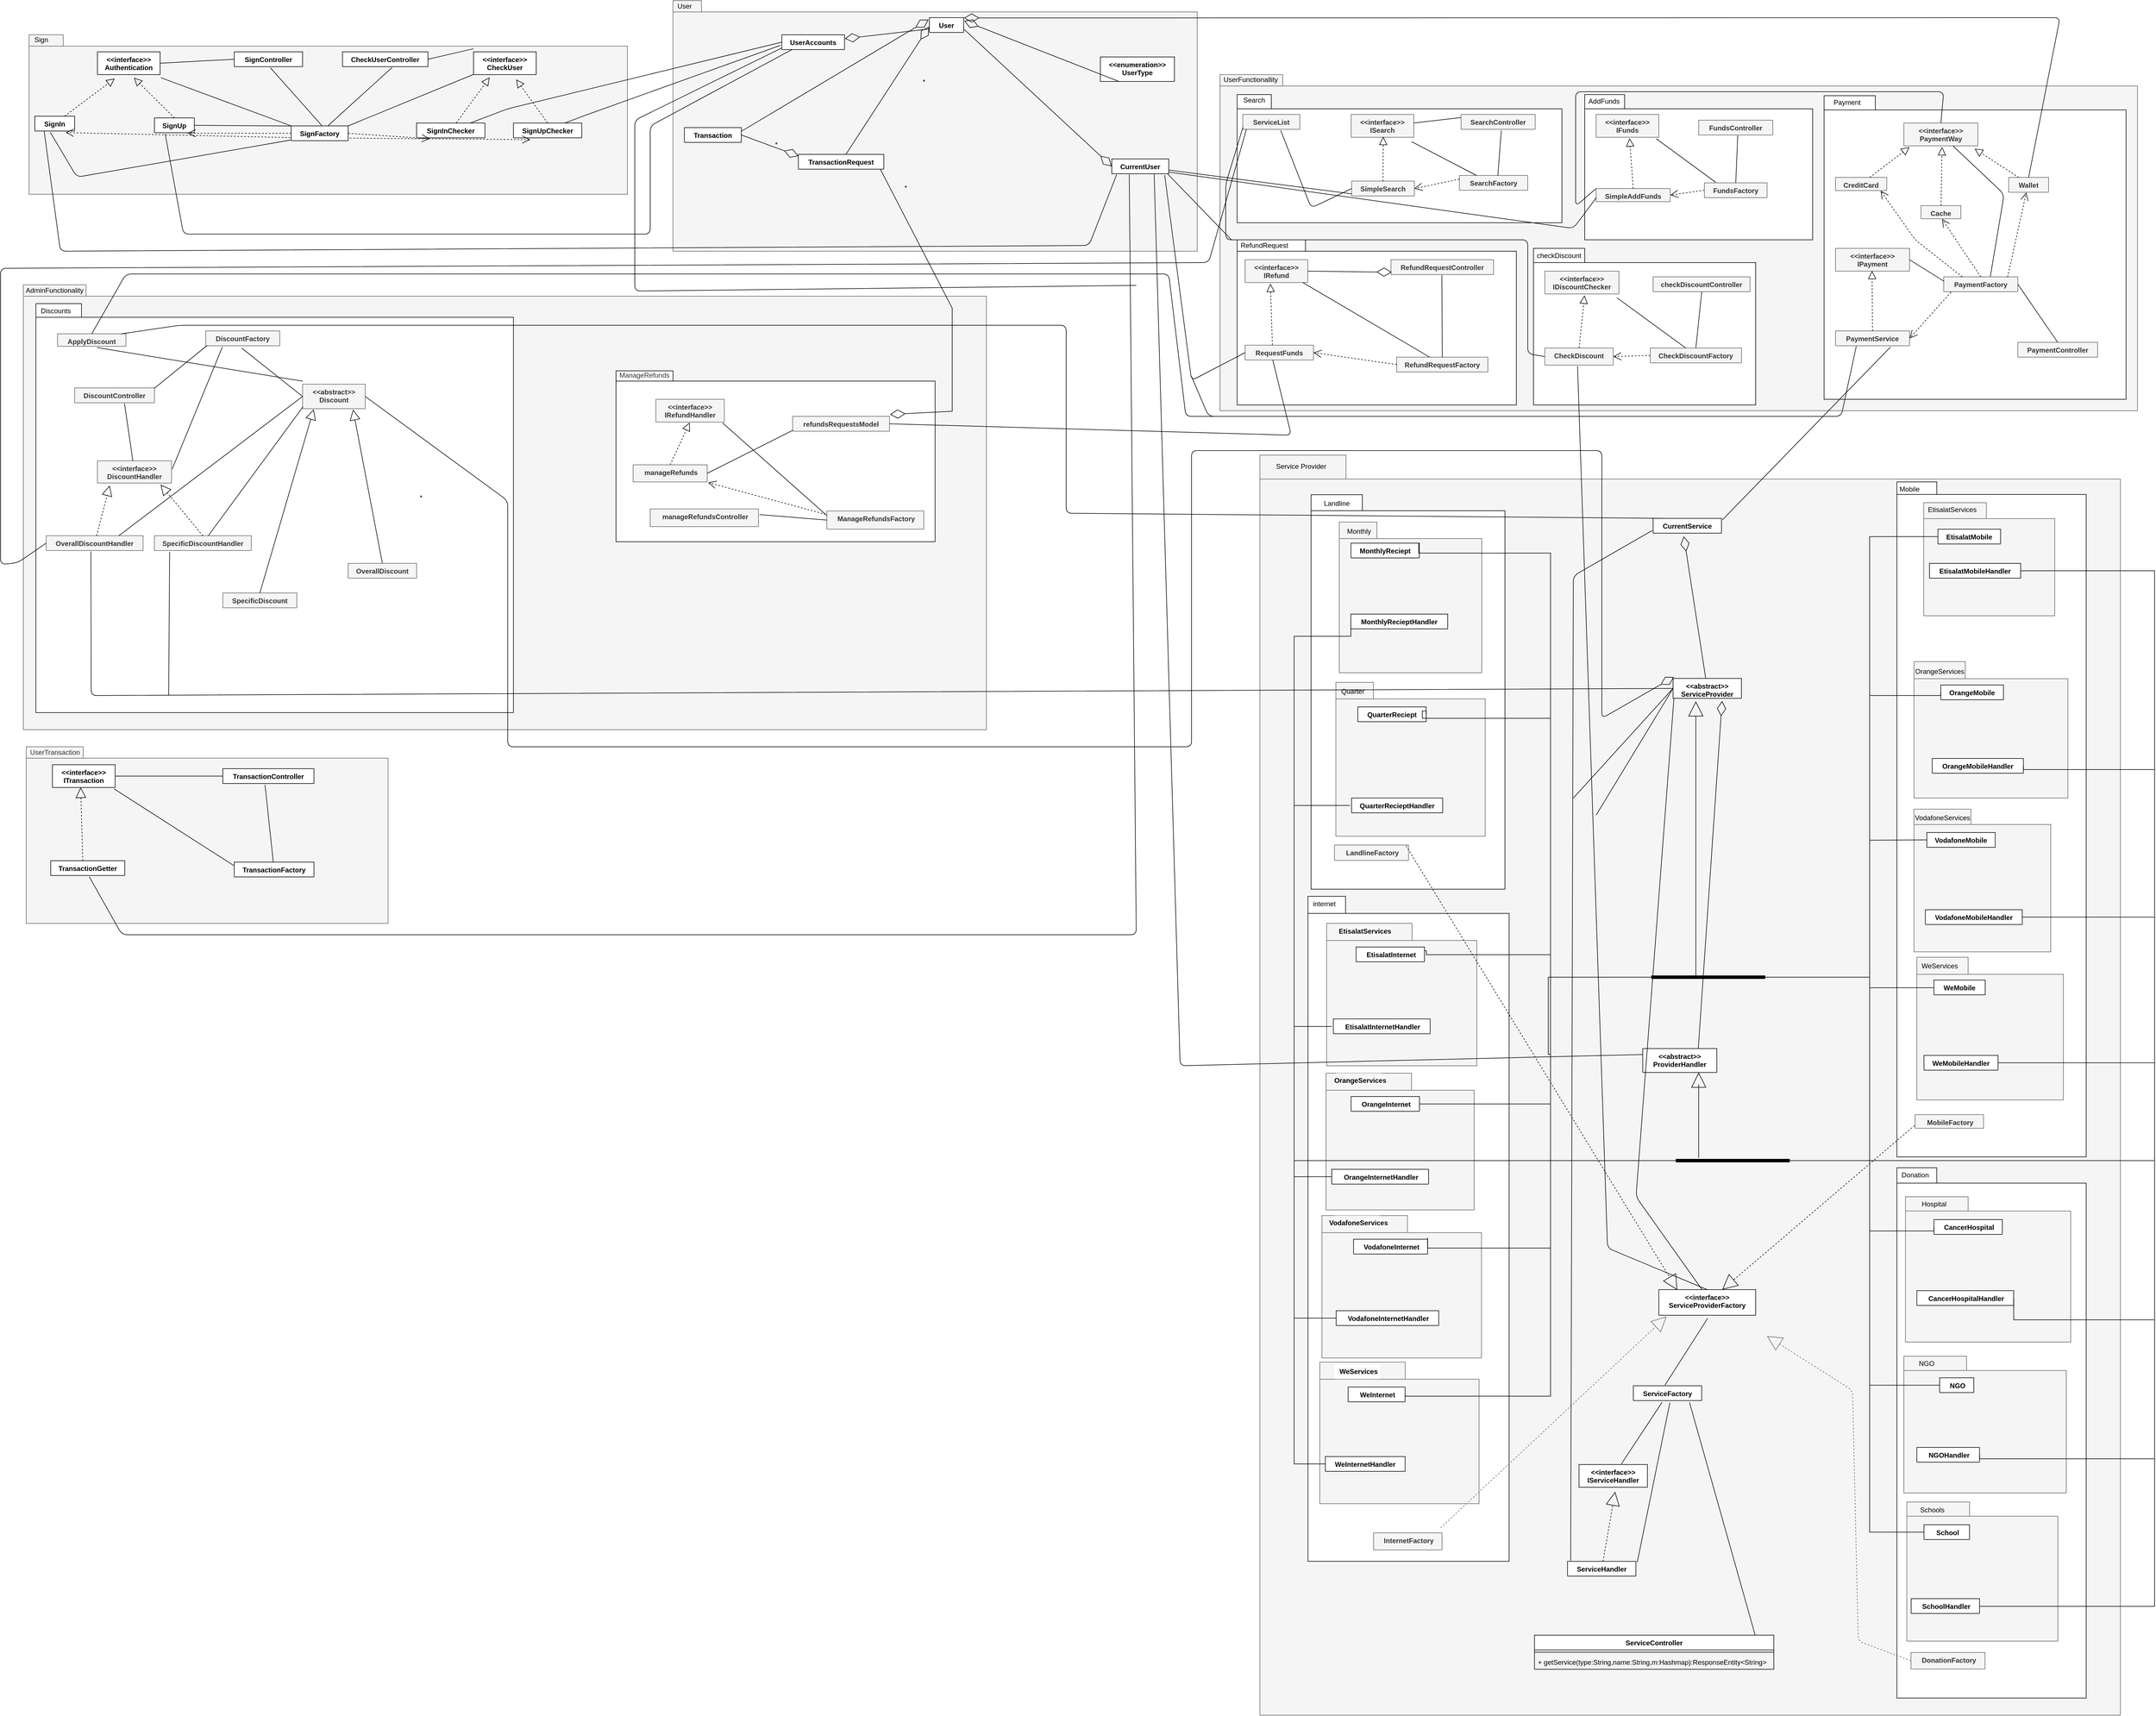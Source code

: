 <mxfile version="13.9.9" type="device"><diagram id="C5RBs43oDa-KdzZeNtuy" name="Page-1"><mxGraphModel dx="3686" dy="696" grid="1" gridSize="10" guides="1" tooltips="1" connect="1" arrows="1" fold="1" page="1" pageScale="1" pageWidth="827" pageHeight="1169" math="0" shadow="0"><root><mxCell id="WIyWlLk6GJQsqaUBKTNV-0"/><mxCell id="WIyWlLk6GJQsqaUBKTNV-1" parent="WIyWlLk6GJQsqaUBKTNV-0"/><mxCell id="OAlwQ4h7ww8pIYynTwDo-0" value="" style="shape=folder;fontStyle=1;spacingTop=10;tabWidth=110;tabHeight=20;tabPosition=left;html=1;fillColor=#f5f5f5;strokeColor=#666666;fontColor=#333333;" parent="WIyWlLk6GJQsqaUBKTNV-1" vertex="1"><mxGeometry x="270" y="160" width="1610" height="590" as="geometry"/></mxCell><mxCell id="OAlwQ4h7ww8pIYynTwDo-5" value="" style="shape=folder;fontStyle=1;spacingTop=10;tabWidth=60;tabHeight=25;tabPosition=left;html=1;" parent="WIyWlLk6GJQsqaUBKTNV-1" vertex="1"><mxGeometry x="300" y="195" width="570" height="225" as="geometry"/></mxCell><mxCell id="OAlwQ4h7ww8pIYynTwDo-6" value="ServiceList" style="swimlane;fontStyle=1;align=center;verticalAlign=top;childLayout=stackLayout;horizontal=1;startSize=26;horizontalStack=0;resizeParent=1;resizeParentMax=0;resizeLast=0;collapsible=1;marginBottom=0;fillColor=#f5f5f5;strokeColor=#666666;fontColor=#333333;" parent="WIyWlLk6GJQsqaUBKTNV-1" vertex="1" collapsed="1"><mxGeometry x="310" y="230" width="100" height="26" as="geometry"><mxRectangle x="310" y="230" width="180" height="130" as="alternateBounds"/></mxGeometry></mxCell><mxCell id="OAlwQ4h7ww8pIYynTwDo-7" value="- name:List&lt;String&gt;&#10;- instance:ServiceList" style="text;strokeColor=none;fillColor=none;align=left;verticalAlign=top;spacingLeft=4;spacingRight=4;overflow=hidden;rotatable=0;points=[[0,0.5],[1,0.5]];portConstraint=eastwest;" parent="OAlwQ4h7ww8pIYynTwDo-6" vertex="1"><mxGeometry y="26" width="100" height="34" as="geometry"/></mxCell><mxCell id="OAlwQ4h7ww8pIYynTwDo-8" value="" style="line;strokeWidth=1;fillColor=none;align=left;verticalAlign=middle;spacingTop=-1;spacingLeft=3;spacingRight=3;rotatable=0;labelPosition=right;points=[];portConstraint=eastwest;" parent="OAlwQ4h7ww8pIYynTwDo-6" vertex="1"><mxGeometry y="60" width="100" height="8" as="geometry"/></mxCell><mxCell id="OAlwQ4h7ww8pIYynTwDo-9" value="-ServiceList():&#10;+addService(n:String):void&#10;+getServiceName():List&lt;String&gt;&#10;+getInstance():ServiceList" style="text;strokeColor=none;fillColor=none;align=left;verticalAlign=top;spacingLeft=4;spacingRight=4;overflow=hidden;rotatable=0;points=[[0,0.5],[1,0.5]];portConstraint=eastwest;" parent="OAlwQ4h7ww8pIYynTwDo-6" vertex="1"><mxGeometry y="68" width="100" height="62" as="geometry"/></mxCell><mxCell id="OAlwQ4h7ww8pIYynTwDo-10" value="&lt;&lt;interface&gt;&gt;&#10;ISearch" style="swimlane;fontStyle=1;align=center;verticalAlign=top;childLayout=stackLayout;horizontal=1;startSize=40;horizontalStack=0;resizeParent=1;resizeParentMax=0;resizeLast=0;collapsible=1;marginBottom=0;fillColor=#f5f5f5;strokeColor=#666666;fontColor=#333333;" parent="WIyWlLk6GJQsqaUBKTNV-1" vertex="1" collapsed="1"><mxGeometry x="500" y="230" width="110" height="40" as="geometry"><mxRectangle x="500" y="230" width="170" height="70" as="alternateBounds"/></mxGeometry></mxCell><mxCell id="OAlwQ4h7ww8pIYynTwDo-12" value="" style="line;strokeWidth=1;fillColor=none;align=left;verticalAlign=middle;spacingTop=-1;spacingLeft=3;spacingRight=3;rotatable=0;labelPosition=right;points=[];portConstraint=eastwest;" parent="OAlwQ4h7ww8pIYynTwDo-10" vertex="1"><mxGeometry y="40" width="110" height="8" as="geometry"/></mxCell><mxCell id="OAlwQ4h7ww8pIYynTwDo-13" value="+ search(text:String):ArrayList" style="text;strokeColor=none;fillColor=none;align=left;verticalAlign=top;spacingLeft=4;spacingRight=4;overflow=hidden;rotatable=0;points=[[0,0.5],[1,0.5]];portConstraint=eastwest;" parent="OAlwQ4h7ww8pIYynTwDo-10" vertex="1"><mxGeometry y="48" width="110" height="22" as="geometry"/></mxCell><mxCell id="OAlwQ4h7ww8pIYynTwDo-14" value="SimpleSearch" style="swimlane;fontStyle=1;align=center;verticalAlign=top;childLayout=stackLayout;horizontal=1;startSize=26;horizontalStack=0;resizeParent=1;resizeParentMax=0;resizeLast=0;collapsible=1;marginBottom=0;fillColor=#f5f5f5;strokeColor=#666666;fontColor=#333333;" parent="WIyWlLk6GJQsqaUBKTNV-1" vertex="1" collapsed="1"><mxGeometry x="501" y="347" width="110" height="26" as="geometry"><mxRectangle x="501" y="347" width="170" height="60" as="alternateBounds"/></mxGeometry></mxCell><mxCell id="OAlwQ4h7ww8pIYynTwDo-16" value="" style="line;strokeWidth=1;fillColor=none;align=left;verticalAlign=middle;spacingTop=-1;spacingLeft=3;spacingRight=3;rotatable=0;labelPosition=right;points=[];portConstraint=eastwest;" parent="OAlwQ4h7ww8pIYynTwDo-14" vertex="1"><mxGeometry y="26" width="110" height="8" as="geometry"/></mxCell><mxCell id="OAlwQ4h7ww8pIYynTwDo-17" value="+ search(text:String):ArrayList" style="text;strokeColor=none;fillColor=none;align=left;verticalAlign=top;spacingLeft=4;spacingRight=4;overflow=hidden;rotatable=0;points=[[0,0.5],[1,0.5]];portConstraint=eastwest;" parent="OAlwQ4h7ww8pIYynTwDo-14" vertex="1"><mxGeometry y="34" width="110" height="26" as="geometry"/></mxCell><mxCell id="OAlwQ4h7ww8pIYynTwDo-18" value="SearchController" style="swimlane;fontStyle=1;align=center;verticalAlign=top;childLayout=stackLayout;horizontal=1;startSize=26;horizontalStack=0;resizeParent=1;resizeParentMax=0;resizeLast=0;collapsible=1;marginBottom=0;fillColor=#f5f5f5;strokeColor=#666666;fontColor=#333333;" parent="WIyWlLk6GJQsqaUBKTNV-1" vertex="1" collapsed="1"><mxGeometry x="693" y="230" width="130" height="26" as="geometry"><mxRectangle x="693" y="230" width="160" height="70" as="alternateBounds"/></mxGeometry></mxCell><mxCell id="OAlwQ4h7ww8pIYynTwDo-20" value="" style="line;strokeWidth=1;fillColor=none;align=left;verticalAlign=middle;spacingTop=-1;spacingLeft=3;spacingRight=3;rotatable=0;labelPosition=right;points=[];portConstraint=eastwest;" parent="OAlwQ4h7ww8pIYynTwDo-18" vertex="1"><mxGeometry y="26" width="130" height="8" as="geometry"/></mxCell><mxCell id="OAlwQ4h7ww8pIYynTwDo-21" value="+ serchForServices(search:&#10;String):ResponseEntity" style="text;strokeColor=none;fillColor=none;align=left;verticalAlign=top;spacingLeft=4;spacingRight=4;overflow=hidden;rotatable=0;points=[[0,0.5],[1,0.5]];portConstraint=eastwest;" parent="OAlwQ4h7ww8pIYynTwDo-18" vertex="1"><mxGeometry y="34" width="130" height="36" as="geometry"/></mxCell><mxCell id="OAlwQ4h7ww8pIYynTwDo-23" value="SearchFactory" style="swimlane;fontStyle=1;align=center;verticalAlign=top;childLayout=stackLayout;horizontal=1;startSize=26;horizontalStack=0;resizeParent=1;resizeParentMax=0;resizeLast=0;collapsible=1;marginBottom=0;fillColor=#f5f5f5;strokeColor=#666666;fontColor=#333333;" parent="WIyWlLk6GJQsqaUBKTNV-1" vertex="1" collapsed="1"><mxGeometry x="690" y="337" width="120" height="26" as="geometry"><mxRectangle x="690" y="337" width="160" height="70" as="alternateBounds"/></mxGeometry></mxCell><mxCell id="OAlwQ4h7ww8pIYynTwDo-25" value="" style="line;strokeWidth=1;fillColor=none;align=left;verticalAlign=middle;spacingTop=-1;spacingLeft=3;spacingRight=3;rotatable=0;labelPosition=right;points=[];portConstraint=eastwest;" parent="OAlwQ4h7ww8pIYynTwDo-23" vertex="1"><mxGeometry y="26" width="120" height="8" as="geometry"/></mxCell><mxCell id="OAlwQ4h7ww8pIYynTwDo-26" value="+ createSearch(type:String)&#10;:ISearch" style="text;strokeColor=none;fillColor=none;align=left;verticalAlign=top;spacingLeft=4;spacingRight=4;overflow=hidden;rotatable=0;points=[[0,0.5],[1,0.5]];portConstraint=eastwest;" parent="OAlwQ4h7ww8pIYynTwDo-23" vertex="1"><mxGeometry y="34" width="120" height="36" as="geometry"/></mxCell><mxCell id="OAlwQ4h7ww8pIYynTwDo-27" value="" style="endArrow=block;dashed=1;endFill=0;endSize=12;html=1;entryX=0.513;entryY=0.973;entryDx=0;entryDy=0;entryPerimeter=0;exitX=0.5;exitY=0;exitDx=0;exitDy=0;" parent="WIyWlLk6GJQsqaUBKTNV-1" source="OAlwQ4h7ww8pIYynTwDo-14" target="OAlwQ4h7ww8pIYynTwDo-13" edge="1"><mxGeometry width="160" relative="1" as="geometry"><mxPoint x="500" y="490" as="sourcePoint"/><mxPoint x="660" y="490" as="targetPoint"/></mxGeometry></mxCell><mxCell id="OAlwQ4h7ww8pIYynTwDo-28" value="" style="endArrow=none;html=1;entryX=0;entryY=0.5;entryDx=0;entryDy=0;exitX=0.664;exitY=1.068;exitDx=0;exitDy=0;exitPerimeter=0;" parent="WIyWlLk6GJQsqaUBKTNV-1" source="OAlwQ4h7ww8pIYynTwDo-9" target="OAlwQ4h7ww8pIYynTwDo-17" edge="1"><mxGeometry width="50" height="50" relative="1" as="geometry"><mxPoint x="380" y="430" as="sourcePoint"/><mxPoint x="430" y="380" as="targetPoint"/><Array as="points"><mxPoint x="430" y="394"/></Array></mxGeometry></mxCell><mxCell id="OAlwQ4h7ww8pIYynTwDo-30" value="" style="endArrow=none;html=1;entryX=0.543;entryY=1.072;entryDx=0;entryDy=0;entryPerimeter=0;exitX=0.563;exitY=0.006;exitDx=0;exitDy=0;exitPerimeter=0;" parent="WIyWlLk6GJQsqaUBKTNV-1" source="OAlwQ4h7ww8pIYynTwDo-23" target="OAlwQ4h7ww8pIYynTwDo-21" edge="1"><mxGeometry width="50" height="50" relative="1" as="geometry"><mxPoint x="420" y="450" as="sourcePoint"/><mxPoint x="470" y="400" as="targetPoint"/></mxGeometry></mxCell><mxCell id="OAlwQ4h7ww8pIYynTwDo-31" value="" style="endArrow=none;html=1;entryX=0.998;entryY=0.374;entryDx=0;entryDy=0;exitX=-0.002;exitY=0.206;exitDx=0;exitDy=0;exitPerimeter=0;entryPerimeter=0;" parent="WIyWlLk6GJQsqaUBKTNV-1" source="OAlwQ4h7ww8pIYynTwDo-21" target="OAlwQ4h7ww8pIYynTwDo-10" edge="1"><mxGeometry width="50" height="50" relative="1" as="geometry"><mxPoint x="790.08" y="357.42" as="sourcePoint"/><mxPoint x="786.88" y="312.592" as="targetPoint"/></mxGeometry></mxCell><mxCell id="OAlwQ4h7ww8pIYynTwDo-32" value="Search" style="text;html=1;strokeColor=none;fillColor=none;align=center;verticalAlign=middle;whiteSpace=wrap;rounded=0;" parent="WIyWlLk6GJQsqaUBKTNV-1" vertex="1"><mxGeometry x="310" y="195" width="40" height="20" as="geometry"/></mxCell><mxCell id="OAlwQ4h7ww8pIYynTwDo-33" value="UserFunctionallity" style="text;html=1;strokeColor=none;fillColor=none;align=center;verticalAlign=middle;whiteSpace=wrap;rounded=0;" parent="WIyWlLk6GJQsqaUBKTNV-1" vertex="1"><mxGeometry x="264" y="159" width="120" height="20" as="geometry"/></mxCell><mxCell id="OAlwQ4h7ww8pIYynTwDo-34" value="CurrentUser" style="swimlane;fontStyle=1;align=center;verticalAlign=top;childLayout=stackLayout;horizontal=1;startSize=26;horizontalStack=0;resizeParent=1;resizeParentMax=0;resizeLast=0;collapsible=1;marginBottom=0;fillColor=#f5f5f5;strokeColor=#666666;fontColor=#333333;" parent="WIyWlLk6GJQsqaUBKTNV-1" vertex="1"><mxGeometry x="60" y="347" width="160" height="60" as="geometry"/></mxCell><mxCell id="OAlwQ4h7ww8pIYynTwDo-35" value="+ field: type" style="text;strokeColor=none;fillColor=none;align=left;verticalAlign=top;spacingLeft=4;spacingRight=4;overflow=hidden;rotatable=0;points=[[0,0.5],[1,0.5]];portConstraint=eastwest;" parent="OAlwQ4h7ww8pIYynTwDo-34" vertex="1"><mxGeometry y="26" width="160" height="26" as="geometry"/></mxCell><mxCell id="OAlwQ4h7ww8pIYynTwDo-36" value="" style="line;strokeWidth=1;fillColor=none;align=left;verticalAlign=middle;spacingTop=-1;spacingLeft=3;spacingRight=3;rotatable=0;labelPosition=right;points=[];portConstraint=eastwest;" parent="OAlwQ4h7ww8pIYynTwDo-34" vertex="1"><mxGeometry y="52" width="160" height="8" as="geometry"/></mxCell><mxCell id="OAlwQ4h7ww8pIYynTwDo-40" value="" style="shape=folder;fontStyle=1;spacingTop=10;tabWidth=120;tabHeight=20;tabPosition=left;html=1;" parent="WIyWlLk6GJQsqaUBKTNV-1" vertex="1"><mxGeometry x="300" y="450" width="490" height="290" as="geometry"/></mxCell><mxCell id="OAlwQ4h7ww8pIYynTwDo-41" value="&lt;&lt;interface&gt;&gt;&#10;IRefund" style="swimlane;fontStyle=1;align=center;verticalAlign=top;childLayout=stackLayout;horizontal=1;startSize=40;horizontalStack=0;resizeParent=1;resizeParentMax=0;resizeLast=0;collapsible=1;marginBottom=0;fillColor=#f5f5f5;strokeColor=#666666;fontColor=#333333;" parent="WIyWlLk6GJQsqaUBKTNV-1" vertex="1" collapsed="1"><mxGeometry x="314" y="485" width="110" height="40" as="geometry"><mxRectangle x="314" y="485" width="200" height="90" as="alternateBounds"/></mxGeometry></mxCell><mxCell id="OAlwQ4h7ww8pIYynTwDo-42" value="" style="line;strokeWidth=1;fillColor=none;align=left;verticalAlign=middle;spacingTop=-1;spacingLeft=3;spacingRight=3;rotatable=0;labelPosition=right;points=[];portConstraint=eastwest;" parent="OAlwQ4h7ww8pIYynTwDo-41" vertex="1"><mxGeometry y="40" width="110" height="8" as="geometry"/></mxCell><mxCell id="OAlwQ4h7ww8pIYynTwDo-43" value="+makeRequest(m:HashMap):void&#10;+getRequests():ArrayList" style="text;strokeColor=none;fillColor=none;align=left;verticalAlign=top;spacingLeft=4;spacingRight=4;overflow=hidden;rotatable=0;points=[[0,0.5],[1,0.5]];portConstraint=eastwest;" parent="OAlwQ4h7ww8pIYynTwDo-41" vertex="1"><mxGeometry y="48" width="110" height="42" as="geometry"/></mxCell><mxCell id="OAlwQ4h7ww8pIYynTwDo-44" value="RequestFunds" style="swimlane;fontStyle=1;align=center;verticalAlign=top;childLayout=stackLayout;horizontal=1;startSize=26;horizontalStack=0;resizeParent=1;resizeParentMax=0;resizeLast=0;collapsible=1;marginBottom=0;fillColor=#f5f5f5;strokeColor=#666666;fontColor=#333333;" parent="WIyWlLk6GJQsqaUBKTNV-1" vertex="1" collapsed="1"><mxGeometry x="314" y="635" width="120" height="26" as="geometry"><mxRectangle x="314" y="635" width="200" height="80" as="alternateBounds"/></mxGeometry></mxCell><mxCell id="OAlwQ4h7ww8pIYynTwDo-45" value="" style="line;strokeWidth=1;fillColor=none;align=left;verticalAlign=middle;spacingTop=-1;spacingLeft=3;spacingRight=3;rotatable=0;labelPosition=right;points=[];portConstraint=eastwest;" parent="OAlwQ4h7ww8pIYynTwDo-44" vertex="1"><mxGeometry y="26" width="120" height="8" as="geometry"/></mxCell><mxCell id="OAlwQ4h7ww8pIYynTwDo-46" value="+makeRequest(m:HashMap):void&#10;+getRequests():ArrayList" style="text;strokeColor=none;fillColor=none;align=left;verticalAlign=top;spacingLeft=4;spacingRight=4;overflow=hidden;rotatable=0;points=[[0,0.5],[1,0.5]];portConstraint=eastwest;" parent="OAlwQ4h7ww8pIYynTwDo-44" vertex="1"><mxGeometry y="34" width="120" height="46" as="geometry"/></mxCell><mxCell id="OAlwQ4h7ww8pIYynTwDo-47" value="" style="endArrow=block;dashed=1;endFill=0;endSize=12;html=1;entryX=0.403;entryY=1.05;entryDx=0;entryDy=0;entryPerimeter=0;exitX=0.399;exitY=-0.018;exitDx=0;exitDy=0;exitPerimeter=0;" parent="WIyWlLk6GJQsqaUBKTNV-1" source="OAlwQ4h7ww8pIYynTwDo-44" target="OAlwQ4h7ww8pIYynTwDo-43" edge="1"><mxGeometry width="160" relative="1" as="geometry"><mxPoint x="596" y="357" as="sourcePoint"/><mxPoint x="597.21" y="309.406" as="targetPoint"/></mxGeometry></mxCell><mxCell id="OAlwQ4h7ww8pIYynTwDo-48" value="RefundRequestController" style="swimlane;fontStyle=1;align=center;verticalAlign=top;childLayout=stackLayout;horizontal=1;startSize=26;horizontalStack=0;resizeParent=1;resizeParentMax=0;resizeLast=0;collapsible=1;marginBottom=0;fillColor=#f5f5f5;strokeColor=#666666;fontColor=#333333;" parent="WIyWlLk6GJQsqaUBKTNV-1" vertex="1" collapsed="1"><mxGeometry x="570" y="485" width="180" height="26" as="geometry"><mxRectangle x="570" y="485" width="200" height="130" as="alternateBounds"/></mxGeometry></mxCell><mxCell id="OAlwQ4h7ww8pIYynTwDo-49" value="- control:IRefund" style="text;strokeColor=none;fillColor=none;align=left;verticalAlign=top;spacingLeft=4;spacingRight=4;overflow=hidden;rotatable=0;points=[[0,0.5],[1,0.5]];portConstraint=eastwest;" parent="OAlwQ4h7ww8pIYynTwDo-48" vertex="1"><mxGeometry y="26" width="180" height="24" as="geometry"/></mxCell><mxCell id="OAlwQ4h7ww8pIYynTwDo-50" value="" style="line;strokeWidth=1;fillColor=none;align=left;verticalAlign=middle;spacingTop=-1;spacingLeft=3;spacingRight=3;rotatable=0;labelPosition=right;points=[];portConstraint=eastwest;" parent="OAlwQ4h7ww8pIYynTwDo-48" vertex="1"><mxGeometry y="50" width="180" height="8" as="geometry"/></mxCell><mxCell id="OAlwQ4h7ww8pIYynTwDo-51" value="+RefundRequestController():&#10;+makeRequest(m:HashMap)&#10;:ResponseEntity&#10;+getRequests():ResponseEntity" style="text;strokeColor=none;fillColor=none;align=left;verticalAlign=top;spacingLeft=4;spacingRight=4;overflow=hidden;rotatable=0;points=[[0,0.5],[1,0.5]];portConstraint=eastwest;" parent="OAlwQ4h7ww8pIYynTwDo-48" vertex="1"><mxGeometry y="58" width="180" height="72" as="geometry"/></mxCell><mxCell id="OAlwQ4h7ww8pIYynTwDo-52" value="" style="endArrow=diamondThin;endFill=0;endSize=24;html=1;entryX=0.007;entryY=0.841;entryDx=0;entryDy=0;entryPerimeter=0;exitX=1;exitY=0.5;exitDx=0;exitDy=0;" parent="WIyWlLk6GJQsqaUBKTNV-1" source="OAlwQ4h7ww8pIYynTwDo-43" target="OAlwQ4h7ww8pIYynTwDo-49" edge="1"><mxGeometry width="160" relative="1" as="geometry"><mxPoint x="350" y="640" as="sourcePoint"/><mxPoint x="510" y="640" as="targetPoint"/></mxGeometry></mxCell><mxCell id="OAlwQ4h7ww8pIYynTwDo-53" value="RefundRequestFactory" style="swimlane;fontStyle=1;align=center;verticalAlign=top;childLayout=stackLayout;horizontal=1;startSize=26;horizontalStack=0;resizeParent=1;resizeParentMax=0;resizeLast=0;collapsible=1;marginBottom=0;fillColor=#f5f5f5;strokeColor=#666666;fontColor=#333333;" parent="WIyWlLk6GJQsqaUBKTNV-1" vertex="1" collapsed="1"><mxGeometry x="580" y="656" width="160" height="26" as="geometry"><mxRectangle x="580" y="656" width="160" height="70" as="alternateBounds"/></mxGeometry></mxCell><mxCell id="OAlwQ4h7ww8pIYynTwDo-54" value="" style="line;strokeWidth=1;fillColor=none;align=left;verticalAlign=middle;spacingTop=-1;spacingLeft=3;spacingRight=3;rotatable=0;labelPosition=right;points=[];portConstraint=eastwest;" parent="OAlwQ4h7ww8pIYynTwDo-53" vertex="1"><mxGeometry y="26" width="160" height="8" as="geometry"/></mxCell><mxCell id="OAlwQ4h7ww8pIYynTwDo-55" value="+ createRefund(type:String)&#10;:IRefund" style="text;strokeColor=none;fillColor=none;align=left;verticalAlign=top;spacingLeft=4;spacingRight=4;overflow=hidden;rotatable=0;points=[[0,0.5],[1,0.5]];portConstraint=eastwest;" parent="OAlwQ4h7ww8pIYynTwDo-53" vertex="1"><mxGeometry y="34" width="160" height="36" as="geometry"/></mxCell><mxCell id="OAlwQ4h7ww8pIYynTwDo-56" value="" style="endArrow=none;html=1;entryX=0.5;entryY=0;entryDx=0;entryDy=0;exitX=0.496;exitY=1.042;exitDx=0;exitDy=0;exitPerimeter=0;" parent="WIyWlLk6GJQsqaUBKTNV-1" source="OAlwQ4h7ww8pIYynTwDo-51" target="OAlwQ4h7ww8pIYynTwDo-53" edge="1"><mxGeometry width="50" height="50" relative="1" as="geometry"><mxPoint x="790.08" y="347.42" as="sourcePoint"/><mxPoint x="789.88" y="312.592" as="targetPoint"/></mxGeometry></mxCell><mxCell id="OAlwQ4h7ww8pIYynTwDo-57" value="" style="endArrow=none;html=1;entryX=0.965;entryY=1.191;entryDx=0;entryDy=0;entryPerimeter=0;exitX=0.25;exitY=0;exitDx=0;exitDy=0;" parent="WIyWlLk6GJQsqaUBKTNV-1" source="OAlwQ4h7ww8pIYynTwDo-23" target="OAlwQ4h7ww8pIYynTwDo-13" edge="1"><mxGeometry width="50" height="50" relative="1" as="geometry"><mxPoint x="790.08" y="347.42" as="sourcePoint"/><mxPoint x="789.88" y="312.592" as="targetPoint"/></mxGeometry></mxCell><mxCell id="OAlwQ4h7ww8pIYynTwDo-58" value="" style="endArrow=none;html=1;exitX=0.923;exitY=1.004;exitDx=0;exitDy=0;exitPerimeter=0;" parent="WIyWlLk6GJQsqaUBKTNV-1" source="OAlwQ4h7ww8pIYynTwDo-43" target="OAlwQ4h7ww8pIYynTwDo-53" edge="1"><mxGeometry width="50" height="50" relative="1" as="geometry"><mxPoint x="849.2" y="612.604" as="sourcePoint"/><mxPoint x="850" y="655" as="targetPoint"/></mxGeometry></mxCell><mxCell id="OAlwQ4h7ww8pIYynTwDo-59" value="RefundRequest" style="text;html=1;strokeColor=none;fillColor=none;align=center;verticalAlign=middle;whiteSpace=wrap;rounded=0;" parent="WIyWlLk6GJQsqaUBKTNV-1" vertex="1"><mxGeometry x="300" y="450" width="96" height="20" as="geometry"/></mxCell><mxCell id="OAlwQ4h7ww8pIYynTwDo-62" value="" style="shape=folder;fontStyle=1;spacingTop=10;tabWidth=70;tabHeight=25;tabPosition=left;html=1;" parent="WIyWlLk6GJQsqaUBKTNV-1" vertex="1"><mxGeometry x="910" y="195" width="400" height="255" as="geometry"/></mxCell><mxCell id="OAlwQ4h7ww8pIYynTwDo-63" value="FundsController" style="swimlane;fontStyle=1;align=center;verticalAlign=top;childLayout=stackLayout;horizontal=1;startSize=26;horizontalStack=0;resizeParent=1;resizeParentMax=0;resizeLast=0;collapsible=1;marginBottom=0;fillColor=#f5f5f5;strokeColor=#666666;fontColor=#333333;" parent="WIyWlLk6GJQsqaUBKTNV-1" vertex="1" collapsed="1"><mxGeometry x="1110" y="240" width="130" height="26" as="geometry"><mxRectangle x="1110" y="240" width="180" height="70" as="alternateBounds"/></mxGeometry></mxCell><mxCell id="OAlwQ4h7ww8pIYynTwDo-64" value="" style="line;strokeWidth=1;fillColor=none;align=left;verticalAlign=middle;spacingTop=-1;spacingLeft=3;spacingRight=3;rotatable=0;labelPosition=right;points=[];portConstraint=eastwest;" parent="OAlwQ4h7ww8pIYynTwDo-63" vertex="1"><mxGeometry y="26" width="130" height="8" as="geometry"/></mxCell><mxCell id="OAlwQ4h7ww8pIYynTwDo-65" value="+askToAddFunds(m:HashMap)&#10;:ResponseEntity" style="text;strokeColor=none;fillColor=none;align=left;verticalAlign=top;spacingLeft=4;spacingRight=4;overflow=hidden;rotatable=0;points=[[0,0.5],[1,0.5]];portConstraint=eastwest;" parent="OAlwQ4h7ww8pIYynTwDo-63" vertex="1"><mxGeometry y="34" width="130" height="36" as="geometry"/></mxCell><mxCell id="OAlwQ4h7ww8pIYynTwDo-69" value="&lt;&lt;interface&gt;&gt;&#10;IFunds" style="swimlane;fontStyle=1;align=center;verticalAlign=top;childLayout=stackLayout;horizontal=1;startSize=40;horizontalStack=0;resizeParent=1;resizeParentMax=0;resizeLast=0;collapsible=1;marginBottom=0;fillColor=#f5f5f5;strokeColor=#666666;fontColor=#333333;" parent="WIyWlLk6GJQsqaUBKTNV-1" vertex="1" collapsed="1"><mxGeometry x="930" y="230" width="110" height="40" as="geometry"><mxRectangle x="930" y="230" width="140" height="90" as="alternateBounds"/></mxGeometry></mxCell><mxCell id="OAlwQ4h7ww8pIYynTwDo-70" value="" style="line;strokeWidth=1;fillColor=none;align=left;verticalAlign=middle;spacingTop=-1;spacingLeft=3;spacingRight=3;rotatable=0;labelPosition=right;points=[];portConstraint=eastwest;" parent="OAlwQ4h7ww8pIYynTwDo-69" vertex="1"><mxGeometry y="40" width="110" height="8" as="geometry"/></mxCell><mxCell id="OAlwQ4h7ww8pIYynTwDo-71" value="+addFundsToWallet(m:&#10;HashMap):Double" style="text;strokeColor=none;fillColor=none;align=left;verticalAlign=top;spacingLeft=4;spacingRight=4;overflow=hidden;rotatable=0;points=[[0,0.5],[1,0.5]];portConstraint=eastwest;" parent="OAlwQ4h7ww8pIYynTwDo-69" vertex="1"><mxGeometry y="48" width="110" height="42" as="geometry"/></mxCell><mxCell id="OAlwQ4h7ww8pIYynTwDo-72" value="FundsFactory" style="swimlane;fontStyle=1;align=center;verticalAlign=top;childLayout=stackLayout;horizontal=1;startSize=26;horizontalStack=0;resizeParent=1;resizeParentMax=0;resizeLast=0;collapsible=1;marginBottom=0;fillColor=#f5f5f5;strokeColor=#666666;fontColor=#333333;" parent="WIyWlLk6GJQsqaUBKTNV-1" vertex="1" collapsed="1"><mxGeometry x="1120" y="350" width="110" height="26" as="geometry"><mxRectangle x="1120" y="350" width="160" height="70" as="alternateBounds"/></mxGeometry></mxCell><mxCell id="OAlwQ4h7ww8pIYynTwDo-73" value="" style="line;strokeWidth=1;fillColor=none;align=left;verticalAlign=middle;spacingTop=-1;spacingLeft=3;spacingRight=3;rotatable=0;labelPosition=right;points=[];portConstraint=eastwest;" parent="OAlwQ4h7ww8pIYynTwDo-72" vertex="1"><mxGeometry y="26" width="110" height="8" as="geometry"/></mxCell><mxCell id="OAlwQ4h7ww8pIYynTwDo-74" value="+ createFunds(type:String)&#10;:IFunds" style="text;strokeColor=none;fillColor=none;align=left;verticalAlign=top;spacingLeft=4;spacingRight=4;overflow=hidden;rotatable=0;points=[[0,0.5],[1,0.5]];portConstraint=eastwest;" parent="OAlwQ4h7ww8pIYynTwDo-72" vertex="1"><mxGeometry y="34" width="110" height="36" as="geometry"/></mxCell><mxCell id="OAlwQ4h7ww8pIYynTwDo-75" value="" style="endArrow=none;html=1;entryX=0.527;entryY=1.039;entryDx=0;entryDy=0;entryPerimeter=0;exitX=0.5;exitY=0;exitDx=0;exitDy=0;" parent="WIyWlLk6GJQsqaUBKTNV-1" source="OAlwQ4h7ww8pIYynTwDo-72" target="OAlwQ4h7ww8pIYynTwDo-65" edge="1"><mxGeometry width="50" height="50" relative="1" as="geometry"><mxPoint x="790.08" y="347.42" as="sourcePoint"/><mxPoint x="789.88" y="312.592" as="targetPoint"/></mxGeometry></mxCell><mxCell id="OAlwQ4h7ww8pIYynTwDo-76" value="" style="endArrow=none;html=1;entryX=0.96;entryY=1.064;entryDx=0;entryDy=0;entryPerimeter=0;exitX=0.18;exitY=-0.037;exitDx=0;exitDy=0;exitPerimeter=0;" parent="WIyWlLk6GJQsqaUBKTNV-1" source="OAlwQ4h7ww8pIYynTwDo-72" target="OAlwQ4h7ww8pIYynTwDo-71" edge="1"><mxGeometry width="50" height="50" relative="1" as="geometry"><mxPoint x="1370" y="352" as="sourcePoint"/><mxPoint x="1374.86" y="321.404" as="targetPoint"/></mxGeometry></mxCell><mxCell id="OAlwQ4h7ww8pIYynTwDo-77" value="SimpleAddFunds" style="swimlane;fontStyle=1;align=center;verticalAlign=top;childLayout=stackLayout;horizontal=1;startSize=23;horizontalStack=0;resizeParent=1;resizeParentMax=0;resizeLast=0;collapsible=1;marginBottom=0;fillColor=#f5f5f5;strokeColor=#666666;fontColor=#333333;" parent="WIyWlLk6GJQsqaUBKTNV-1" vertex="1" collapsed="1"><mxGeometry x="930" y="360" width="130" height="23" as="geometry"><mxRectangle x="930" y="360" width="140" height="73" as="alternateBounds"/></mxGeometry></mxCell><mxCell id="OAlwQ4h7ww8pIYynTwDo-78" value="" style="line;strokeWidth=1;fillColor=none;align=left;verticalAlign=middle;spacingTop=-1;spacingLeft=3;spacingRight=3;rotatable=0;labelPosition=right;points=[];portConstraint=eastwest;" parent="OAlwQ4h7ww8pIYynTwDo-77" vertex="1"><mxGeometry y="23" width="130" height="8" as="geometry"/></mxCell><mxCell id="OAlwQ4h7ww8pIYynTwDo-79" value="+addFundsToWallet(m:&#10;HashMap):Double" style="text;strokeColor=none;fillColor=none;align=left;verticalAlign=top;spacingLeft=4;spacingRight=4;overflow=hidden;rotatable=0;points=[[0,0.5],[1,0.5]];portConstraint=eastwest;" parent="OAlwQ4h7ww8pIYynTwDo-77" vertex="1"><mxGeometry y="31" width="130" height="42" as="geometry"/></mxCell><mxCell id="OAlwQ4h7ww8pIYynTwDo-80" value="" style="endArrow=block;dashed=1;endFill=0;endSize=12;html=1;entryX=0.534;entryY=1.043;entryDx=0;entryDy=0;entryPerimeter=0;exitX=0.5;exitY=0;exitDx=0;exitDy=0;" parent="WIyWlLk6GJQsqaUBKTNV-1" source="OAlwQ4h7ww8pIYynTwDo-77" target="OAlwQ4h7ww8pIYynTwDo-71" edge="1"><mxGeometry width="160" relative="1" as="geometry"><mxPoint x="596" y="357" as="sourcePoint"/><mxPoint x="597.21" y="309.406" as="targetPoint"/></mxGeometry></mxCell><mxCell id="OAlwQ4h7ww8pIYynTwDo-94" value="AddFunds" style="text;html=1;strokeColor=none;fillColor=none;align=center;verticalAlign=middle;whiteSpace=wrap;rounded=0;" parent="WIyWlLk6GJQsqaUBKTNV-1" vertex="1"><mxGeometry x="909" y="197" width="70" height="20" as="geometry"/></mxCell><mxCell id="OAlwQ4h7ww8pIYynTwDo-95" value="" style="endArrow=open;endFill=1;endSize=12;html=1;dashed=1;entryX=1;entryY=0.5;entryDx=0;entryDy=0;exitX=0;exitY=0.25;exitDx=0;exitDy=0;" parent="WIyWlLk6GJQsqaUBKTNV-1" source="OAlwQ4h7ww8pIYynTwDo-23" target="OAlwQ4h7ww8pIYynTwDo-17" edge="1"><mxGeometry width="160" relative="1" as="geometry"><mxPoint x="460" y="130" as="sourcePoint"/><mxPoint x="620" y="130" as="targetPoint"/></mxGeometry></mxCell><mxCell id="OAlwQ4h7ww8pIYynTwDo-96" value="" style="endArrow=open;endFill=1;endSize=12;html=1;dashed=1;entryX=1;entryY=0.5;entryDx=0;entryDy=0;exitX=0;exitY=0.5;exitDx=0;exitDy=0;" parent="WIyWlLk6GJQsqaUBKTNV-1" source="OAlwQ4h7ww8pIYynTwDo-55" target="OAlwQ4h7ww8pIYynTwDo-46" edge="1"><mxGeometry width="160" relative="1" as="geometry"><mxPoint x="700" y="364.5" as="sourcePoint"/><mxPoint x="681" y="404" as="targetPoint"/></mxGeometry></mxCell><mxCell id="OAlwQ4h7ww8pIYynTwDo-97" value="" style="endArrow=open;endFill=1;endSize=12;html=1;dashed=1;entryX=1;entryY=0.5;entryDx=0;entryDy=0;exitX=0;exitY=0.5;exitDx=0;exitDy=0;" parent="WIyWlLk6GJQsqaUBKTNV-1" source="OAlwQ4h7ww8pIYynTwDo-74" target="OAlwQ4h7ww8pIYynTwDo-79" edge="1"><mxGeometry width="160" relative="1" as="geometry"><mxPoint x="590" y="707" as="sourcePoint"/><mxPoint x="524" y="707" as="targetPoint"/></mxGeometry></mxCell><mxCell id="OAlwQ4h7ww8pIYynTwDo-98" value="" style="shape=folder;fontStyle=1;spacingTop=10;tabWidth=90;tabHeight=25;tabPosition=left;html=1;" parent="WIyWlLk6GJQsqaUBKTNV-1" vertex="1"><mxGeometry x="820" y="465" width="390" height="275" as="geometry"/></mxCell><mxCell id="OAlwQ4h7ww8pIYynTwDo-99" value="checkDiscount" style="text;html=1;strokeColor=none;fillColor=none;align=center;verticalAlign=middle;whiteSpace=wrap;rounded=0;" parent="WIyWlLk6GJQsqaUBKTNV-1" vertex="1"><mxGeometry x="830" y="468" width="70" height="20" as="geometry"/></mxCell><mxCell id="OAlwQ4h7ww8pIYynTwDo-100" value="checkDiscountController" style="swimlane;fontStyle=1;align=center;verticalAlign=top;childLayout=stackLayout;horizontal=1;startSize=26;horizontalStack=0;resizeParent=1;resizeParentMax=0;resizeLast=0;collapsible=1;marginBottom=0;fillColor=#f5f5f5;strokeColor=#666666;fontColor=#333333;" parent="WIyWlLk6GJQsqaUBKTNV-1" vertex="1" collapsed="1"><mxGeometry x="1030" y="515" width="170" height="26" as="geometry"><mxRectangle x="1030" y="515" width="160" height="70" as="alternateBounds"/></mxGeometry></mxCell><mxCell id="OAlwQ4h7ww8pIYynTwDo-101" value="" style="line;strokeWidth=1;fillColor=none;align=left;verticalAlign=middle;spacingTop=-1;spacingLeft=3;spacingRight=3;rotatable=0;labelPosition=right;points=[];portConstraint=eastwest;" parent="OAlwQ4h7ww8pIYynTwDo-100" vertex="1"><mxGeometry y="26" width="170" height="8" as="geometry"/></mxCell><mxCell id="OAlwQ4h7ww8pIYynTwDo-102" value="+getDiscounts(name:String)&#10;:ResponseEntity" style="text;strokeColor=none;fillColor=none;align=left;verticalAlign=top;spacingLeft=4;spacingRight=4;overflow=hidden;rotatable=0;points=[[0,0.5],[1,0.5]];portConstraint=eastwest;" parent="OAlwQ4h7ww8pIYynTwDo-100" vertex="1"><mxGeometry y="34" width="170" height="36" as="geometry"/></mxCell><mxCell id="OAlwQ4h7ww8pIYynTwDo-103" value="CheckDiscountFactory" style="swimlane;fontStyle=1;align=center;verticalAlign=top;childLayout=stackLayout;horizontal=1;startSize=26;horizontalStack=0;resizeParent=1;resizeParentMax=0;resizeLast=0;collapsible=1;marginBottom=0;fillColor=#f5f5f5;strokeColor=#666666;fontColor=#333333;" parent="WIyWlLk6GJQsqaUBKTNV-1" vertex="1" collapsed="1"><mxGeometry x="1025" y="640" width="160" height="26" as="geometry"><mxRectangle x="1025" y="640" width="170" height="70" as="alternateBounds"/></mxGeometry></mxCell><mxCell id="OAlwQ4h7ww8pIYynTwDo-104" value="" style="line;strokeWidth=1;fillColor=none;align=left;verticalAlign=middle;spacingTop=-1;spacingLeft=3;spacingRight=3;rotatable=0;labelPosition=right;points=[];portConstraint=eastwest;" parent="OAlwQ4h7ww8pIYynTwDo-103" vertex="1"><mxGeometry y="26" width="160" height="8" as="geometry"/></mxCell><mxCell id="OAlwQ4h7ww8pIYynTwDo-105" value="+ createChecker(type:String)&#10;:IDiscountChecker" style="text;strokeColor=none;fillColor=none;align=left;verticalAlign=top;spacingLeft=4;spacingRight=4;overflow=hidden;rotatable=0;points=[[0,0.5],[1,0.5]];portConstraint=eastwest;" parent="OAlwQ4h7ww8pIYynTwDo-103" vertex="1"><mxGeometry y="34" width="160" height="36" as="geometry"/></mxCell><mxCell id="OAlwQ4h7ww8pIYynTwDo-106" value="&lt;&lt;interface&gt;&gt;&#10;IDiscountChecker" style="swimlane;fontStyle=1;align=center;verticalAlign=top;childLayout=stackLayout;horizontal=1;startSize=40;horizontalStack=0;resizeParent=1;resizeParentMax=0;resizeLast=0;collapsible=1;marginBottom=0;fillColor=#f5f5f5;strokeColor=#666666;fontColor=#333333;" parent="WIyWlLk6GJQsqaUBKTNV-1" vertex="1" collapsed="1"><mxGeometry x="840" y="505" width="130" height="40" as="geometry"><mxRectangle x="840" y="505" width="150" height="90" as="alternateBounds"/></mxGeometry></mxCell><mxCell id="OAlwQ4h7ww8pIYynTwDo-107" value="" style="line;strokeWidth=1;fillColor=none;align=left;verticalAlign=middle;spacingTop=-1;spacingLeft=3;spacingRight=3;rotatable=0;labelPosition=right;points=[];portConstraint=eastwest;" parent="OAlwQ4h7ww8pIYynTwDo-106" vertex="1"><mxGeometry y="40" width="130" height="8" as="geometry"/></mxCell><mxCell id="OAlwQ4h7ww8pIYynTwDo-108" value="+check():List&#10;+check(name:String):List" style="text;strokeColor=none;fillColor=none;align=left;verticalAlign=top;spacingLeft=4;spacingRight=4;overflow=hidden;rotatable=0;points=[[0,0.5],[1,0.5]];portConstraint=eastwest;" parent="OAlwQ4h7ww8pIYynTwDo-106" vertex="1"><mxGeometry y="48" width="130" height="42" as="geometry"/></mxCell><mxCell id="OAlwQ4h7ww8pIYynTwDo-109" value="" style="endArrow=none;html=1;exitX=0.002;exitY=0.867;exitDx=0;exitDy=0;exitPerimeter=0;entryX=0;entryY=0.5;entryDx=0;entryDy=0;" parent="WIyWlLk6GJQsqaUBKTNV-1" source="OAlwQ4h7ww8pIYynTwDo-9" target="OAlwQ4h7ww8pIYynTwDo-118" edge="1"><mxGeometry width="50" height="50" relative="1" as="geometry"><mxPoint x="316.4" y="359.77" as="sourcePoint"/><mxPoint x="900" y="594.0" as="targetPoint"/><Array as="points"><mxPoint x="280" y="352"/><mxPoint x="280" y="450"/><mxPoint x="810" y="450"/><mxPoint x="810" y="650"/></Array></mxGeometry></mxCell><mxCell id="OAlwQ4h7ww8pIYynTwDo-118" value="CheckDiscount" style="swimlane;fontStyle=1;align=center;verticalAlign=top;childLayout=stackLayout;horizontal=1;startSize=30;horizontalStack=0;resizeParent=1;resizeParentMax=0;resizeLast=0;collapsible=1;marginBottom=0;fillColor=#f5f5f5;strokeColor=#666666;fontColor=#333333;" parent="WIyWlLk6GJQsqaUBKTNV-1" vertex="1" collapsed="1"><mxGeometry x="840" y="640" width="120" height="30" as="geometry"><mxRectangle x="840" y="640" width="150" height="80" as="alternateBounds"/></mxGeometry></mxCell><mxCell id="OAlwQ4h7ww8pIYynTwDo-119" value="" style="line;strokeWidth=1;fillColor=none;align=left;verticalAlign=middle;spacingTop=-1;spacingLeft=3;spacingRight=3;rotatable=0;labelPosition=right;points=[];portConstraint=eastwest;" parent="OAlwQ4h7ww8pIYynTwDo-118" vertex="1"><mxGeometry y="30" width="120" height="8" as="geometry"/></mxCell><mxCell id="OAlwQ4h7ww8pIYynTwDo-120" value="+check():List&#10;+check(name:String):List" style="text;strokeColor=none;fillColor=none;align=left;verticalAlign=top;spacingLeft=4;spacingRight=4;overflow=hidden;rotatable=0;points=[[0,0.5],[1,0.5]];portConstraint=eastwest;" parent="OAlwQ4h7ww8pIYynTwDo-118" vertex="1"><mxGeometry y="38" width="120" height="42" as="geometry"/></mxCell><mxCell id="OAlwQ4h7ww8pIYynTwDo-121" value="" style="endArrow=block;dashed=1;endFill=0;endSize=12;html=1;entryX=0.536;entryY=1.067;entryDx=0;entryDy=0;entryPerimeter=0;exitX=0.5;exitY=0;exitDx=0;exitDy=0;" parent="WIyWlLk6GJQsqaUBKTNV-1" source="OAlwQ4h7ww8pIYynTwDo-118" target="OAlwQ4h7ww8pIYynTwDo-108" edge="1"><mxGeometry width="160" relative="1" as="geometry"><mxPoint x="1010" y="370" as="sourcePoint"/><mxPoint x="1014.76" y="331.806" as="targetPoint"/></mxGeometry></mxCell><mxCell id="OAlwQ4h7ww8pIYynTwDo-122" value="" style="endArrow=none;html=1;entryX=0.502;entryY=1.005;entryDx=0;entryDy=0;entryPerimeter=0;exitX=0.5;exitY=0;exitDx=0;exitDy=0;" parent="WIyWlLk6GJQsqaUBKTNV-1" source="OAlwQ4h7ww8pIYynTwDo-103" target="OAlwQ4h7ww8pIYynTwDo-102" edge="1"><mxGeometry width="50" height="50" relative="1" as="geometry"><mxPoint x="1210" y="360" as="sourcePoint"/><mxPoint x="1214.86" y="321.404" as="targetPoint"/></mxGeometry></mxCell><mxCell id="OAlwQ4h7ww8pIYynTwDo-123" value="" style="endArrow=none;html=1;entryX=0.971;entryY=1.163;entryDx=0;entryDy=0;entryPerimeter=0;" parent="WIyWlLk6GJQsqaUBKTNV-1" source="OAlwQ4h7ww8pIYynTwDo-103" target="OAlwQ4h7ww8pIYynTwDo-108" edge="1"><mxGeometry width="50" height="50" relative="1" as="geometry"><mxPoint x="1105" y="625" as="sourcePoint"/><mxPoint x="1105.3" y="580.13" as="targetPoint"/></mxGeometry></mxCell><mxCell id="OAlwQ4h7ww8pIYynTwDo-124" value="" style="endArrow=open;endFill=1;endSize=12;html=1;dashed=1;entryX=1;entryY=0.5;entryDx=0;entryDy=0;exitX=0;exitY=0.5;exitDx=0;exitDy=0;" parent="WIyWlLk6GJQsqaUBKTNV-1" source="OAlwQ4h7ww8pIYynTwDo-105" target="OAlwQ4h7ww8pIYynTwDo-120" edge="1"><mxGeometry width="160" relative="1" as="geometry"><mxPoint x="590" y="707" as="sourcePoint"/><mxPoint x="524.0" y="707" as="targetPoint"/></mxGeometry></mxCell><mxCell id="OAlwQ4h7ww8pIYynTwDo-126" value="" style="shape=folder;fontStyle=1;spacingTop=10;tabWidth=90;tabHeight=25;tabPosition=left;html=1;" parent="WIyWlLk6GJQsqaUBKTNV-1" vertex="1"><mxGeometry x="1330" y="197" width="530" height="533" as="geometry"/></mxCell><mxCell id="iK69L9AOT6ShbtQg9w2a-4" value="" style="shape=folder;fontStyle=1;spacingTop=10;tabWidth=60;tabHeight=20;tabPosition=left;html=1;fillColor=#f5f5f5;strokeColor=#666666;fontColor=#333333;" parent="WIyWlLk6GJQsqaUBKTNV-1" vertex="1"><mxGeometry x="-1820" y="90" width="1050" height="280" as="geometry"/></mxCell><mxCell id="iK69L9AOT6ShbtQg9w2a-5" value="SignController" style="swimlane;fontStyle=1;align=center;verticalAlign=top;childLayout=stackLayout;horizontal=1;startSize=26;horizontalStack=0;resizeParent=1;resizeParentMax=0;resizeLast=0;collapsible=1;marginBottom=0;" parent="WIyWlLk6GJQsqaUBKTNV-1" vertex="1" collapsed="1"><mxGeometry x="-1460" y="120" width="120" height="26" as="geometry"><mxRectangle x="-1460" y="120" width="170" height="70" as="alternateBounds"/></mxGeometry></mxCell><mxCell id="iK69L9AOT6ShbtQg9w2a-7" value="" style="line;strokeWidth=1;fillColor=none;align=left;verticalAlign=middle;spacingTop=-1;spacingLeft=3;spacingRight=3;rotatable=0;labelPosition=right;points=[];portConstraint=eastwest;" parent="iK69L9AOT6ShbtQg9w2a-5" vertex="1"><mxGeometry y="26" width="120" height="8" as="geometry"/></mxCell><mxCell id="iK69L9AOT6ShbtQg9w2a-8" value="+ user_sign(way:String,&#10;m:HashMap):ResponseEntity" style="text;strokeColor=none;fillColor=none;align=left;verticalAlign=top;spacingLeft=4;spacingRight=4;overflow=hidden;rotatable=0;points=[[0,0.5],[1,0.5]];portConstraint=eastwest;" parent="iK69L9AOT6ShbtQg9w2a-5" vertex="1"><mxGeometry y="34" width="120" height="36" as="geometry"/></mxCell><mxCell id="iK69L9AOT6ShbtQg9w2a-9" value="&lt;&lt;interface&gt;&gt;&#10;Authentication" style="swimlane;fontStyle=1;align=center;verticalAlign=top;childLayout=stackLayout;horizontal=1;startSize=40;horizontalStack=0;resizeParent=1;resizeParentMax=0;resizeLast=0;collapsible=1;marginBottom=0;" parent="WIyWlLk6GJQsqaUBKTNV-1" vertex="1" collapsed="1"><mxGeometry x="-1700" y="120" width="110" height="40" as="geometry"><mxRectangle x="-1700" y="120" width="190" height="70" as="alternateBounds"/></mxGeometry></mxCell><mxCell id="iK69L9AOT6ShbtQg9w2a-10" value="" style="line;strokeWidth=1;fillColor=none;align=left;verticalAlign=middle;spacingTop=-1;spacingLeft=3;spacingRight=3;rotatable=0;labelPosition=right;points=[];portConstraint=eastwest;" parent="iK69L9AOT6ShbtQg9w2a-9" vertex="1"><mxGeometry y="40" width="110" height="8" as="geometry"/></mxCell><mxCell id="iK69L9AOT6ShbtQg9w2a-11" value="+ executeSign(m:HashMap):void" style="text;strokeColor=none;fillColor=none;align=left;verticalAlign=top;spacingLeft=4;spacingRight=4;overflow=hidden;rotatable=0;points=[[0,0.5],[1,0.5]];portConstraint=eastwest;" parent="iK69L9AOT6ShbtQg9w2a-9" vertex="1"><mxGeometry y="48" width="110" height="22" as="geometry"/></mxCell><mxCell id="iK69L9AOT6ShbtQg9w2a-12" value="&lt;&lt;interface&gt;&gt;&#10;CheckUser" style="swimlane;fontStyle=1;align=center;verticalAlign=top;childLayout=stackLayout;horizontal=1;startSize=40;horizontalStack=0;resizeParent=1;resizeParentMax=0;resizeLast=0;collapsible=1;marginBottom=0;" parent="WIyWlLk6GJQsqaUBKTNV-1" vertex="1" collapsed="1"><mxGeometry x="-1040" y="120" width="110" height="40" as="geometry"><mxRectangle x="-1040" y="120" width="160" height="70" as="alternateBounds"/></mxGeometry></mxCell><mxCell id="iK69L9AOT6ShbtQg9w2a-13" value="" style="line;strokeWidth=1;fillColor=none;align=left;verticalAlign=middle;spacingTop=-1;spacingLeft=3;spacingRight=3;rotatable=0;labelPosition=right;points=[];portConstraint=eastwest;" parent="iK69L9AOT6ShbtQg9w2a-12" vertex="1"><mxGeometry y="40" width="110" height="8" as="geometry"/></mxCell><mxCell id="iK69L9AOT6ShbtQg9w2a-14" value="+ check(m:HashMap):User" style="text;strokeColor=none;fillColor=none;align=left;verticalAlign=top;spacingLeft=4;spacingRight=4;overflow=hidden;rotatable=0;points=[[0,0.5],[1,0.5]];portConstraint=eastwest;" parent="iK69L9AOT6ShbtQg9w2a-12" vertex="1"><mxGeometry y="48" width="110" height="22" as="geometry"/></mxCell><mxCell id="iK69L9AOT6ShbtQg9w2a-15" value="SignFactory" style="swimlane;fontStyle=1;align=center;verticalAlign=top;childLayout=stackLayout;horizontal=1;startSize=26;horizontalStack=0;resizeParent=1;resizeParentMax=0;resizeLast=0;collapsible=1;marginBottom=0;" parent="WIyWlLk6GJQsqaUBKTNV-1" vertex="1" collapsed="1"><mxGeometry x="-1360" y="250" width="100" height="26" as="geometry"><mxRectangle x="-1360" y="250" width="160" height="100" as="alternateBounds"/></mxGeometry></mxCell><mxCell id="iK69L9AOT6ShbtQg9w2a-17" value="" style="line;strokeWidth=1;fillColor=none;align=left;verticalAlign=middle;spacingTop=-1;spacingLeft=3;spacingRight=3;rotatable=0;labelPosition=right;points=[];portConstraint=eastwest;" parent="iK69L9AOT6ShbtQg9w2a-15" vertex="1"><mxGeometry y="26" width="100" height="8" as="geometry"/></mxCell><mxCell id="iK69L9AOT6ShbtQg9w2a-18" value="+ createSign(type:String)&#10;:Authentication&#10;+createChecker(type:String)&#10;:CheckUser" style="text;strokeColor=none;fillColor=none;align=left;verticalAlign=top;spacingLeft=4;spacingRight=4;overflow=hidden;rotatable=0;points=[[0,0.5],[1,0.5]];portConstraint=eastwest;" parent="iK69L9AOT6ShbtQg9w2a-15" vertex="1"><mxGeometry y="34" width="100" height="66" as="geometry"/></mxCell><mxCell id="iK69L9AOT6ShbtQg9w2a-19" value="SignInChecker" style="swimlane;fontStyle=1;align=center;verticalAlign=top;childLayout=stackLayout;horizontal=1;startSize=26;horizontalStack=0;resizeParent=1;resizeParentMax=0;resizeLast=0;collapsible=1;marginBottom=0;" parent="WIyWlLk6GJQsqaUBKTNV-1" vertex="1" collapsed="1"><mxGeometry x="-1140" y="245" width="120" height="26" as="geometry"><mxRectangle x="-1140" y="245" width="160" height="60" as="alternateBounds"/></mxGeometry></mxCell><mxCell id="iK69L9AOT6ShbtQg9w2a-21" value="" style="line;strokeWidth=1;fillColor=none;align=left;verticalAlign=middle;spacingTop=-1;spacingLeft=3;spacingRight=3;rotatable=0;labelPosition=right;points=[];portConstraint=eastwest;" parent="iK69L9AOT6ShbtQg9w2a-19" vertex="1"><mxGeometry y="26" width="120" height="8" as="geometry"/></mxCell><mxCell id="iK69L9AOT6ShbtQg9w2a-22" value="+ check(m:HashMap):User" style="text;strokeColor=none;fillColor=none;align=left;verticalAlign=top;spacingLeft=4;spacingRight=4;overflow=hidden;rotatable=0;points=[[0,0.5],[1,0.5]];portConstraint=eastwest;" parent="iK69L9AOT6ShbtQg9w2a-19" vertex="1"><mxGeometry y="34" width="120" height="26" as="geometry"/></mxCell><mxCell id="iK69L9AOT6ShbtQg9w2a-23" value="SignIn" style="swimlane;fontStyle=1;align=center;verticalAlign=top;childLayout=stackLayout;horizontal=1;startSize=26;horizontalStack=0;resizeParent=1;resizeParentMax=0;resizeLast=0;collapsible=1;marginBottom=0;" parent="WIyWlLk6GJQsqaUBKTNV-1" vertex="1" collapsed="1"><mxGeometry x="-1810" y="233" width="70" height="26" as="geometry"><mxRectangle x="-1810" y="233" width="190" height="64" as="alternateBounds"/></mxGeometry></mxCell><mxCell id="iK69L9AOT6ShbtQg9w2a-25" value="" style="line;strokeWidth=1;fillColor=none;align=left;verticalAlign=middle;spacingTop=-1;spacingLeft=3;spacingRight=3;rotatable=0;labelPosition=right;points=[];portConstraint=eastwest;" parent="iK69L9AOT6ShbtQg9w2a-23" vertex="1"><mxGeometry y="26" width="70" height="8" as="geometry"/></mxCell><mxCell id="iK69L9AOT6ShbtQg9w2a-26" value="+ executeSign(m:HashMap):void" style="text;strokeColor=none;fillColor=none;align=left;verticalAlign=top;spacingLeft=4;spacingRight=4;overflow=hidden;rotatable=0;points=[[0,0.5],[1,0.5]];portConstraint=eastwest;" parent="iK69L9AOT6ShbtQg9w2a-23" vertex="1"><mxGeometry y="34" width="70" height="30" as="geometry"/></mxCell><mxCell id="iK69L9AOT6ShbtQg9w2a-27" value="SignUp" style="swimlane;fontStyle=1;align=center;verticalAlign=top;childLayout=stackLayout;horizontal=1;startSize=26;horizontalStack=0;resizeParent=1;resizeParentMax=0;resizeLast=0;collapsible=1;marginBottom=0;" parent="WIyWlLk6GJQsqaUBKTNV-1" vertex="1" collapsed="1"><mxGeometry x="-1600" y="236" width="70" height="26" as="geometry"><mxRectangle x="-1600" y="236" width="190" height="64" as="alternateBounds"/></mxGeometry></mxCell><mxCell id="iK69L9AOT6ShbtQg9w2a-29" value="" style="line;strokeWidth=1;fillColor=none;align=left;verticalAlign=middle;spacingTop=-1;spacingLeft=3;spacingRight=3;rotatable=0;labelPosition=right;points=[];portConstraint=eastwest;" parent="iK69L9AOT6ShbtQg9w2a-27" vertex="1"><mxGeometry y="26" width="70" height="8" as="geometry"/></mxCell><mxCell id="iK69L9AOT6ShbtQg9w2a-30" value="+ executeSign(m:HashMap):void" style="text;strokeColor=none;fillColor=none;align=left;verticalAlign=top;spacingLeft=4;spacingRight=4;overflow=hidden;rotatable=0;points=[[0,0.5],[1,0.5]];portConstraint=eastwest;" parent="iK69L9AOT6ShbtQg9w2a-27" vertex="1"><mxGeometry y="34" width="70" height="30" as="geometry"/></mxCell><mxCell id="iK69L9AOT6ShbtQg9w2a-31" value="SignUpChecker" style="swimlane;fontStyle=1;align=center;verticalAlign=top;childLayout=stackLayout;horizontal=1;startSize=26;horizontalStack=0;resizeParent=1;resizeParentMax=0;resizeLast=0;collapsible=1;marginBottom=0;" parent="WIyWlLk6GJQsqaUBKTNV-1" vertex="1" collapsed="1"><mxGeometry x="-970" y="245" width="120" height="26" as="geometry"><mxRectangle x="-970" y="245" width="160" height="60" as="alternateBounds"/></mxGeometry></mxCell><mxCell id="iK69L9AOT6ShbtQg9w2a-33" value="" style="line;strokeWidth=1;fillColor=none;align=left;verticalAlign=middle;spacingTop=-1;spacingLeft=3;spacingRight=3;rotatable=0;labelPosition=right;points=[];portConstraint=eastwest;" parent="iK69L9AOT6ShbtQg9w2a-31" vertex="1"><mxGeometry y="26" width="120" height="8" as="geometry"/></mxCell><mxCell id="iK69L9AOT6ShbtQg9w2a-34" value="+ check(m:HashMap):User" style="text;strokeColor=none;fillColor=none;align=left;verticalAlign=top;spacingLeft=4;spacingRight=4;overflow=hidden;rotatable=0;points=[[0,0.5],[1,0.5]];portConstraint=eastwest;" parent="iK69L9AOT6ShbtQg9w2a-31" vertex="1"><mxGeometry y="34" width="120" height="26" as="geometry"/></mxCell><mxCell id="iK69L9AOT6ShbtQg9w2a-39" value="" style="endArrow=none;html=1;entryX=0.53;entryY=1.082;entryDx=0;entryDy=0;exitX=0.545;exitY=0.012;exitDx=0;exitDy=0;entryPerimeter=0;exitPerimeter=0;" parent="WIyWlLk6GJQsqaUBKTNV-1" source="iK69L9AOT6ShbtQg9w2a-15" target="iK69L9AOT6ShbtQg9w2a-8" edge="1"><mxGeometry width="50" height="50" relative="1" as="geometry"><mxPoint x="-1030" y="189" as="sourcePoint"/><mxPoint x="-1150" y="196" as="targetPoint"/></mxGeometry></mxCell><mxCell id="iK69L9AOT6ShbtQg9w2a-41" value="" style="endArrow=none;html=1;entryX=1;entryY=0.5;entryDx=0;entryDy=0;exitX=0;exitY=0.5;exitDx=0;exitDy=0;" parent="WIyWlLk6GJQsqaUBKTNV-1" source="iK69L9AOT6ShbtQg9w2a-8" target="iK69L9AOT6ShbtQg9w2a-11" edge="1"><mxGeometry width="50" height="50" relative="1" as="geometry"><mxPoint x="-1267.8" y="338.2" as="sourcePoint"/><mxPoint x="-1277.5" y="229.376" as="targetPoint"/></mxGeometry></mxCell><mxCell id="iK69L9AOT6ShbtQg9w2a-43" value="" style="endArrow=block;dashed=1;endFill=0;endSize=12;html=1;entryX=0.275;entryY=1.173;entryDx=0;entryDy=0;entryPerimeter=0;" parent="WIyWlLk6GJQsqaUBKTNV-1" source="iK69L9AOT6ShbtQg9w2a-23" target="iK69L9AOT6ShbtQg9w2a-11" edge="1"><mxGeometry width="160" relative="1" as="geometry"><mxPoint x="-1690" y="220" as="sourcePoint"/><mxPoint x="-1530" y="220" as="targetPoint"/></mxGeometry></mxCell><mxCell id="iK69L9AOT6ShbtQg9w2a-44" value="" style="endArrow=block;dashed=1;endFill=0;endSize=12;html=1;entryX=0.582;entryY=1.136;entryDx=0;entryDy=0;entryPerimeter=0;exitX=0.5;exitY=0;exitDx=0;exitDy=0;" parent="WIyWlLk6GJQsqaUBKTNV-1" source="iK69L9AOT6ShbtQg9w2a-27" target="iK69L9AOT6ShbtQg9w2a-11" edge="1"><mxGeometry width="160" relative="1" as="geometry"><mxPoint x="-1661.288" y="243" as="sourcePoint"/><mxPoint x="-1607.75" y="203.806" as="targetPoint"/></mxGeometry></mxCell><mxCell id="iK69L9AOT6ShbtQg9w2a-45" value="" style="endArrow=none;html=1;entryX=-0.001;entryY=0.991;entryDx=0;entryDy=0;exitX=1;exitY=0;exitDx=0;exitDy=0;entryPerimeter=0;" parent="WIyWlLk6GJQsqaUBKTNV-1" source="iK69L9AOT6ShbtQg9w2a-15" target="iK69L9AOT6ShbtQg9w2a-14" edge="1"><mxGeometry width="50" height="50" relative="1" as="geometry"><mxPoint x="-1267.8" y="338.2" as="sourcePoint"/><mxPoint x="-1267.5" y="225.376" as="targetPoint"/></mxGeometry></mxCell><mxCell id="iK69L9AOT6ShbtQg9w2a-46" value="" style="endArrow=none;html=1;entryX=1.012;entryY=1.136;entryDx=0;entryDy=0;exitX=0;exitY=0;exitDx=0;exitDy=0;entryPerimeter=0;" parent="WIyWlLk6GJQsqaUBKTNV-1" source="iK69L9AOT6ShbtQg9w2a-15" target="iK69L9AOT6ShbtQg9w2a-11" edge="1"><mxGeometry width="50" height="50" relative="1" as="geometry"><mxPoint x="-1195" y="267.5" as="sourcePoint"/><mxPoint x="-1030.16" y="199.802" as="targetPoint"/></mxGeometry></mxCell><mxCell id="iK69L9AOT6ShbtQg9w2a-47" value="" style="endArrow=open;endFill=1;endSize=12;html=1;dashed=1;entryX=0.194;entryY=1.062;entryDx=0;entryDy=0;entryPerimeter=0;exitX=1;exitY=0.5;exitDx=0;exitDy=0;" parent="WIyWlLk6GJQsqaUBKTNV-1" source="iK69L9AOT6ShbtQg9w2a-18" target="iK69L9AOT6ShbtQg9w2a-22" edge="1"><mxGeometry width="160" relative="1" as="geometry"><mxPoint x="-70" y="260" as="sourcePoint"/><mxPoint x="681" y="404" as="targetPoint"/></mxGeometry></mxCell><mxCell id="iK69L9AOT6ShbtQg9w2a-48" value="" style="endArrow=open;endFill=1;endSize=12;html=1;dashed=1;entryX=0.246;entryY=1.123;entryDx=0;entryDy=0;entryPerimeter=0;exitX=1.029;exitY=0.827;exitDx=0;exitDy=0;exitPerimeter=0;" parent="WIyWlLk6GJQsqaUBKTNV-1" source="iK69L9AOT6ShbtQg9w2a-18" target="iK69L9AOT6ShbtQg9w2a-34" edge="1"><mxGeometry width="160" relative="1" as="geometry"><mxPoint x="-1190" y="322.141" as="sourcePoint"/><mxPoint x="-1098.96" y="316.612" as="targetPoint"/></mxGeometry></mxCell><mxCell id="iK69L9AOT6ShbtQg9w2a-49" value="" style="endArrow=open;endFill=1;endSize=12;html=1;dashed=1;entryX=0.776;entryY=1.107;entryDx=0;entryDy=0;entryPerimeter=0;exitX=-0.016;exitY=0.791;exitDx=0;exitDy=0;exitPerimeter=0;" parent="WIyWlLk6GJQsqaUBKTNV-1" source="iK69L9AOT6ShbtQg9w2a-18" target="iK69L9AOT6ShbtQg9w2a-26" edge="1"><mxGeometry width="160" relative="1" as="geometry"><mxPoint x="-1185.36" y="348.582" as="sourcePoint"/><mxPoint x="-945.44" y="315.806" as="targetPoint"/></mxGeometry></mxCell><mxCell id="iK69L9AOT6ShbtQg9w2a-50" value="" style="endArrow=open;endFill=1;endSize=12;html=1;dashed=1;entryX=0.833;entryY=1.033;entryDx=0;entryDy=0;entryPerimeter=0;exitX=0;exitY=0.5;exitDx=0;exitDy=0;" parent="WIyWlLk6GJQsqaUBKTNV-1" source="iK69L9AOT6ShbtQg9w2a-18" target="iK69L9AOT6ShbtQg9w2a-30" edge="1"><mxGeometry width="160" relative="1" as="geometry"><mxPoint x="-1352.56" y="346.206" as="sourcePoint"/><mxPoint x="-1652.56" y="310.21" as="targetPoint"/></mxGeometry></mxCell><mxCell id="iK69L9AOT6ShbtQg9w2a-52" value="Sign" style="text;html=1;align=center;verticalAlign=middle;resizable=0;points=[];autosize=1;" parent="WIyWlLk6GJQsqaUBKTNV-1" vertex="1"><mxGeometry x="-1819" y="89" width="40" height="20" as="geometry"/></mxCell><mxCell id="iK69L9AOT6ShbtQg9w2a-54" value="" style="shape=folder;fontStyle=1;spacingTop=10;tabWidth=50;tabHeight=20;tabPosition=left;html=1;fillColor=#f5f5f5;strokeColor=#666666;fontColor=#333333;" parent="WIyWlLk6GJQsqaUBKTNV-1" vertex="1"><mxGeometry x="-690" y="30" width="920" height="440" as="geometry"/></mxCell><mxCell id="iK69L9AOT6ShbtQg9w2a-55" value="" style="shape=folder;fontStyle=1;spacingTop=10;tabWidth=110;tabHeight=20;tabPosition=left;html=1;fillColor=#f5f5f5;strokeColor=#666666;fontColor=#333333;" parent="WIyWlLk6GJQsqaUBKTNV-1" vertex="1"><mxGeometry x="-1830" y="529" width="1690" height="781" as="geometry"/></mxCell><mxCell id="iK69L9AOT6ShbtQg9w2a-56" value="CurrentUser" style="swimlane;fontStyle=1;align=center;verticalAlign=top;childLayout=stackLayout;horizontal=1;startSize=26;horizontalStack=0;resizeParent=1;resizeParentMax=0;resizeLast=0;collapsible=1;marginBottom=0;" parent="WIyWlLk6GJQsqaUBKTNV-1" vertex="1" collapsed="1"><mxGeometry x="80" y="308" width="100" height="26" as="geometry"><mxRectangle x="80" y="308" width="140" height="128" as="alternateBounds"/></mxGeometry></mxCell><mxCell id="iK69L9AOT6ShbtQg9w2a-57" value="- user:User" style="text;strokeColor=none;fillColor=none;align=left;verticalAlign=top;spacingLeft=4;spacingRight=4;overflow=hidden;rotatable=0;points=[[0,0.5],[1,0.5]];portConstraint=eastwest;" parent="iK69L9AOT6ShbtQg9w2a-56" vertex="1"><mxGeometry y="26" width="100" height="24" as="geometry"/></mxCell><mxCell id="iK69L9AOT6ShbtQg9w2a-58" value="" style="line;strokeWidth=1;fillColor=none;align=left;verticalAlign=middle;spacingTop=-1;spacingLeft=3;spacingRight=3;rotatable=0;labelPosition=right;points=[];portConstraint=eastwest;" parent="iK69L9AOT6ShbtQg9w2a-56" vertex="1"><mxGeometry y="50" width="100" height="8" as="geometry"/></mxCell><mxCell id="iK69L9AOT6ShbtQg9w2a-59" value="+setUser(u:User):void&#10;+getUser():User&#10;+checkUser():boolean&#10;+checkAdmin():boolean" style="text;strokeColor=none;fillColor=none;align=left;verticalAlign=top;spacingLeft=4;spacingRight=4;overflow=hidden;rotatable=0;points=[[0,0.5],[1,0.5]];portConstraint=eastwest;" parent="iK69L9AOT6ShbtQg9w2a-56" vertex="1"><mxGeometry y="58" width="100" height="70" as="geometry"/></mxCell><mxCell id="iK69L9AOT6ShbtQg9w2a-60" value="UserAccounts" style="swimlane;fontStyle=1;align=center;verticalAlign=top;childLayout=stackLayout;horizontal=1;startSize=26;horizontalStack=0;resizeParent=1;resizeParentMax=0;resizeLast=0;collapsible=1;marginBottom=0;" parent="WIyWlLk6GJQsqaUBKTNV-1" vertex="1" collapsed="1"><mxGeometry x="-499" y="90" width="110" height="26" as="geometry"><mxRectangle x="-499" y="90" width="170" height="140" as="alternateBounds"/></mxGeometry></mxCell><mxCell id="iK69L9AOT6ShbtQg9w2a-61" value="- instance:UserAccounts&#10;- users : List&lt;User&gt;" style="text;strokeColor=none;fillColor=none;align=left;verticalAlign=top;spacingLeft=4;spacingRight=4;overflow=hidden;rotatable=0;points=[[0,0.5],[1,0.5]];portConstraint=eastwest;" parent="iK69L9AOT6ShbtQg9w2a-60" vertex="1"><mxGeometry y="26" width="110" height="34" as="geometry"/></mxCell><mxCell id="iK69L9AOT6ShbtQg9w2a-62" value="" style="line;strokeWidth=1;fillColor=none;align=left;verticalAlign=middle;spacingTop=-1;spacingLeft=3;spacingRight=3;rotatable=0;labelPosition=right;points=[];portConstraint=eastwest;" parent="iK69L9AOT6ShbtQg9w2a-60" vertex="1"><mxGeometry y="60" width="110" height="8" as="geometry"/></mxCell><mxCell id="iK69L9AOT6ShbtQg9w2a-63" value="- UserAccounts():&#10;+getUsers():List&lt;User&gt;&#10;+addUser(user:User):void&#10;+getInstance():UserAccounts" style="text;strokeColor=none;fillColor=none;align=left;verticalAlign=top;spacingLeft=4;spacingRight=4;overflow=hidden;rotatable=0;points=[[0,0.5],[1,0.5]];portConstraint=eastwest;" parent="iK69L9AOT6ShbtQg9w2a-60" vertex="1"><mxGeometry y="68" width="110" height="72" as="geometry"/></mxCell><mxCell id="iK69L9AOT6ShbtQg9w2a-64" value="User" style="swimlane;fontStyle=1;align=center;verticalAlign=top;childLayout=stackLayout;horizontal=1;startSize=26;horizontalStack=0;resizeParent=1;resizeParentMax=0;resizeLast=0;collapsible=1;marginBottom=0;" parent="WIyWlLk6GJQsqaUBKTNV-1" vertex="1" collapsed="1"><mxGeometry x="-240" y="60" width="60" height="26" as="geometry"><mxRectangle x="-240" y="60" width="250" height="390" as="alternateBounds"/></mxGeometry></mxCell><mxCell id="iK69L9AOT6ShbtQg9w2a-65" value="-username:String&#10;-email:String&#10;-password:String&#10;-transactions:List&lt;Transaction&gt;&#10;-walletTrans:List&lt;Transaction&gt;&#10;-requests:List&lt;TransactionRequest&gt;&#10;-wallet:Wallet&#10;-type:UserType" style="text;strokeColor=none;fillColor=none;align=left;verticalAlign=top;spacingLeft=4;spacingRight=4;overflow=hidden;rotatable=0;points=[[0,0.5],[1,0.5]];portConstraint=eastwest;" parent="iK69L9AOT6ShbtQg9w2a-64" vertex="1"><mxGeometry y="26" width="60" height="124" as="geometry"/></mxCell><mxCell id="iK69L9AOT6ShbtQg9w2a-66" value="" style="line;strokeWidth=1;fillColor=none;align=left;verticalAlign=middle;spacingTop=-1;spacingLeft=3;spacingRight=3;rotatable=0;labelPosition=right;points=[];portConstraint=eastwest;" parent="iK69L9AOT6ShbtQg9w2a-64" vertex="1"><mxGeometry y="150" width="60" height="8" as="geometry"/></mxCell><mxCell id="iK69L9AOT6ShbtQg9w2a-67" value="+ User(username:String, email:String,&#10;password:String):&#10;+ setType(type:UserType):void&#10;+ addTransaction(t:Transaction):void&#10;+ addWalletTransaction(t:Transaction):void&#10;+ addRequest(t:TransactionRequest):void&#10;+ getRequests():List&lt;TransactionRequest&gt;&#10;+ getUsername():String&#10;+ getEmail():String&#10;+ getPassword():String&#10;+ getWallet():Wallet&#10;+ getTransactions():List&lt;Transaction&gt;&#10;+ getWalletTransactions():List&lt;Transaction&gt;&#10;+ getType():UserType&#10;+ toString():String" style="text;strokeColor=none;fillColor=none;align=left;verticalAlign=top;spacingLeft=4;spacingRight=4;overflow=hidden;rotatable=0;points=[[0,0.5],[1,0.5]];portConstraint=eastwest;" parent="iK69L9AOT6ShbtQg9w2a-64" vertex="1"><mxGeometry y="158" width="60" height="232" as="geometry"/></mxCell><mxCell id="iK69L9AOT6ShbtQg9w2a-68" value="TransactionRequest" style="swimlane;fontStyle=1;align=center;verticalAlign=top;childLayout=stackLayout;horizontal=1;startSize=26;horizontalStack=0;resizeParent=1;resizeParentMax=0;resizeLast=0;collapsible=1;marginBottom=0;" parent="WIyWlLk6GJQsqaUBKTNV-1" vertex="1" collapsed="1"><mxGeometry x="-470" y="300" width="150" height="26" as="geometry"><mxRectangle x="-470" y="300" width="180" height="150" as="alternateBounds"/></mxGeometry></mxCell><mxCell id="iK69L9AOT6ShbtQg9w2a-69" value="- username:String&#10;-transaction:Transaction" style="text;strokeColor=none;fillColor=none;align=left;verticalAlign=top;spacingLeft=4;spacingRight=4;overflow=hidden;rotatable=0;points=[[0,0.5],[1,0.5]];portConstraint=eastwest;" parent="iK69L9AOT6ShbtQg9w2a-68" vertex="1"><mxGeometry y="26" width="150" height="34" as="geometry"/></mxCell><mxCell id="iK69L9AOT6ShbtQg9w2a-70" value="" style="line;strokeWidth=1;fillColor=none;align=left;verticalAlign=middle;spacingTop=-1;spacingLeft=3;spacingRight=3;rotatable=0;labelPosition=right;points=[];portConstraint=eastwest;" parent="iK69L9AOT6ShbtQg9w2a-68" vertex="1"><mxGeometry y="60" width="150" height="8" as="geometry"/></mxCell><mxCell id="iK69L9AOT6ShbtQg9w2a-71" value="+ TransactionRequest(u:String,&#10;t:Transaction):&#10;+ getTransaction():Transaction&#10;+getUsername():String&#10;+toString():String" style="text;strokeColor=none;fillColor=none;align=left;verticalAlign=top;spacingLeft=4;spacingRight=4;overflow=hidden;rotatable=0;points=[[0,0.5],[1,0.5]];portConstraint=eastwest;" parent="iK69L9AOT6ShbtQg9w2a-68" vertex="1"><mxGeometry y="68" width="150" height="82" as="geometry"/></mxCell><mxCell id="iK69L9AOT6ShbtQg9w2a-72" value="Transaction" style="swimlane;fontStyle=1;align=center;verticalAlign=top;childLayout=stackLayout;horizontal=1;startSize=26;horizontalStack=0;resizeParent=1;resizeParentMax=0;resizeLast=0;collapsible=1;marginBottom=0;" parent="WIyWlLk6GJQsqaUBKTNV-1" vertex="1" collapsed="1"><mxGeometry x="-670" y="253" width="100" height="26" as="geometry"><mxRectangle x="-670" y="253" width="150" height="150" as="alternateBounds"/></mxGeometry></mxCell><mxCell id="iK69L9AOT6ShbtQg9w2a-73" value="- service : String&#10;- amount : double" style="text;strokeColor=none;fillColor=none;align=left;verticalAlign=top;spacingLeft=4;spacingRight=4;overflow=hidden;rotatable=0;points=[[0,0.5],[1,0.5]];portConstraint=eastwest;" parent="iK69L9AOT6ShbtQg9w2a-72" vertex="1"><mxGeometry y="26" width="100" height="34" as="geometry"/></mxCell><mxCell id="iK69L9AOT6ShbtQg9w2a-74" value="" style="line;strokeWidth=1;fillColor=none;align=left;verticalAlign=middle;spacingTop=-1;spacingLeft=3;spacingRight=3;rotatable=0;labelPosition=right;points=[];portConstraint=eastwest;" parent="iK69L9AOT6ShbtQg9w2a-72" vertex="1"><mxGeometry y="60" width="100" height="8" as="geometry"/></mxCell><mxCell id="iK69L9AOT6ShbtQg9w2a-75" value="+ Transaction(type:String,&#10;amount:double):&#10;+getService():String&#10;+getAmount():double&#10;+ toString():String" style="text;strokeColor=none;fillColor=none;align=left;verticalAlign=top;spacingLeft=4;spacingRight=4;overflow=hidden;rotatable=0;points=[[0,0.5],[1,0.5]];portConstraint=eastwest;" parent="iK69L9AOT6ShbtQg9w2a-72" vertex="1"><mxGeometry y="68" width="100" height="82" as="geometry"/></mxCell><mxCell id="iK69L9AOT6ShbtQg9w2a-76" value="&lt;&lt;enumeration&gt;&gt;&#10;UserType" style="swimlane;fontStyle=1;align=center;verticalAlign=top;childLayout=stackLayout;horizontal=1;startSize=43;horizontalStack=0;resizeParent=1;resizeParentMax=0;resizeLast=0;collapsible=1;marginBottom=0;" parent="WIyWlLk6GJQsqaUBKTNV-1" vertex="1" collapsed="1"><mxGeometry x="60" y="129" width="130" height="43" as="geometry"><mxRectangle x="60" y="129" width="160" height="88" as="alternateBounds"/></mxGeometry></mxCell><mxCell id="iK69L9AOT6ShbtQg9w2a-77" value="USER&#10;ADMIN" style="text;strokeColor=none;fillColor=none;align=left;verticalAlign=top;spacingLeft=4;spacingRight=4;overflow=hidden;rotatable=0;points=[[0,0.5],[1,0.5]];portConstraint=eastwest;" parent="iK69L9AOT6ShbtQg9w2a-76" vertex="1"><mxGeometry y="43" width="130" height="37" as="geometry"/></mxCell><mxCell id="iK69L9AOT6ShbtQg9w2a-78" value="" style="line;strokeWidth=1;fillColor=none;align=left;verticalAlign=middle;spacingTop=-1;spacingLeft=3;spacingRight=3;rotatable=0;labelPosition=right;points=[];portConstraint=eastwest;" parent="iK69L9AOT6ShbtQg9w2a-76" vertex="1"><mxGeometry y="80" width="130" height="8" as="geometry"/></mxCell><mxCell id="OAlwQ4h7ww8pIYynTwDo-38" value="" style="endArrow=none;html=1;entryX=0.004;entryY=0.862;entryDx=0;entryDy=0;entryPerimeter=0;" parent="WIyWlLk6GJQsqaUBKTNV-1" source="iK69L9AOT6ShbtQg9w2a-59" target="OAlwQ4h7ww8pIYynTwDo-17" edge="1"><mxGeometry width="50" height="50" relative="1" as="geometry"><mxPoint x="790.08" y="347.42" as="sourcePoint"/><mxPoint x="789.88" y="312.592" as="targetPoint"/></mxGeometry></mxCell><mxCell id="OAlwQ4h7ww8pIYynTwDo-81" value="" style="endArrow=none;html=1;exitX=0.999;exitY=0.889;exitDx=0;exitDy=0;entryX=0.003;entryY=0.695;entryDx=0;entryDy=0;entryPerimeter=0;exitPerimeter=0;" parent="WIyWlLk6GJQsqaUBKTNV-1" source="iK69L9AOT6ShbtQg9w2a-59" target="OAlwQ4h7ww8pIYynTwDo-79" edge="1"><mxGeometry width="50" height="50" relative="1" as="geometry"><mxPoint x="221.76" y="428.944" as="sourcePoint"/><mxPoint x="324" y="707" as="targetPoint"/><Array as="points"><mxPoint x="890" y="430"/></Array></mxGeometry></mxCell><mxCell id="OAlwQ4h7ww8pIYynTwDo-125" value="" style="endArrow=none;html=1;entryX=0.976;entryY=0.992;entryDx=0;entryDy=0;entryPerimeter=0;" parent="WIyWlLk6GJQsqaUBKTNV-1" target="iK69L9AOT6ShbtQg9w2a-59" edge="1"><mxGeometry width="50" height="50" relative="1" as="geometry"><mxPoint x="290" y="450" as="sourcePoint"/><mxPoint x="214.24" y="433.65" as="targetPoint"/></mxGeometry></mxCell><mxCell id="OAlwQ4h7ww8pIYynTwDo-61" value="" style="endArrow=none;html=1;exitX=0.929;exitY=1.094;exitDx=0;exitDy=0;exitPerimeter=0;entryX=0;entryY=0.5;entryDx=0;entryDy=0;" parent="WIyWlLk6GJQsqaUBKTNV-1" source="iK69L9AOT6ShbtQg9w2a-59" target="OAlwQ4h7ww8pIYynTwDo-46" edge="1"><mxGeometry width="50" height="50" relative="1" as="geometry"><mxPoint x="204" y="434.586" as="sourcePoint"/><mxPoint x="511.68" y="413.412" as="targetPoint"/><Array as="points"><mxPoint x="220" y="697"/></Array></mxGeometry></mxCell><mxCell id="iK69L9AOT6ShbtQg9w2a-84" value="" style="endArrow=diamondThin;endFill=0;endSize=24;html=1;entryX=0;entryY=0.5;entryDx=0;entryDy=0;exitX=1.015;exitY=0.789;exitDx=0;exitDy=0;exitPerimeter=0;" parent="WIyWlLk6GJQsqaUBKTNV-1" source="iK69L9AOT6ShbtQg9w2a-67" target="iK69L9AOT6ShbtQg9w2a-59" edge="1"><mxGeometry width="160" relative="1" as="geometry"><mxPoint x="524" y="569" as="sourcePoint"/><mxPoint x="581.4" y="541.184" as="targetPoint"/></mxGeometry></mxCell><mxCell id="iK69L9AOT6ShbtQg9w2a-85" value="" style="endArrow=diamondThin;endFill=0;endSize=24;html=1;entryX=1.02;entryY=0.217;entryDx=0;entryDy=0;exitX=0.25;exitY=1;exitDx=0;exitDy=0;entryPerimeter=0;" parent="WIyWlLk6GJQsqaUBKTNV-1" source="iK69L9AOT6ShbtQg9w2a-76" target="iK69L9AOT6ShbtQg9w2a-67" edge="1"><mxGeometry width="160" relative="1" as="geometry"><mxPoint x="23.6" y="405.488" as="sourcePoint"/><mxPoint x="90" y="411" as="targetPoint"/></mxGeometry></mxCell><mxCell id="iK69L9AOT6ShbtQg9w2a-86" value="" style="endArrow=diamondThin;endFill=0;endSize=24;html=1;entryX=-0.013;entryY=0.61;entryDx=0;entryDy=0;entryPerimeter=0;" parent="WIyWlLk6GJQsqaUBKTNV-1" source="iK69L9AOT6ShbtQg9w2a-68" target="iK69L9AOT6ShbtQg9w2a-67" edge="1"><mxGeometry width="160" relative="1" as="geometry"><mxPoint x="-403" y="160.5" as="sourcePoint"/><mxPoint x="-220" y="350.0" as="targetPoint"/></mxGeometry></mxCell><mxCell id="iK69L9AOT6ShbtQg9w2a-87" value="" style="endArrow=diamondThin;endFill=0;endSize=24;html=1;entryX=-0.023;entryY=0.134;entryDx=0;entryDy=0;entryPerimeter=0;exitX=1;exitY=0.25;exitDx=0;exitDy=0;" parent="WIyWlLk6GJQsqaUBKTNV-1" source="iK69L9AOT6ShbtQg9w2a-72" target="iK69L9AOT6ShbtQg9w2a-67" edge="1"><mxGeometry width="160" relative="1" as="geometry"><mxPoint x="-280" y="376.495" as="sourcePoint"/><mxPoint x="-223.12" y="371.12" as="targetPoint"/></mxGeometry></mxCell><mxCell id="iK69L9AOT6ShbtQg9w2a-88" value="" style="endArrow=diamondThin;endFill=0;endSize=24;html=1;entryX=0.002;entryY=0.111;entryDx=0;entryDy=0;entryPerimeter=0;exitX=1;exitY=0.5;exitDx=0;exitDy=0;" parent="WIyWlLk6GJQsqaUBKTNV-1" source="iK69L9AOT6ShbtQg9w2a-75" target="iK69L9AOT6ShbtQg9w2a-71" edge="1"><mxGeometry width="160" relative="1" as="geometry"><mxPoint x="-280" y="376.495" as="sourcePoint"/><mxPoint x="-223.12" y="371.12" as="targetPoint"/></mxGeometry></mxCell><mxCell id="iK69L9AOT6ShbtQg9w2a-89" value="" style="endArrow=diamondThin;endFill=0;endSize=24;html=1;entryX=1.006;entryY=0.266;entryDx=0;entryDy=0;entryPerimeter=0;exitX=-0.008;exitY=0.764;exitDx=0;exitDy=0;exitPerimeter=0;" parent="WIyWlLk6GJQsqaUBKTNV-1" source="iK69L9AOT6ShbtQg9w2a-65" target="iK69L9AOT6ShbtQg9w2a-63" edge="1"><mxGeometry width="160" relative="1" as="geometry"><mxPoint x="-500" y="364" as="sourcePoint"/><mxPoint x="-459.64" y="387.102" as="targetPoint"/></mxGeometry></mxCell><mxCell id="iK69L9AOT6ShbtQg9w2a-90" value="User" style="text;html=1;align=center;verticalAlign=middle;resizable=0;points=[];autosize=1;" parent="WIyWlLk6GJQsqaUBKTNV-1" vertex="1"><mxGeometry x="-690" y="30" width="40" height="20" as="geometry"/></mxCell><mxCell id="iK69L9AOT6ShbtQg9w2a-91" value="" style="endArrow=none;html=1;entryX=1;entryY=0.5;entryDx=0;entryDy=0;exitX=-0.006;exitY=0.003;exitDx=0;exitDy=0;exitPerimeter=0;" parent="WIyWlLk6GJQsqaUBKTNV-1" source="iK69L9AOT6ShbtQg9w2a-18" target="iK69L9AOT6ShbtQg9w2a-30" edge="1"><mxGeometry width="50" height="50" relative="1" as="geometry"><mxPoint x="-1350" y="260" as="sourcePoint"/><mxPoint x="-1467.72" y="202.992" as="targetPoint"/></mxGeometry></mxCell><mxCell id="iK69L9AOT6ShbtQg9w2a-92" value="" style="endArrow=none;html=1;exitX=0.004;exitY=0.948;exitDx=0;exitDy=0;exitPerimeter=0;entryX=0.388;entryY=1.08;entryDx=0;entryDy=0;entryPerimeter=0;" parent="WIyWlLk6GJQsqaUBKTNV-1" source="iK69L9AOT6ShbtQg9w2a-18" target="iK69L9AOT6ShbtQg9w2a-26" edge="1"><mxGeometry width="50" height="50" relative="1" as="geometry"><mxPoint x="-1350.96" y="294.198" as="sourcePoint"/><mxPoint x="-1400" y="295" as="targetPoint"/><Array as="points"><mxPoint x="-1736" y="340"/></Array></mxGeometry></mxCell><mxCell id="iK69L9AOT6ShbtQg9w2a-93" value="" style="endArrow=none;html=1;entryX=0.237;entryY=1.027;entryDx=0;entryDy=0;entryPerimeter=0;exitX=0.086;exitY=1.057;exitDx=0;exitDy=0;exitPerimeter=0;" parent="WIyWlLk6GJQsqaUBKTNV-1" source="iK69L9AOT6ShbtQg9w2a-59" target="iK69L9AOT6ShbtQg9w2a-26" edge="1"><mxGeometry width="50" height="50" relative="1" as="geometry"><mxPoint x="-1349.36" y="356.568" as="sourcePoint"/><mxPoint x="-1726.28" y="309.4" as="targetPoint"/><Array as="points"><mxPoint x="40" y="460"/><mxPoint x="-1765" y="470"/></Array></mxGeometry></mxCell><mxCell id="iK69L9AOT6ShbtQg9w2a-94" value="" style="endArrow=none;html=1;exitX=0;exitY=0.5;exitDx=0;exitDy=0;" parent="WIyWlLk6GJQsqaUBKTNV-1" source="iK69L9AOT6ShbtQg9w2a-63" target="iK69L9AOT6ShbtQg9w2a-19" edge="1"><mxGeometry width="50" height="50" relative="1" as="geometry"><mxPoint x="-1190" y="260" as="sourcePoint"/><mxPoint x="-1030.16" y="199.802" as="targetPoint"/><Array as="points"><mxPoint x="-980" y="220"/></Array></mxGeometry></mxCell><mxCell id="iK69L9AOT6ShbtQg9w2a-95" value="" style="endArrow=block;dashed=1;endFill=0;endSize=12;html=1;entryX=0.68;entryY=1.209;entryDx=0;entryDy=0;entryPerimeter=0;exitX=0.5;exitY=0;exitDx=0;exitDy=0;" parent="WIyWlLk6GJQsqaUBKTNV-1" source="iK69L9AOT6ShbtQg9w2a-31" target="iK69L9AOT6ShbtQg9w2a-14" edge="1"><mxGeometry width="160" relative="1" as="geometry"><mxPoint x="-1495" y="246" as="sourcePoint"/><mxPoint x="-1549.42" y="202.992" as="targetPoint"/></mxGeometry></mxCell><mxCell id="iK69L9AOT6ShbtQg9w2a-96" value="" style="endArrow=block;dashed=1;endFill=0;endSize=12;html=1;entryX=0.257;entryY=1.123;entryDx=0;entryDy=0;entryPerimeter=0;" parent="WIyWlLk6GJQsqaUBKTNV-1" source="iK69L9AOT6ShbtQg9w2a-19" target="iK69L9AOT6ShbtQg9w2a-14" edge="1"><mxGeometry width="160" relative="1" as="geometry"><mxPoint x="-880" y="255" as="sourcePoint"/><mxPoint x="-921.2" y="204.598" as="targetPoint"/></mxGeometry></mxCell><mxCell id="iK69L9AOT6ShbtQg9w2a-97" value="" style="endArrow=none;html=1;entryX=0.75;entryY=0;entryDx=0;entryDy=0;exitX=-0.023;exitY=0.717;exitDx=0;exitDy=0;exitPerimeter=0;" parent="WIyWlLk6GJQsqaUBKTNV-1" source="iK69L9AOT6ShbtQg9w2a-63" target="iK69L9AOT6ShbtQg9w2a-31" edge="1"><mxGeometry width="50" height="50" relative="1" as="geometry"><mxPoint x="-489" y="204" as="sourcePoint"/><mxPoint x="-970" y="255" as="targetPoint"/><Array as="points"><mxPoint x="-840" y="230"/></Array></mxGeometry></mxCell><mxCell id="iK69L9AOT6ShbtQg9w2a-98" value="" style="endArrow=none;html=1;exitX=0.16;exitY=1.005;exitDx=0;exitDy=0;exitPerimeter=0;entryX=0.271;entryY=1.094;entryDx=0;entryDy=0;entryPerimeter=0;" parent="WIyWlLk6GJQsqaUBKTNV-1" source="iK69L9AOT6ShbtQg9w2a-63" target="iK69L9AOT6ShbtQg9w2a-30" edge="1"><mxGeometry width="50" height="50" relative="1" as="geometry"><mxPoint x="-1349.36" y="356.568" as="sourcePoint"/><mxPoint x="-1726.28" y="309.4" as="targetPoint"/><Array as="points"><mxPoint x="-730" y="250"/><mxPoint x="-730" y="440"/><mxPoint x="-1549" y="440"/></Array></mxGeometry></mxCell><mxCell id="iK69L9AOT6ShbtQg9w2a-99" value="CheckUserController" style="swimlane;fontStyle=1;align=center;verticalAlign=top;childLayout=stackLayout;horizontal=1;startSize=26;horizontalStack=0;resizeParent=1;resizeParentMax=0;resizeLast=0;collapsible=1;marginBottom=0;" parent="WIyWlLk6GJQsqaUBKTNV-1" vertex="1" collapsed="1"><mxGeometry x="-1270" y="120" width="150" height="26" as="geometry"><mxRectangle x="-1270" y="120" width="160" height="70" as="alternateBounds"/></mxGeometry></mxCell><mxCell id="iK69L9AOT6ShbtQg9w2a-100" value="" style="line;strokeWidth=1;fillColor=none;align=left;verticalAlign=middle;spacingTop=-1;spacingLeft=3;spacingRight=3;rotatable=0;labelPosition=right;points=[];portConstraint=eastwest;" parent="iK69L9AOT6ShbtQg9w2a-99" vertex="1"><mxGeometry y="26" width="150" height="8" as="geometry"/></mxCell><mxCell id="iK69L9AOT6ShbtQg9w2a-101" value="+ check_user(m:HashMap)&#10;:ResponseEntity" style="text;strokeColor=none;fillColor=none;align=left;verticalAlign=top;spacingLeft=4;spacingRight=4;overflow=hidden;rotatable=0;points=[[0,0.5],[1,0.5]];portConstraint=eastwest;" parent="iK69L9AOT6ShbtQg9w2a-99" vertex="1"><mxGeometry y="34" width="150" height="36" as="geometry"/></mxCell><mxCell id="iK69L9AOT6ShbtQg9w2a-102" value="" style="endArrow=none;html=1;entryX=-0.001;entryY=-0.136;entryDx=0;entryDy=0;exitX=1;exitY=0.5;exitDx=0;exitDy=0;entryPerimeter=0;" parent="WIyWlLk6GJQsqaUBKTNV-1" source="iK69L9AOT6ShbtQg9w2a-101" target="iK69L9AOT6ShbtQg9w2a-14" edge="1"><mxGeometry width="50" height="50" relative="1" as="geometry"><mxPoint x="-1262.8" y="261.2" as="sourcePoint"/><mxPoint x="-1369.9" y="207.952" as="targetPoint"/></mxGeometry></mxCell><mxCell id="iK69L9AOT6ShbtQg9w2a-103" value="" style="endArrow=none;html=1;entryX=0.581;entryY=1.056;entryDx=0;entryDy=0;entryPerimeter=0;" parent="WIyWlLk6GJQsqaUBKTNV-1" source="iK69L9AOT6ShbtQg9w2a-15" target="iK69L9AOT6ShbtQg9w2a-101" edge="1"><mxGeometry width="50" height="50" relative="1" as="geometry"><mxPoint x="-1120" y="187" as="sourcePoint"/><mxPoint x="-1030.16" y="175.008" as="targetPoint"/></mxGeometry></mxCell><mxCell id="DrKRhj8bSVT164uSLL8E-0" value="&lt;&lt;interface&gt;&gt;&#10;PaymentWay" style="swimlane;fontStyle=1;align=center;verticalAlign=top;childLayout=stackLayout;horizontal=1;startSize=40;horizontalStack=0;resizeParent=1;resizeParentMax=0;resizeLast=0;collapsible=1;marginBottom=0;fillColor=#f5f5f5;strokeColor=#666666;fontColor=#333333;" parent="WIyWlLk6GJQsqaUBKTNV-1" vertex="1" collapsed="1"><mxGeometry x="1470" y="245" width="130" height="40" as="geometry"><mxRectangle x="1470" y="245" width="140" height="70" as="alternateBounds"/></mxGeometry></mxCell><mxCell id="DrKRhj8bSVT164uSLL8E-1" value="" style="line;strokeWidth=1;fillColor=none;align=left;verticalAlign=middle;spacingTop=-1;spacingLeft=3;spacingRight=3;rotatable=0;labelPosition=right;points=[];portConstraint=eastwest;" parent="DrKRhj8bSVT164uSLL8E-0" vertex="1"><mxGeometry y="40" width="130" height="8" as="geometry"/></mxCell><mxCell id="DrKRhj8bSVT164uSLL8E-2" value="+pay(m:HashMap):void" style="text;strokeColor=none;fillColor=none;align=left;verticalAlign=top;spacingLeft=4;spacingRight=4;overflow=hidden;rotatable=0;points=[[0,0.5],[1,0.5]];portConstraint=eastwest;" parent="DrKRhj8bSVT164uSLL8E-0" vertex="1"><mxGeometry y="48" width="130" height="22" as="geometry"/></mxCell><mxCell id="DrKRhj8bSVT164uSLL8E-3" value="CreditCard" style="swimlane;fontStyle=1;align=center;verticalAlign=top;childLayout=stackLayout;horizontal=1;startSize=23;horizontalStack=0;resizeParent=1;resizeParentMax=0;resizeLast=0;collapsible=1;marginBottom=0;fillColor=#f5f5f5;strokeColor=#666666;fontColor=#333333;" parent="WIyWlLk6GJQsqaUBKTNV-1" vertex="1" collapsed="1"><mxGeometry x="1350" y="340.5" width="90" height="23" as="geometry"><mxRectangle x="1350" y="340.5" width="140" height="60" as="alternateBounds"/></mxGeometry></mxCell><mxCell id="DrKRhj8bSVT164uSLL8E-4" value="" style="line;strokeWidth=1;fillColor=none;align=left;verticalAlign=middle;spacingTop=-1;spacingLeft=3;spacingRight=3;rotatable=0;labelPosition=right;points=[];portConstraint=eastwest;" parent="DrKRhj8bSVT164uSLL8E-3" vertex="1"><mxGeometry y="23" width="90" height="8" as="geometry"/></mxCell><mxCell id="DrKRhj8bSVT164uSLL8E-5" value="+pay(m:HashMap):void" style="text;strokeColor=none;fillColor=none;align=left;verticalAlign=top;spacingLeft=4;spacingRight=4;overflow=hidden;rotatable=0;points=[[0,0.5],[1,0.5]];portConstraint=eastwest;" parent="DrKRhj8bSVT164uSLL8E-3" vertex="1"><mxGeometry y="31" width="90" height="29" as="geometry"/></mxCell><mxCell id="DrKRhj8bSVT164uSLL8E-6" value="Cache" style="swimlane;fontStyle=1;align=center;verticalAlign=top;childLayout=stackLayout;horizontal=1;startSize=23;horizontalStack=0;resizeParent=1;resizeParentMax=0;resizeLast=0;collapsible=1;marginBottom=0;fillColor=#f5f5f5;strokeColor=#666666;fontColor=#333333;" parent="WIyWlLk6GJQsqaUBKTNV-1" vertex="1" collapsed="1"><mxGeometry x="1500" y="390" width="70" height="23" as="geometry"><mxRectangle x="1500" y="390" width="140" height="60" as="alternateBounds"/></mxGeometry></mxCell><mxCell id="DrKRhj8bSVT164uSLL8E-7" value="" style="line;strokeWidth=1;fillColor=none;align=left;verticalAlign=middle;spacingTop=-1;spacingLeft=3;spacingRight=3;rotatable=0;labelPosition=right;points=[];portConstraint=eastwest;" parent="DrKRhj8bSVT164uSLL8E-6" vertex="1"><mxGeometry y="23" width="70" height="8" as="geometry"/></mxCell><mxCell id="DrKRhj8bSVT164uSLL8E-8" value="+pay(m:HashMap):void" style="text;strokeColor=none;fillColor=none;align=left;verticalAlign=top;spacingLeft=4;spacingRight=4;overflow=hidden;rotatable=0;points=[[0,0.5],[1,0.5]];portConstraint=eastwest;" parent="DrKRhj8bSVT164uSLL8E-6" vertex="1"><mxGeometry y="31" width="70" height="29" as="geometry"/></mxCell><mxCell id="DrKRhj8bSVT164uSLL8E-12" value="Wallet" style="swimlane;fontStyle=1;align=center;verticalAlign=top;childLayout=stackLayout;horizontal=1;startSize=26;horizontalStack=0;resizeParent=1;resizeParentMax=0;resizeLast=0;collapsible=1;marginBottom=0;fillColor=#f5f5f5;strokeColor=#666666;fontColor=#333333;" parent="WIyWlLk6GJQsqaUBKTNV-1" vertex="1" collapsed="1"><mxGeometry x="1654" y="340.5" width="70" height="26" as="geometry"><mxRectangle x="1654" y="340.5" width="180" height="140" as="alternateBounds"/></mxGeometry></mxCell><mxCell id="DrKRhj8bSVT164uSLL8E-13" value="- balance:double" style="text;strokeColor=none;fillColor=none;align=left;verticalAlign=top;spacingLeft=4;spacingRight=4;overflow=hidden;rotatable=0;points=[[0,0.5],[1,0.5]];portConstraint=eastwest;" parent="DrKRhj8bSVT164uSLL8E-12" vertex="1"><mxGeometry y="26" width="70" height="24" as="geometry"/></mxCell><mxCell id="DrKRhj8bSVT164uSLL8E-14" value="" style="line;strokeWidth=1;fillColor=none;align=left;verticalAlign=middle;spacingTop=-1;spacingLeft=3;spacingRight=3;rotatable=0;labelPosition=right;points=[];portConstraint=eastwest;" parent="DrKRhj8bSVT164uSLL8E-12" vertex="1"><mxGeometry y="50" width="70" height="8" as="geometry"/></mxCell><mxCell id="DrKRhj8bSVT164uSLL8E-15" value="+Wallet():&#10;+pay(m:HashMap):void&#10;+addFunds(funds:double):void&#10;+getBalance():double&#10;+toString():String" style="text;strokeColor=none;fillColor=none;align=left;verticalAlign=top;spacingLeft=4;spacingRight=4;overflow=hidden;rotatable=0;points=[[0,0.5],[1,0.5]];portConstraint=eastwest;" parent="DrKRhj8bSVT164uSLL8E-12" vertex="1"><mxGeometry y="58" width="70" height="82" as="geometry"/></mxCell><mxCell id="DrKRhj8bSVT164uSLL8E-16" value="" style="endArrow=block;dashed=1;endFill=0;endSize=12;html=1;entryX=0.076;entryY=1.055;entryDx=0;entryDy=0;entryPerimeter=0;" parent="WIyWlLk6GJQsqaUBKTNV-1" source="DrKRhj8bSVT164uSLL8E-3" target="DrKRhj8bSVT164uSLL8E-2" edge="1"><mxGeometry width="160" relative="1" as="geometry"><mxPoint x="1010" y="370" as="sourcePoint"/><mxPoint x="1014.76" y="331.806" as="targetPoint"/></mxGeometry></mxCell><mxCell id="DrKRhj8bSVT164uSLL8E-17" value="" style="endArrow=block;dashed=1;endFill=0;endSize=12;html=1;entryX=0.516;entryY=1.055;entryDx=0;entryDy=0;entryPerimeter=0;" parent="WIyWlLk6GJQsqaUBKTNV-1" source="DrKRhj8bSVT164uSLL8E-6" target="DrKRhj8bSVT164uSLL8E-2" edge="1"><mxGeometry width="160" relative="1" as="geometry"><mxPoint x="1463.509" y="350.5" as="sourcePoint"/><mxPoint x="1490.64" y="326.21" as="targetPoint"/></mxGeometry></mxCell><mxCell id="DrKRhj8bSVT164uSLL8E-18" value="" style="endArrow=block;dashed=1;endFill=0;endSize=12;html=1;entryX=0.956;entryY=1.127;entryDx=0;entryDy=0;entryPerimeter=0;exitX=0.25;exitY=0;exitDx=0;exitDy=0;" parent="WIyWlLk6GJQsqaUBKTNV-1" source="DrKRhj8bSVT164uSLL8E-12" target="DrKRhj8bSVT164uSLL8E-2" edge="1"><mxGeometry width="160" relative="1" as="geometry"><mxPoint x="1580.526" y="355" as="sourcePoint"/><mxPoint x="1552.24" y="326.21" as="targetPoint"/></mxGeometry></mxCell><mxCell id="DrKRhj8bSVT164uSLL8E-19" value="&lt;&lt;interface&gt;&gt;&#10;IPayment" style="swimlane;fontStyle=1;align=center;verticalAlign=top;childLayout=stackLayout;horizontal=1;startSize=40;horizontalStack=0;resizeParent=1;resizeParentMax=0;resizeLast=0;collapsible=1;marginBottom=0;fillColor=#f5f5f5;strokeColor=#666666;fontColor=#333333;" parent="WIyWlLk6GJQsqaUBKTNV-1" vertex="1" collapsed="1"><mxGeometry x="1350" y="465" width="130" height="40" as="geometry"><mxRectangle x="1350" y="465" width="160" height="90" as="alternateBounds"/></mxGeometry></mxCell><mxCell id="DrKRhj8bSVT164uSLL8E-20" value="" style="line;strokeWidth=1;fillColor=none;align=left;verticalAlign=middle;spacingTop=-1;spacingLeft=3;spacingRight=3;rotatable=0;labelPosition=right;points=[];portConstraint=eastwest;" parent="DrKRhj8bSVT164uSLL8E-19" vertex="1"><mxGeometry y="40" width="130" height="8" as="geometry"/></mxCell><mxCell id="DrKRhj8bSVT164uSLL8E-21" value="+payForService(way:String,&#10;m:HashMap):String" style="text;strokeColor=none;fillColor=none;align=left;verticalAlign=top;spacingLeft=4;spacingRight=4;overflow=hidden;rotatable=0;points=[[0,0.5],[1,0.5]];portConstraint=eastwest;" parent="DrKRhj8bSVT164uSLL8E-19" vertex="1"><mxGeometry y="48" width="130" height="42" as="geometry"/></mxCell><mxCell id="DrKRhj8bSVT164uSLL8E-22" value="PaymentService" style="swimlane;fontStyle=1;align=center;verticalAlign=top;childLayout=stackLayout;horizontal=1;startSize=26;horizontalStack=0;resizeParent=1;resizeParentMax=0;resizeLast=0;collapsible=1;marginBottom=0;fillColor=#f5f5f5;strokeColor=#666666;fontColor=#333333;" parent="WIyWlLk6GJQsqaUBKTNV-1" vertex="1" collapsed="1"><mxGeometry x="1350" y="610" width="130" height="26" as="geometry"><mxRectangle x="1350" y="610" width="160" height="90" as="alternateBounds"/></mxGeometry></mxCell><mxCell id="DrKRhj8bSVT164uSLL8E-24" value="" style="line;strokeWidth=1;fillColor=none;align=left;verticalAlign=middle;spacingTop=-1;spacingLeft=3;spacingRight=3;rotatable=0;labelPosition=right;points=[];portConstraint=eastwest;" parent="DrKRhj8bSVT164uSLL8E-22" vertex="1"><mxGeometry y="26" width="130" height="8" as="geometry"/></mxCell><mxCell id="DrKRhj8bSVT164uSLL8E-25" value="+check(way:String):void&#10;+payForService(way:String,&#10;m:HashMap):String" style="text;strokeColor=none;fillColor=none;align=left;verticalAlign=top;spacingLeft=4;spacingRight=4;overflow=hidden;rotatable=0;points=[[0,0.5],[1,0.5]];portConstraint=eastwest;" parent="DrKRhj8bSVT164uSLL8E-22" vertex="1"><mxGeometry y="34" width="130" height="56" as="geometry"/></mxCell><mxCell id="DrKRhj8bSVT164uSLL8E-26" value="" style="endArrow=block;dashed=1;endFill=0;endSize=12;html=1;entryX=0.494;entryY=0.986;entryDx=0;entryDy=0;entryPerimeter=0;exitX=0.5;exitY=0;exitDx=0;exitDy=0;" parent="WIyWlLk6GJQsqaUBKTNV-1" source="DrKRhj8bSVT164uSLL8E-22" target="DrKRhj8bSVT164uSLL8E-21" edge="1"><mxGeometry width="160" relative="1" as="geometry"><mxPoint x="1580.526" y="355" as="sourcePoint"/><mxPoint x="1552.24" y="326.21" as="targetPoint"/></mxGeometry></mxCell><mxCell id="DrKRhj8bSVT164uSLL8E-27" value="PaymentController" style="swimlane;fontStyle=1;align=center;verticalAlign=top;childLayout=stackLayout;horizontal=1;startSize=26;horizontalStack=0;resizeParent=1;resizeParentMax=0;resizeLast=0;collapsible=1;marginBottom=0;fillColor=#f5f5f5;strokeColor=#666666;fontColor=#333333;" parent="WIyWlLk6GJQsqaUBKTNV-1" vertex="1" collapsed="1"><mxGeometry x="1670" y="630" width="140" height="26" as="geometry"><mxRectangle x="1670" y="630" width="170" height="70" as="alternateBounds"/></mxGeometry></mxCell><mxCell id="DrKRhj8bSVT164uSLL8E-28" value="" style="line;strokeWidth=1;fillColor=none;align=left;verticalAlign=middle;spacingTop=-1;spacingLeft=3;spacingRight=3;rotatable=0;labelPosition=right;points=[];portConstraint=eastwest;" parent="DrKRhj8bSVT164uSLL8E-27" vertex="1"><mxGeometry y="26" width="140" height="8" as="geometry"/></mxCell><mxCell id="DrKRhj8bSVT164uSLL8E-29" value="+payForService(way:String,&#10;m:HashMap):ResponseEntity" style="text;strokeColor=none;fillColor=none;align=left;verticalAlign=top;spacingLeft=4;spacingRight=4;overflow=hidden;rotatable=0;points=[[0,0.5],[1,0.5]];portConstraint=eastwest;" parent="DrKRhj8bSVT164uSLL8E-27" vertex="1"><mxGeometry y="34" width="140" height="36" as="geometry"/></mxCell><mxCell id="DrKRhj8bSVT164uSLL8E-30" value="PaymentFactory" style="swimlane;fontStyle=1;align=center;verticalAlign=top;childLayout=stackLayout;horizontal=1;startSize=26;horizontalStack=0;resizeParent=1;resizeParentMax=0;resizeLast=0;collapsible=1;marginBottom=0;fillColor=#f5f5f5;strokeColor=#666666;fontColor=#333333;" parent="WIyWlLk6GJQsqaUBKTNV-1" vertex="1" collapsed="1"><mxGeometry x="1540" y="515" width="130" height="26" as="geometry"><mxRectangle x="1540" y="515" width="170" height="100" as="alternateBounds"/></mxGeometry></mxCell><mxCell id="DrKRhj8bSVT164uSLL8E-31" value="" style="line;strokeWidth=1;fillColor=none;align=left;verticalAlign=middle;spacingTop=-1;spacingLeft=3;spacingRight=3;rotatable=0;labelPosition=right;points=[];portConstraint=eastwest;" parent="DrKRhj8bSVT164uSLL8E-30" vertex="1"><mxGeometry y="26" width="130" height="8" as="geometry"/></mxCell><mxCell id="DrKRhj8bSVT164uSLL8E-32" value="+createPaymentWay(type&#10;:String):PaymentWay&#10;+createPayment(type:String)&#10;:IPayment" style="text;strokeColor=none;fillColor=none;align=left;verticalAlign=top;spacingLeft=4;spacingRight=4;overflow=hidden;rotatable=0;points=[[0,0.5],[1,0.5]];portConstraint=eastwest;" parent="DrKRhj8bSVT164uSLL8E-30" vertex="1"><mxGeometry y="34" width="130" height="66" as="geometry"/></mxCell><mxCell id="DrKRhj8bSVT164uSLL8E-33" value="Payment" style="text;html=1;align=center;verticalAlign=middle;resizable=0;points=[];autosize=1;" parent="WIyWlLk6GJQsqaUBKTNV-1" vertex="1"><mxGeometry x="1340" y="199" width="60" height="20" as="geometry"/></mxCell><mxCell id="DrKRhj8bSVT164uSLL8E-34" value="" style="endArrow=none;html=1;entryX=0.5;entryY=0;entryDx=0;entryDy=0;exitX=1;exitY=0.5;exitDx=0;exitDy=0;" parent="WIyWlLk6GJQsqaUBKTNV-1" source="DrKRhj8bSVT164uSLL8E-32" target="DrKRhj8bSVT164uSLL8E-27" edge="1"><mxGeometry width="50" height="50" relative="1" as="geometry"><mxPoint x="1210" y="360" as="sourcePoint"/><mxPoint x="1214.86" y="321.404" as="targetPoint"/></mxGeometry></mxCell><mxCell id="DrKRhj8bSVT164uSLL8E-35" value="" style="endArrow=none;html=1;entryX=0.006;entryY=0.303;entryDx=0;entryDy=0;exitX=1;exitY=0.5;exitDx=0;exitDy=0;entryPerimeter=0;" parent="WIyWlLk6GJQsqaUBKTNV-1" source="DrKRhj8bSVT164uSLL8E-21" target="DrKRhj8bSVT164uSLL8E-32" edge="1"><mxGeometry width="50" height="50" relative="1" as="geometry"><mxPoint x="1710" y="592" as="sourcePoint"/><mxPoint x="1765" y="640" as="targetPoint"/></mxGeometry></mxCell><mxCell id="DrKRhj8bSVT164uSLL8E-36" value="" style="endArrow=open;endFill=1;endSize=12;html=1;dashed=1;entryX=1;entryY=0.5;entryDx=0;entryDy=0;exitX=0.1;exitY=1.03;exitDx=0;exitDy=0;exitPerimeter=0;" parent="WIyWlLk6GJQsqaUBKTNV-1" source="DrKRhj8bSVT164uSLL8E-32" target="DrKRhj8bSVT164uSLL8E-25" edge="1"><mxGeometry width="160" relative="1" as="geometry"><mxPoint x="1130" y="412" as="sourcePoint"/><mxPoint x="1080" y="422" as="targetPoint"/></mxGeometry></mxCell><mxCell id="DrKRhj8bSVT164uSLL8E-37" value="" style="endArrow=none;html=1;entryX=0.629;entryY=-0.028;entryDx=0;entryDy=0;entryPerimeter=0;" parent="WIyWlLk6GJQsqaUBKTNV-1" source="DrKRhj8bSVT164uSLL8E-2" target="DrKRhj8bSVT164uSLL8E-30" edge="1"><mxGeometry width="50" height="50" relative="1" as="geometry"><mxPoint x="1591.02" y="317.794" as="sourcePoint"/><mxPoint x="1646" y="515" as="targetPoint"/><Array as="points"><mxPoint x="1646" y="370"/></Array></mxGeometry></mxCell><mxCell id="DrKRhj8bSVT164uSLL8E-39" value="" style="endArrow=open;endFill=1;endSize=12;html=1;dashed=1;entryX=0.441;entryY=1.016;entryDx=0;entryDy=0;exitX=0.862;exitY=0.02;exitDx=0;exitDy=0;exitPerimeter=0;entryPerimeter=0;" parent="WIyWlLk6GJQsqaUBKTNV-1" source="DrKRhj8bSVT164uSLL8E-30" target="DrKRhj8bSVT164uSLL8E-15" edge="1"><mxGeometry width="160" relative="1" as="geometry"><mxPoint x="1557" y="626.98" as="sourcePoint"/><mxPoint x="1520" y="682" as="targetPoint"/></mxGeometry></mxCell><mxCell id="DrKRhj8bSVT164uSLL8E-40" value="" style="endArrow=open;endFill=1;endSize=12;html=1;dashed=1;entryX=0.53;entryY=1.021;entryDx=0;entryDy=0;exitX=0.5;exitY=0;exitDx=0;exitDy=0;entryPerimeter=0;" parent="WIyWlLk6GJQsqaUBKTNV-1" source="DrKRhj8bSVT164uSLL8E-30" target="DrKRhj8bSVT164uSLL8E-8" edge="1"><mxGeometry width="160" relative="1" as="geometry"><mxPoint x="1686.54" y="527" as="sourcePoint"/><mxPoint x="1743.38" y="491.812" as="targetPoint"/></mxGeometry></mxCell><mxCell id="DrKRhj8bSVT164uSLL8E-41" value="" style="endArrow=open;endFill=1;endSize=12;html=1;dashed=1;entryX=0.881;entryY=1.017;entryDx=0;entryDy=0;exitX=0.25;exitY=0;exitDx=0;exitDy=0;entryPerimeter=0;" parent="WIyWlLk6GJQsqaUBKTNV-1" source="DrKRhj8bSVT164uSLL8E-30" target="DrKRhj8bSVT164uSLL8E-5" edge="1"><mxGeometry width="160" relative="1" as="geometry"><mxPoint x="1625" y="525" as="sourcePoint"/><mxPoint x="1584.2" y="460.609" as="targetPoint"/><Array as="points"><mxPoint x="1490" y="450"/></Array></mxGeometry></mxCell><mxCell id="DrKRhj8bSVT164uSLL8E-42" value="" style="endArrow=diamondThin;endFill=0;endSize=24;html=1;entryX=1.011;entryY=0.021;entryDx=0;entryDy=0;entryPerimeter=0;exitX=0.5;exitY=0;exitDx=0;exitDy=0;" parent="WIyWlLk6GJQsqaUBKTNV-1" source="DrKRhj8bSVT164uSLL8E-12" target="iK69L9AOT6ShbtQg9w2a-64" edge="1"><mxGeometry width="160" relative="1" as="geometry"><mxPoint x="1774.8" y="120" as="sourcePoint"/><mxPoint x="-317.98" y="187.152" as="targetPoint"/><Array as="points"><mxPoint x="1744" y="60"/></Array></mxGeometry></mxCell><mxCell id="OAlwQ4h7ww8pIYynTwDo-90" value="" style="endArrow=none;html=1;exitX=0.5;exitY=0;exitDx=0;exitDy=0;entryX=-0.003;entryY=0.01;entryDx=0;entryDy=0;entryPerimeter=0;" parent="WIyWlLk6GJQsqaUBKTNV-1" source="DrKRhj8bSVT164uSLL8E-0" target="OAlwQ4h7ww8pIYynTwDo-79" edge="1"><mxGeometry width="50" height="50" relative="1" as="geometry"><mxPoint x="894.4" y="156.208" as="sourcePoint"/><mxPoint x="940.42" y="430.19" as="targetPoint"/><Array as="points"><mxPoint x="1540" y="190"/><mxPoint x="894" y="190"/><mxPoint x="894" y="391"/></Array></mxGeometry></mxCell><mxCell id="DrKRhj8bSVT164uSLL8E-43" value="" style="endArrow=none;html=1;entryX=0.281;entryY=1.032;entryDx=0;entryDy=0;entryPerimeter=0;" parent="WIyWlLk6GJQsqaUBKTNV-1" target="DrKRhj8bSVT164uSLL8E-25" edge="1"><mxGeometry width="50" height="50" relative="1" as="geometry"><mxPoint x="220" y="690" as="sourcePoint"/><mxPoint x="1551.02" y="578.998" as="targetPoint"/><Array as="points"><mxPoint x="250" y="760"/><mxPoint x="1360" y="760"/></Array></mxGeometry></mxCell><mxCell id="qXtvng0X5MzvGMBxd7gN-0" value="" style="shape=folder;fontStyle=1;spacingTop=10;tabWidth=100;tabHeight=20;tabPosition=left;html=1;fillColor=#f5f5f5;strokeColor=#666666;fontColor=#333333;" parent="WIyWlLk6GJQsqaUBKTNV-1" vertex="1"><mxGeometry x="-1825" y="1340" width="635" height="310" as="geometry"/></mxCell><mxCell id="T0Un-N0Vlipz4WEB1c5o-0" value="AdminFunctionality" style="text;html=1;strokeColor=none;fillColor=none;align=center;verticalAlign=middle;whiteSpace=wrap;rounded=0;" parent="WIyWlLk6GJQsqaUBKTNV-1" vertex="1"><mxGeometry x="-1830" y="529" width="110" height="20" as="geometry"/></mxCell><mxCell id="T0Un-N0Vlipz4WEB1c5o-1" value="" style="shape=folder;fontStyle=1;spacingTop=10;tabWidth=80;tabHeight=24;tabPosition=left;html=1;" parent="WIyWlLk6GJQsqaUBKTNV-1" vertex="1"><mxGeometry x="-1808" y="562" width="838" height="718" as="geometry"/></mxCell><mxCell id="T0Un-N0Vlipz4WEB1c5o-2" value="Discounts" style="text;html=1;strokeColor=none;fillColor=none;align=center;verticalAlign=middle;whiteSpace=wrap;rounded=0;" parent="WIyWlLk6GJQsqaUBKTNV-1" vertex="1"><mxGeometry x="-1808" y="565" width="70" height="20" as="geometry"/></mxCell><mxCell id="T0Un-N0Vlipz4WEB1c5o-3" value="ApplyDiscount" style="swimlane;fontStyle=1;align=center;verticalAlign=top;childLayout=stackLayout;horizontal=1;startSize=22;horizontalStack=0;resizeParent=1;resizeParentMax=0;resizeLast=0;collapsible=1;marginBottom=0;fillColor=#f5f5f5;strokeColor=#666666;fontColor=#333333;" parent="WIyWlLk6GJQsqaUBKTNV-1" vertex="1" collapsed="1"><mxGeometry x="-1770" y="615" width="120" height="22" as="geometry"><mxRectangle x="-1770" y="615" width="230" height="56" as="alternateBounds"/></mxGeometry></mxCell><mxCell id="T0Un-N0Vlipz4WEB1c5o-5" value="" style="line;strokeWidth=1;fillColor=none;align=left;verticalAlign=middle;spacingTop=-1;spacingLeft=3;spacingRight=3;rotatable=0;labelPosition=right;points=[];portConstraint=eastwest;strokeColor=inherit;" parent="T0Un-N0Vlipz4WEB1c5o-3" vertex="1"><mxGeometry y="22" width="120" height="8" as="geometry"/></mxCell><mxCell id="T0Un-N0Vlipz4WEB1c5o-6" value="+ makeDiscount(amount:double):double" style="text;strokeColor=none;fillColor=none;align=left;verticalAlign=top;spacingLeft=4;spacingRight=4;overflow=hidden;rotatable=0;points=[[0,0.5],[1,0.5]];portConstraint=eastwest;" parent="T0Un-N0Vlipz4WEB1c5o-3" vertex="1"><mxGeometry y="30" width="120" height="26" as="geometry"/></mxCell><mxCell id="T0Un-N0Vlipz4WEB1c5o-7" value="&lt;&lt;abstract&gt;&gt;&#10;Discount" style="swimlane;fontStyle=1;align=center;verticalAlign=top;childLayout=stackLayout;horizontal=1;startSize=43;horizontalStack=0;resizeParent=1;resizeParentMax=0;resizeLast=0;collapsible=1;marginBottom=0;fillColor=#f5f5f5;strokeColor=#666666;fontColor=#333333;" parent="WIyWlLk6GJQsqaUBKTNV-1" vertex="1" collapsed="1"><mxGeometry x="-1340" y="703.49" width="110" height="43" as="geometry"><mxRectangle x="-1340" y="703.49" width="200" height="244" as="alternateBounds"/></mxGeometry></mxCell><mxCell id="T0Un-N0Vlipz4WEB1c5o-8" value="- name: String" style="text;strokeColor=none;fillColor=none;align=left;verticalAlign=top;spacingLeft=4;spacingRight=4;overflow=hidden;rotatable=0;points=[[0,0.5],[1,0.5]];portConstraint=eastwest;" parent="T0Un-N0Vlipz4WEB1c5o-7" vertex="1"><mxGeometry y="43" width="110" height="26" as="geometry"/></mxCell><mxCell id="T0Un-N0Vlipz4WEB1c5o-11" value="- amount: double" style="text;strokeColor=none;fillColor=none;align=left;verticalAlign=top;spacingLeft=4;spacingRight=4;overflow=hidden;rotatable=0;points=[[0,0.5],[1,0.5]];portConstraint=eastwest;" parent="T0Un-N0Vlipz4WEB1c5o-7" vertex="1"><mxGeometry y="69" width="110" height="26" as="geometry"/></mxCell><mxCell id="T0Un-N0Vlipz4WEB1c5o-9" value="" style="line;strokeWidth=1;fillColor=none;align=left;verticalAlign=middle;spacingTop=-1;spacingLeft=3;spacingRight=3;rotatable=0;labelPosition=right;points=[];portConstraint=eastwest;strokeColor=inherit;" parent="T0Un-N0Vlipz4WEB1c5o-7" vertex="1"><mxGeometry y="95" width="110" height="8" as="geometry"/></mxCell><mxCell id="T0Un-N0Vlipz4WEB1c5o-10" value="+ makeDiscount(original: double,&#10; amount:double):double" style="text;strokeColor=none;fillColor=none;align=left;verticalAlign=top;spacingLeft=4;spacingRight=4;overflow=hidden;rotatable=0;points=[[0,0.5],[1,0.5]];portConstraint=eastwest;" parent="T0Un-N0Vlipz4WEB1c5o-7" vertex="1"><mxGeometry y="103" width="110" height="37" as="geometry"/></mxCell><mxCell id="T0Un-N0Vlipz4WEB1c5o-12" value="+ setName(name:String):void" style="text;strokeColor=none;fillColor=none;align=left;verticalAlign=top;spacingLeft=4;spacingRight=4;overflow=hidden;rotatable=0;points=[[0,0.5],[1,0.5]];portConstraint=eastwest;" parent="T0Un-N0Vlipz4WEB1c5o-7" vertex="1"><mxGeometry y="140" width="110" height="26" as="geometry"/></mxCell><mxCell id="T0Un-N0Vlipz4WEB1c5o-13" value="+ getName():String" style="text;strokeColor=none;fillColor=none;align=left;verticalAlign=top;spacingLeft=4;spacingRight=4;overflow=hidden;rotatable=0;points=[[0,0.5],[1,0.5]];portConstraint=eastwest;" parent="T0Un-N0Vlipz4WEB1c5o-7" vertex="1"><mxGeometry y="166" width="110" height="26" as="geometry"/></mxCell><mxCell id="T0Un-N0Vlipz4WEB1c5o-14" value="+ getAmount():double" style="text;strokeColor=none;fillColor=none;align=left;verticalAlign=top;spacingLeft=4;spacingRight=4;overflow=hidden;rotatable=0;points=[[0,0.5],[1,0.5]];portConstraint=eastwest;" parent="T0Un-N0Vlipz4WEB1c5o-7" vertex="1"><mxGeometry y="192" width="110" height="26" as="geometry"/></mxCell><mxCell id="T0Un-N0Vlipz4WEB1c5o-15" value="+ toString():String" style="text;strokeColor=none;fillColor=none;align=left;verticalAlign=top;spacingLeft=4;spacingRight=4;overflow=hidden;rotatable=0;points=[[0,0.5],[1,0.5]];portConstraint=eastwest;" parent="T0Un-N0Vlipz4WEB1c5o-7" vertex="1"><mxGeometry y="218" width="110" height="26" as="geometry"/></mxCell><mxCell id="T0Un-N0Vlipz4WEB1c5o-20" value="&lt;&lt;interface&gt;&gt;&#10;DiscountHandler" style="swimlane;fontStyle=1;align=center;verticalAlign=top;childLayout=stackLayout;horizontal=1;startSize=39;horizontalStack=0;resizeParent=1;resizeParentMax=0;resizeLast=0;collapsible=1;marginBottom=0;fontSize=12;fillColor=#f5f5f5;strokeColor=#666666;fontColor=#333333;" parent="WIyWlLk6GJQsqaUBKTNV-1" vertex="1" collapsed="1"><mxGeometry x="-1700" y="838" width="130" height="39" as="geometry"><mxRectangle x="-1700" y="838" width="160" height="73" as="alternateBounds"/></mxGeometry></mxCell><mxCell id="T0Un-N0Vlipz4WEB1c5o-22" value="" style="line;strokeWidth=1;fillColor=none;align=left;verticalAlign=middle;spacingTop=-1;spacingLeft=3;spacingRight=3;rotatable=0;labelPosition=right;points=[];portConstraint=eastwest;strokeColor=inherit;fontSize=20;" parent="T0Un-N0Vlipz4WEB1c5o-20" vertex="1"><mxGeometry y="39" width="130" height="8" as="geometry"/></mxCell><mxCell id="T0Un-N0Vlipz4WEB1c5o-23" value="+ execute(m:Map):void" style="text;strokeColor=none;fillColor=none;align=left;verticalAlign=top;spacingLeft=4;spacingRight=4;overflow=hidden;rotatable=0;points=[[0,0.5],[1,0.5]];portConstraint=eastwest;fontSize=12;" parent="T0Un-N0Vlipz4WEB1c5o-20" vertex="1"><mxGeometry y="47" width="130" height="26" as="geometry"/></mxCell><mxCell id="T0Un-N0Vlipz4WEB1c5o-24" value="DiscountFactory" style="swimlane;fontStyle=1;align=center;verticalAlign=top;childLayout=stackLayout;horizontal=1;startSize=26;horizontalStack=0;resizeParent=1;resizeParentMax=0;resizeLast=0;collapsible=1;marginBottom=0;fontSize=12;fillColor=#f5f5f5;strokeColor=#666666;fontColor=#333333;" parent="WIyWlLk6GJQsqaUBKTNV-1" vertex="1" collapsed="1"><mxGeometry x="-1510" y="610" width="130" height="26" as="geometry"><mxRectangle x="-1510" y="610" width="270" height="70" as="alternateBounds"/></mxGeometry></mxCell><mxCell id="T0Un-N0Vlipz4WEB1c5o-26" value="" style="line;strokeWidth=1;fillColor=none;align=left;verticalAlign=middle;spacingTop=-1;spacingLeft=3;spacingRight=3;rotatable=0;labelPosition=right;points=[];portConstraint=eastwest;strokeColor=inherit;fontSize=12;" parent="T0Un-N0Vlipz4WEB1c5o-24" vertex="1"><mxGeometry y="26" width="130" height="8" as="geometry"/></mxCell><mxCell id="T0Un-N0Vlipz4WEB1c5o-27" value="+ createController(type:String):DiscountHandler&#10;+ makeDiscount(m:Map):Discount" style="text;strokeColor=none;fillColor=none;align=left;verticalAlign=top;spacingLeft=4;spacingRight=4;overflow=hidden;rotatable=0;points=[[0,0.5],[1,0.5]];portConstraint=eastwest;fontSize=12;" parent="T0Un-N0Vlipz4WEB1c5o-24" vertex="1"><mxGeometry y="34" width="130" height="36" as="geometry"/></mxCell><mxCell id="T0Un-N0Vlipz4WEB1c5o-33" value="DiscountController" style="swimlane;fontStyle=1;align=center;verticalAlign=top;childLayout=stackLayout;horizontal=1;startSize=26;horizontalStack=0;resizeParent=1;resizeParentMax=0;resizeLast=0;collapsible=1;marginBottom=0;fontSize=12;fillColor=#f5f5f5;strokeColor=#666666;fontColor=#333333;" parent="WIyWlLk6GJQsqaUBKTNV-1" vertex="1" collapsed="1"><mxGeometry x="-1740" y="710" width="140" height="26" as="geometry"><mxRectangle x="-1740" y="710" width="170" height="80" as="alternateBounds"/></mxGeometry></mxCell><mxCell id="T0Un-N0Vlipz4WEB1c5o-35" value="" style="line;strokeWidth=1;fillColor=none;align=left;verticalAlign=middle;spacingTop=-1;spacingLeft=3;spacingRight=3;rotatable=0;labelPosition=right;points=[];portConstraint=eastwest;strokeColor=inherit;fontSize=12;" parent="T0Un-N0Vlipz4WEB1c5o-33" vertex="1"><mxGeometry y="26" width="140" height="8" as="geometry"/></mxCell><mxCell id="T0Un-N0Vlipz4WEB1c5o-36" value="+ makeDiscount(m:HashMap)&#10;:ResponseEntity" style="text;strokeColor=none;fillColor=none;align=left;verticalAlign=top;spacingLeft=4;spacingRight=4;overflow=hidden;rotatable=0;points=[[0,0.5],[1,0.5]];portConstraint=eastwest;fontSize=12;" parent="T0Un-N0Vlipz4WEB1c5o-33" vertex="1"><mxGeometry y="34" width="140" height="46" as="geometry"/></mxCell><mxCell id="T0Un-N0Vlipz4WEB1c5o-38" value="" style="endArrow=block;endSize=16;endFill=0;html=1;rounded=0;fontSize=12;entryX=0.805;entryY=1.038;entryDx=0;entryDy=0;entryPerimeter=0;exitX=0.5;exitY=0;exitDx=0;exitDy=0;" parent="WIyWlLk6GJQsqaUBKTNV-1" source="T0Un-N0Vlipz4WEB1c5o-39" target="T0Un-N0Vlipz4WEB1c5o-15" edge="1"><mxGeometry width="160" relative="1" as="geometry"><mxPoint x="-880" y="970.29" as="sourcePoint"/><mxPoint x="-720" y="970.29" as="targetPoint"/></mxGeometry></mxCell><mxCell id="T0Un-N0Vlipz4WEB1c5o-39" value="OverallDiscount" style="swimlane;fontStyle=1;align=center;verticalAlign=top;childLayout=stackLayout;horizontal=1;startSize=26;horizontalStack=0;resizeParent=1;resizeParentMax=0;resizeLast=0;collapsible=1;marginBottom=0;fontSize=12;fillColor=#f5f5f5;strokeColor=#666666;fontColor=#333333;" parent="WIyWlLk6GJQsqaUBKTNV-1" vertex="1" collapsed="1"><mxGeometry x="-1260" y="1018" width="120" height="26" as="geometry"><mxRectangle x="-1260" y="1018" width="270" height="164" as="alternateBounds"/></mxGeometry></mxCell><mxCell id="T0Un-N0Vlipz4WEB1c5o-40" value="- trans: int" style="text;strokeColor=none;fillColor=none;align=left;verticalAlign=top;spacingLeft=4;spacingRight=4;overflow=hidden;rotatable=0;points=[[0,0.5],[1,0.5]];portConstraint=eastwest;fontSize=12;" parent="T0Un-N0Vlipz4WEB1c5o-39" vertex="1"><mxGeometry y="26" width="120" height="26" as="geometry"/></mxCell><mxCell id="T0Un-N0Vlipz4WEB1c5o-41" value="" style="line;strokeWidth=1;fillColor=none;align=left;verticalAlign=middle;spacingTop=-1;spacingLeft=3;spacingRight=3;rotatable=0;labelPosition=right;points=[];portConstraint=eastwest;strokeColor=inherit;fontSize=12;" parent="T0Un-N0Vlipz4WEB1c5o-39" vertex="1"><mxGeometry y="52" width="120" height="8" as="geometry"/></mxCell><mxCell id="T0Un-N0Vlipz4WEB1c5o-42" value="+ OverallDiscount(amount:double, trans:int)" style="text;strokeColor=none;fillColor=none;align=left;verticalAlign=top;spacingLeft=4;spacingRight=4;overflow=hidden;rotatable=0;points=[[0,0.5],[1,0.5]];portConstraint=eastwest;fontSize=12;" parent="T0Un-N0Vlipz4WEB1c5o-39" vertex="1"><mxGeometry y="60" width="120" height="26" as="geometry"/></mxCell><mxCell id="T0Un-N0Vlipz4WEB1c5o-48" value="+ makeDIscount(original:double,amount:double)" style="text;strokeColor=none;fillColor=none;align=left;verticalAlign=top;spacingLeft=4;spacingRight=4;overflow=hidden;rotatable=0;points=[[0,0.5],[1,0.5]];portConstraint=eastwest;fontSize=12;" parent="T0Un-N0Vlipz4WEB1c5o-39" vertex="1"><mxGeometry y="86" width="120" height="26" as="geometry"/></mxCell><mxCell id="T0Un-N0Vlipz4WEB1c5o-49" value="+ getTrans():int" style="text;strokeColor=none;fillColor=none;align=left;verticalAlign=top;spacingLeft=4;spacingRight=4;overflow=hidden;rotatable=0;points=[[0,0.5],[1,0.5]];portConstraint=eastwest;fontSize=12;" parent="T0Un-N0Vlipz4WEB1c5o-39" vertex="1"><mxGeometry y="112" width="120" height="26" as="geometry"/></mxCell><mxCell id="T0Un-N0Vlipz4WEB1c5o-50" value="+ toString():String" style="text;strokeColor=none;fillColor=none;align=left;verticalAlign=top;spacingLeft=4;spacingRight=4;overflow=hidden;rotatable=0;points=[[0,0.5],[1,0.5]];portConstraint=eastwest;fontSize=12;" parent="T0Un-N0Vlipz4WEB1c5o-39" vertex="1"><mxGeometry y="138" width="120" height="26" as="geometry"/></mxCell><mxCell id="T0Un-N0Vlipz4WEB1c5o-43" value="SpecificDiscount" style="swimlane;fontStyle=1;align=center;verticalAlign=top;childLayout=stackLayout;horizontal=1;startSize=26;horizontalStack=0;resizeParent=1;resizeParentMax=0;resizeLast=0;collapsible=1;marginBottom=0;fontSize=12;fillColor=#f5f5f5;strokeColor=#666666;fontColor=#333333;" parent="WIyWlLk6GJQsqaUBKTNV-1" vertex="1" collapsed="1"><mxGeometry x="-1480" y="1070" width="130" height="26" as="geometry"><mxRectangle x="-1480" y="1070" width="200" height="60" as="alternateBounds"/></mxGeometry></mxCell><mxCell id="T0Un-N0Vlipz4WEB1c5o-45" value="" style="line;strokeWidth=1;fillColor=none;align=left;verticalAlign=middle;spacingTop=-1;spacingLeft=3;spacingRight=3;rotatable=0;labelPosition=right;points=[];portConstraint=eastwest;strokeColor=inherit;fontSize=12;" parent="T0Un-N0Vlipz4WEB1c5o-43" vertex="1"><mxGeometry y="26" width="130" height="8" as="geometry"/></mxCell><mxCell id="T0Un-N0Vlipz4WEB1c5o-46" value="+ SpecificDiscount(amount:double)" style="text;strokeColor=none;fillColor=none;align=left;verticalAlign=top;spacingLeft=4;spacingRight=4;overflow=hidden;rotatable=0;points=[[0,0.5],[1,0.5]];portConstraint=eastwest;fontSize=12;" parent="T0Un-N0Vlipz4WEB1c5o-43" vertex="1"><mxGeometry y="34" width="130" height="26" as="geometry"/></mxCell><mxCell id="T0Un-N0Vlipz4WEB1c5o-47" value="" style="endArrow=block;endSize=16;endFill=0;html=1;rounded=0;fontSize=12;entryX=0.177;entryY=1.023;entryDx=0;entryDy=0;entryPerimeter=0;exitX=0.5;exitY=0;exitDx=0;exitDy=0;" parent="WIyWlLk6GJQsqaUBKTNV-1" source="T0Un-N0Vlipz4WEB1c5o-43" target="T0Un-N0Vlipz4WEB1c5o-15" edge="1"><mxGeometry width="160" relative="1" as="geometry"><mxPoint x="-860" y="957.5" as="sourcePoint"/><mxPoint x="-700" y="957.5" as="targetPoint"/></mxGeometry></mxCell><mxCell id="T0Un-N0Vlipz4WEB1c5o-51" value="OverallDiscountHandler" style="swimlane;fontStyle=1;align=center;verticalAlign=top;childLayout=stackLayout;horizontal=1;startSize=26;horizontalStack=0;resizeParent=1;resizeParentMax=0;resizeLast=0;collapsible=1;marginBottom=0;fontSize=12;fillColor=#f5f5f5;strokeColor=#666666;fontColor=#333333;" parent="WIyWlLk6GJQsqaUBKTNV-1" vertex="1" collapsed="1"><mxGeometry x="-1790" y="969.5" width="170" height="26" as="geometry"><mxRectangle x="-1790" y="969.5" width="170" height="60" as="alternateBounds"/></mxGeometry></mxCell><mxCell id="T0Un-N0Vlipz4WEB1c5o-53" value="" style="line;strokeWidth=1;fillColor=none;align=left;verticalAlign=middle;spacingTop=-1;spacingLeft=3;spacingRight=3;rotatable=0;labelPosition=right;points=[];portConstraint=eastwest;strokeColor=inherit;fontSize=12;" parent="T0Un-N0Vlipz4WEB1c5o-51" vertex="1"><mxGeometry y="26" width="170" height="8" as="geometry"/></mxCell><mxCell id="T0Un-N0Vlipz4WEB1c5o-60" value="+ execute(m:Hashmap):void" style="text;strokeColor=none;fillColor=none;align=left;verticalAlign=top;spacingLeft=4;spacingRight=4;overflow=hidden;rotatable=0;points=[[0,0.5],[1,0.5]];portConstraint=eastwest;fontSize=12;" parent="T0Un-N0Vlipz4WEB1c5o-51" vertex="1"><mxGeometry y="34" width="170" height="26" as="geometry"/></mxCell><mxCell id="T0Un-N0Vlipz4WEB1c5o-56" value="SpecificDiscountHandler" style="swimlane;fontStyle=1;align=center;verticalAlign=top;childLayout=stackLayout;horizontal=1;startSize=26;horizontalStack=0;resizeParent=1;resizeParentMax=0;resizeLast=0;collapsible=1;marginBottom=0;fontSize=12;fillColor=#f5f5f5;strokeColor=#666666;fontColor=#333333;" parent="WIyWlLk6GJQsqaUBKTNV-1" vertex="1" collapsed="1"><mxGeometry x="-1600" y="969.5" width="170" height="26" as="geometry"><mxRectangle x="-1600" y="969.5" width="160" height="60" as="alternateBounds"/></mxGeometry></mxCell><mxCell id="T0Un-N0Vlipz4WEB1c5o-58" value="" style="line;strokeWidth=1;fillColor=none;align=left;verticalAlign=middle;spacingTop=-1;spacingLeft=3;spacingRight=3;rotatable=0;labelPosition=right;points=[];portConstraint=eastwest;strokeColor=inherit;fontSize=12;" parent="T0Un-N0Vlipz4WEB1c5o-56" vertex="1"><mxGeometry y="26" width="170" height="8" as="geometry"/></mxCell><mxCell id="T0Un-N0Vlipz4WEB1c5o-59" value="+ execute(m:Hashmap):void" style="text;strokeColor=none;fillColor=none;align=left;verticalAlign=top;spacingLeft=4;spacingRight=4;overflow=hidden;rotatable=0;points=[[0,0.5],[1,0.5]];portConstraint=eastwest;fontSize=12;" parent="T0Un-N0Vlipz4WEB1c5o-56" vertex="1"><mxGeometry y="34" width="170" height="26" as="geometry"/></mxCell><mxCell id="T0Un-N0Vlipz4WEB1c5o-61" value="" style="endArrow=block;endSize=16;endFill=0;html=1;rounded=0;fontSize=12;entryX=0.165;entryY=1.11;entryDx=0;entryDy=0;entryPerimeter=0;dashed=1;" parent="WIyWlLk6GJQsqaUBKTNV-1" source="T0Un-N0Vlipz4WEB1c5o-51" target="T0Un-N0Vlipz4WEB1c5o-23" edge="1"><mxGeometry width="160" relative="1" as="geometry"><mxPoint x="-1565" y="1073.26" as="sourcePoint"/><mxPoint x="-1485.4" y="988.748" as="targetPoint"/></mxGeometry></mxCell><mxCell id="T0Un-N0Vlipz4WEB1c5o-62" value="" style="endArrow=block;endSize=16;endFill=0;html=1;rounded=0;fontSize=12;entryX=0.853;entryY=1.077;entryDx=0;entryDy=0;entryPerimeter=0;exitX=0.5;exitY=0;exitDx=0;exitDy=0;dashed=1;" parent="WIyWlLk6GJQsqaUBKTNV-1" source="T0Un-N0Vlipz4WEB1c5o-56" target="T0Un-N0Vlipz4WEB1c5o-23" edge="1"><mxGeometry width="160" relative="1" as="geometry"><mxPoint x="-1280.6" y="1077.51" as="sourcePoint"/><mxPoint x="-1368.0" y="992.998" as="targetPoint"/></mxGeometry></mxCell><mxCell id="T0Un-N0Vlipz4WEB1c5o-91" value="" style="shape=folder;fontStyle=1;spacingTop=10;tabWidth=100;tabHeight=18;tabPosition=left;html=1;labelBackgroundColor=#FFFFFF;fontSize=12;fontColor=#333333;" parent="WIyWlLk6GJQsqaUBKTNV-1" vertex="1"><mxGeometry x="-790" y="680" width="560" height="300" as="geometry"/></mxCell><mxCell id="T0Un-N0Vlipz4WEB1c5o-77" value="refundsRequestsModel" style="swimlane;fontStyle=1;align=center;verticalAlign=top;childLayout=stackLayout;horizontal=1;startSize=26;horizontalStack=0;resizeParent=1;resizeParentMax=0;resizeLast=0;collapsible=1;marginBottom=0;fillColor=#f5f5f5;strokeColor=#666666;fontColor=#333333;" parent="WIyWlLk6GJQsqaUBKTNV-1" vertex="1" collapsed="1"><mxGeometry x="-480" y="760" width="170" height="26" as="geometry"><mxRectangle x="-600" y="616" width="350" height="242" as="alternateBounds"/></mxGeometry></mxCell><mxCell id="T0Un-N0Vlipz4WEB1c5o-78" value="- instance: refundsRequestModel" style="text;strokeColor=none;fillColor=none;align=left;verticalAlign=top;spacingLeft=4;spacingRight=4;overflow=hidden;rotatable=0;points=[[0,0.5],[1,0.5]];portConstraint=eastwest;" parent="T0Un-N0Vlipz4WEB1c5o-77" vertex="1"><mxGeometry y="26" width="170" height="26" as="geometry"/></mxCell><mxCell id="T0Un-N0Vlipz4WEB1c5o-102" value="- requestsList: Hashmap&lt;Integer,TransactionRequest&gt;" style="text;strokeColor=none;fillColor=none;align=left;verticalAlign=top;spacingLeft=4;spacingRight=4;overflow=hidden;rotatable=0;points=[[0,0.5],[1,0.5]];portConstraint=eastwest;labelBackgroundColor=#FFFFFF;fontSize=12;fontColor=#333333;" parent="T0Un-N0Vlipz4WEB1c5o-77" vertex="1"><mxGeometry y="52" width="170" height="26" as="geometry"/></mxCell><mxCell id="T0Un-N0Vlipz4WEB1c5o-79" value="" style="line;strokeWidth=1;fillColor=none;align=left;verticalAlign=middle;spacingTop=-1;spacingLeft=3;spacingRight=3;rotatable=0;labelPosition=right;points=[];portConstraint=eastwest;" parent="T0Un-N0Vlipz4WEB1c5o-77" vertex="1"><mxGeometry y="78" width="170" height="8" as="geometry"/></mxCell><mxCell id="T0Un-N0Vlipz4WEB1c5o-80" value="+ refundsRequestsModel()" style="text;strokeColor=none;fillColor=none;align=left;verticalAlign=top;spacingLeft=4;spacingRight=4;overflow=hidden;rotatable=0;points=[[0,0.5],[1,0.5]];portConstraint=eastwest;" parent="T0Un-N0Vlipz4WEB1c5o-77" vertex="1"><mxGeometry y="86" width="170" height="26" as="geometry"/></mxCell><mxCell id="T0Un-N0Vlipz4WEB1c5o-104" value="+ getRequestsList():Hashmap&lt;Integer,TransactionRequest&gt;" style="text;strokeColor=none;fillColor=none;align=left;verticalAlign=top;spacingLeft=4;spacingRight=4;overflow=hidden;rotatable=0;points=[[0,0.5],[1,0.5]];portConstraint=eastwest;labelBackgroundColor=#FFFFFF;fontSize=12;fontColor=#333333;" parent="T0Un-N0Vlipz4WEB1c5o-77" vertex="1"><mxGeometry y="112" width="170" height="26" as="geometry"/></mxCell><mxCell id="T0Un-N0Vlipz4WEB1c5o-106" value="+ getRequest():TransactionRequest" style="text;strokeColor=none;fillColor=none;align=left;verticalAlign=top;spacingLeft=4;spacingRight=4;overflow=hidden;rotatable=0;points=[[0,0.5],[1,0.5]];portConstraint=eastwest;labelBackgroundColor=#FFFFFF;fontSize=12;fontColor=#333333;" parent="T0Un-N0Vlipz4WEB1c5o-77" vertex="1"><mxGeometry y="138" width="170" height="26" as="geometry"/></mxCell><mxCell id="T0Un-N0Vlipz4WEB1c5o-108" value="+ getInstance():refundsRequestModel" style="text;strokeColor=none;fillColor=none;align=left;verticalAlign=top;spacingLeft=4;spacingRight=4;overflow=hidden;rotatable=0;points=[[0,0.5],[1,0.5]];portConstraint=eastwest;labelBackgroundColor=#FFFFFF;fontSize=12;fontColor=#333333;" parent="T0Un-N0Vlipz4WEB1c5o-77" vertex="1"><mxGeometry y="164" width="170" height="26" as="geometry"/></mxCell><mxCell id="T0Un-N0Vlipz4WEB1c5o-107" value="+ Subscribe(o:TransactionRequest):void" style="text;strokeColor=none;fillColor=none;align=left;verticalAlign=top;spacingLeft=4;spacingRight=4;overflow=hidden;rotatable=0;points=[[0,0.5],[1,0.5]];portConstraint=eastwest;labelBackgroundColor=#FFFFFF;fontSize=12;fontColor=#333333;" parent="T0Un-N0Vlipz4WEB1c5o-77" vertex="1"><mxGeometry y="190" width="170" height="26" as="geometry"/></mxCell><mxCell id="T0Un-N0Vlipz4WEB1c5o-105" value="+ Unsubscribe(id:int):void" style="text;strokeColor=none;fillColor=none;align=left;verticalAlign=top;spacingLeft=4;spacingRight=4;overflow=hidden;rotatable=0;points=[[0,0.5],[1,0.5]];portConstraint=eastwest;labelBackgroundColor=#FFFFFF;fontSize=12;fontColor=#333333;" parent="T0Un-N0Vlipz4WEB1c5o-77" vertex="1"><mxGeometry y="216" width="170" height="26" as="geometry"/></mxCell><mxCell id="T0Un-N0Vlipz4WEB1c5o-81" value="&lt;&lt;interface&gt;&gt;&#10;IRefundHandler" style="swimlane;fontStyle=1;align=center;verticalAlign=top;childLayout=stackLayout;horizontal=1;startSize=40;horizontalStack=0;resizeParent=1;resizeParentMax=0;resizeLast=0;collapsible=1;marginBottom=0;fillColor=#f5f5f5;strokeColor=#666666;fontColor=#333333;" parent="WIyWlLk6GJQsqaUBKTNV-1" vertex="1" collapsed="1"><mxGeometry x="-720" y="730" width="120" height="40" as="geometry"><mxRectangle x="-890" y="630" width="170" height="80" as="alternateBounds"/></mxGeometry></mxCell><mxCell id="T0Un-N0Vlipz4WEB1c5o-82" value="+ getRequests():HashMap&#10;+execute(m:HashMap):void" style="text;strokeColor=none;fillColor=none;align=left;verticalAlign=top;spacingLeft=4;spacingRight=4;overflow=hidden;rotatable=0;points=[[0,0.5],[1,0.5]];portConstraint=eastwest;" parent="T0Un-N0Vlipz4WEB1c5o-81" vertex="1"><mxGeometry y="40" width="120" height="40" as="geometry"/></mxCell><mxCell id="T0Un-N0Vlipz4WEB1c5o-85" value="" style="endArrow=block;dashed=1;endFill=0;endSize=12;html=1;entryX=0.494;entryY=1.022;entryDx=0;entryDy=0;entryPerimeter=0;exitX=0.5;exitY=0;exitDx=0;exitDy=0;" parent="WIyWlLk6GJQsqaUBKTNV-1" source="T0Un-N0Vlipz4WEB1c5o-83" target="T0Un-N0Vlipz4WEB1c5o-82" edge="1"><mxGeometry width="160" relative="1" as="geometry"><mxPoint x="-495" y="869" as="sourcePoint"/><mxPoint x="-457.977" y="829.806" as="targetPoint"/></mxGeometry></mxCell><mxCell id="T0Un-N0Vlipz4WEB1c5o-86" value=" manageRefundsController" style="swimlane;fontStyle=1;align=center;verticalAlign=top;childLayout=stackLayout;horizontal=1;startSize=31;horizontalStack=0;resizeParent=1;resizeParentMax=0;resizeLast=0;collapsible=1;marginBottom=0;fillColor=#f5f5f5;strokeColor=#666666;fontColor=#333333;" parent="WIyWlLk6GJQsqaUBKTNV-1" vertex="1" collapsed="1"><mxGeometry x="-730" y="922.5" width="190" height="31" as="geometry"><mxRectangle x="-910" y="939" width="260" height="71" as="alternateBounds"/></mxGeometry></mxCell><mxCell id="T0Un-N0Vlipz4WEB1c5o-87" value="+ showRefunds(): ResponseEntity&#10;+mangeRequest(m:HashMap):ResponseEntity" style="text;strokeColor=none;fillColor=none;align=left;verticalAlign=top;spacingLeft=4;spacingRight=4;overflow=hidden;rotatable=0;points=[[0,0.5],[1,0.5]];portConstraint=eastwest;" parent="T0Un-N0Vlipz4WEB1c5o-86" vertex="1"><mxGeometry y="31" width="190" height="40" as="geometry"/></mxCell><mxCell id="T0Un-N0Vlipz4WEB1c5o-88" value=" ManageRefundsFactory" style="swimlane;fontStyle=1;align=center;verticalAlign=top;childLayout=stackLayout;horizontal=1;startSize=32;horizontalStack=0;resizeParent=1;resizeParentMax=0;resizeLast=0;collapsible=1;marginBottom=0;fillColor=#f5f5f5;strokeColor=#666666;fontColor=#333333;" parent="WIyWlLk6GJQsqaUBKTNV-1" vertex="1" collapsed="1"><mxGeometry x="-420" y="926" width="170" height="32" as="geometry"><mxRectangle x="-570" y="931.49" width="260" height="62" as="alternateBounds"/></mxGeometry></mxCell><mxCell id="T0Un-N0Vlipz4WEB1c5o-89" value="+ createHandler(type:String):IRefundHandler" style="text;strokeColor=none;fillColor=none;align=left;verticalAlign=top;spacingLeft=4;spacingRight=4;overflow=hidden;rotatable=0;points=[[0,0.5],[1,0.5]];portConstraint=eastwest;" parent="T0Un-N0Vlipz4WEB1c5o-88" vertex="1"><mxGeometry y="32" width="170" height="30" as="geometry"/></mxCell><mxCell id="T0Un-N0Vlipz4WEB1c5o-83" value=" manageRefunds" style="swimlane;fontStyle=1;align=center;verticalAlign=top;childLayout=stackLayout;horizontal=1;startSize=30;horizontalStack=0;resizeParent=1;resizeParentMax=0;resizeLast=0;collapsible=1;marginBottom=0;fillColor=#f5f5f5;strokeColor=#666666;fontColor=#333333;" parent="WIyWlLk6GJQsqaUBKTNV-1" vertex="1" collapsed="1"><mxGeometry x="-760" y="845" width="130" height="30" as="geometry"><mxRectangle x="-890" y="780" width="170" height="80" as="alternateBounds"/></mxGeometry></mxCell><mxCell id="T0Un-N0Vlipz4WEB1c5o-84" value="+ getRequests():HashMap&#10;+execute(m:HashMap):void" style="text;strokeColor=none;fillColor=none;align=left;verticalAlign=top;spacingLeft=4;spacingRight=4;overflow=hidden;rotatable=0;points=[[0,0.5],[1,0.5]];portConstraint=eastwest;" parent="T0Un-N0Vlipz4WEB1c5o-83" vertex="1"><mxGeometry y="30" width="130" height="50" as="geometry"/></mxCell><mxCell id="T0Un-N0Vlipz4WEB1c5o-101" value="ManageRefunds" style="text;html=1;strokeColor=none;fillColor=none;align=center;verticalAlign=middle;whiteSpace=wrap;rounded=0;labelBackgroundColor=#FFFFFF;fontSize=12;fontColor=#333333;" parent="WIyWlLk6GJQsqaUBKTNV-1" vertex="1"><mxGeometry x="-770" y="673.49" width="60" height="30" as="geometry"/></mxCell><mxCell id="T0Un-N0Vlipz4WEB1c5o-103" value="" style="endArrow=diamondThin;endFill=0;endSize=24;html=1;rounded=0;fontSize=12;fontColor=#333333;exitX=0.959;exitY=1;exitDx=0;exitDy=0;exitPerimeter=0;entryX=1.005;entryY=-0.131;entryDx=0;entryDy=0;entryPerimeter=0;" parent="WIyWlLk6GJQsqaUBKTNV-1" source="iK69L9AOT6ShbtQg9w2a-71" target="T0Un-N0Vlipz4WEB1c5o-106" edge="1"><mxGeometry width="160" relative="1" as="geometry"><mxPoint x="-310" y="560" as="sourcePoint"/><mxPoint x="-295" y="580" as="targetPoint"/><Array as="points"><mxPoint x="-200" y="570"/><mxPoint x="-200" y="751"/></Array></mxGeometry></mxCell><mxCell id="T0Un-N0Vlipz4WEB1c5o-109" value="UserTransaction" style="text;html=1;strokeColor=none;fillColor=none;align=center;verticalAlign=middle;whiteSpace=wrap;rounded=0;labelBackgroundColor=none;fontSize=12;fontColor=#333333;" parent="WIyWlLk6GJQsqaUBKTNV-1" vertex="1"><mxGeometry x="-1802.5" y="1340" width="55" height="20" as="geometry"/></mxCell><mxCell id="T0Un-N0Vlipz4WEB1c5o-111" value="&lt;&lt;interface&gt;&gt;&#10;ITransaction" style="swimlane;fontStyle=1;align=center;verticalAlign=top;childLayout=stackLayout;horizontal=1;startSize=40;horizontalStack=0;resizeParent=1;resizeParentMax=0;resizeLast=0;collapsible=1;marginBottom=0;labelBackgroundColor=none;fontSize=12;fontColor=none;" parent="WIyWlLk6GJQsqaUBKTNV-1" vertex="1" collapsed="1"><mxGeometry x="-1779" y="1371.5" width="110" height="40" as="geometry"><mxRectangle x="-1779" y="1371.5" width="234" height="100" as="alternateBounds"/></mxGeometry></mxCell><mxCell id="T0Un-N0Vlipz4WEB1c5o-113" value="" style="line;strokeWidth=1;fillColor=none;align=left;verticalAlign=middle;spacingTop=-1;spacingLeft=3;spacingRight=3;rotatable=0;labelPosition=right;points=[];portConstraint=eastwest;strokeColor=inherit;labelBackgroundColor=none;fontSize=12;fontColor=none;" parent="T0Un-N0Vlipz4WEB1c5o-111" vertex="1"><mxGeometry y="40" width="110" height="8" as="geometry"/></mxCell><mxCell id="T0Un-N0Vlipz4WEB1c5o-114" value="+ getAllTrans(username:String):Hashmap" style="text;strokeColor=none;fillColor=none;align=left;verticalAlign=top;spacingLeft=4;spacingRight=4;overflow=hidden;rotatable=0;points=[[0,0.5],[1,0.5]];portConstraint=eastwest;labelBackgroundColor=none;fontSize=12;fontColor=none;" parent="T0Un-N0Vlipz4WEB1c5o-111" vertex="1"><mxGeometry y="48" width="110" height="26" as="geometry"/></mxCell><mxCell id="T0Un-N0Vlipz4WEB1c5o-115" value="+ getTransaction():ArrayList" style="text;strokeColor=none;fillColor=none;align=left;verticalAlign=top;spacingLeft=4;spacingRight=4;overflow=hidden;rotatable=0;points=[[0,0.5],[1,0.5]];portConstraint=eastwest;labelBackgroundColor=none;fontSize=12;fontColor=none;" parent="T0Un-N0Vlipz4WEB1c5o-111" vertex="1"><mxGeometry y="74" width="110" height="26" as="geometry"/></mxCell><mxCell id="T0Un-N0Vlipz4WEB1c5o-116" value="TransactionController" style="swimlane;fontStyle=1;align=center;verticalAlign=top;childLayout=stackLayout;horizontal=1;startSize=26;horizontalStack=0;resizeParent=1;resizeParentMax=0;resizeLast=0;collapsible=1;marginBottom=0;labelBackgroundColor=none;fontSize=12;fontColor=none;" parent="WIyWlLk6GJQsqaUBKTNV-1" vertex="1" collapsed="1"><mxGeometry x="-1480" y="1378.5" width="160" height="26" as="geometry"><mxRectangle x="-1480" y="1378.5" width="270" height="86" as="alternateBounds"/></mxGeometry></mxCell><mxCell id="T0Un-N0Vlipz4WEB1c5o-118" value="" style="line;strokeWidth=1;fillColor=none;align=left;verticalAlign=middle;spacingTop=-1;spacingLeft=3;spacingRight=3;rotatable=0;labelPosition=right;points=[];portConstraint=eastwest;strokeColor=inherit;labelBackgroundColor=none;fontSize=12;fontColor=none;" parent="T0Un-N0Vlipz4WEB1c5o-116" vertex="1"><mxGeometry y="26" width="160" height="8" as="geometry"/></mxCell><mxCell id="T0Un-N0Vlipz4WEB1c5o-119" value="+ showTrans(username:String):ResponseEntity" style="text;strokeColor=none;fillColor=none;align=left;verticalAlign=top;spacingLeft=4;spacingRight=4;overflow=hidden;rotatable=0;points=[[0,0.5],[1,0.5]];portConstraint=eastwest;labelBackgroundColor=none;fontSize=12;fontColor=none;" parent="T0Un-N0Vlipz4WEB1c5o-116" vertex="1"><mxGeometry y="34" width="160" height="26" as="geometry"/></mxCell><mxCell id="T0Un-N0Vlipz4WEB1c5o-120" value="+ getTransactions():ResponseEntity" style="text;strokeColor=none;fillColor=none;align=left;verticalAlign=top;spacingLeft=4;spacingRight=4;overflow=hidden;rotatable=0;points=[[0,0.5],[1,0.5]];portConstraint=eastwest;labelBackgroundColor=none;fontSize=12;fontColor=none;" parent="T0Un-N0Vlipz4WEB1c5o-116" vertex="1"><mxGeometry y="60" width="160" height="26" as="geometry"/></mxCell><mxCell id="T0Un-N0Vlipz4WEB1c5o-121" value="TransactionFactory" style="swimlane;fontStyle=1;align=center;verticalAlign=top;childLayout=stackLayout;horizontal=1;startSize=26;horizontalStack=0;resizeParent=1;resizeParentMax=0;resizeLast=0;collapsible=1;marginBottom=0;labelBackgroundColor=none;fontSize=12;fontColor=none;" parent="WIyWlLk6GJQsqaUBKTNV-1" vertex="1" collapsed="1"><mxGeometry x="-1460" y="1542.51" width="140" height="26" as="geometry"><mxRectangle x="-1460" y="1542.51" width="220" height="60" as="alternateBounds"/></mxGeometry></mxCell><mxCell id="T0Un-N0Vlipz4WEB1c5o-123" value="" style="line;strokeWidth=1;fillColor=none;align=left;verticalAlign=middle;spacingTop=-1;spacingLeft=3;spacingRight=3;rotatable=0;labelPosition=right;points=[];portConstraint=eastwest;strokeColor=inherit;labelBackgroundColor=none;fontSize=12;fontColor=none;" parent="T0Un-N0Vlipz4WEB1c5o-121" vertex="1"><mxGeometry y="26" width="140" height="8" as="geometry"/></mxCell><mxCell id="T0Un-N0Vlipz4WEB1c5o-124" value="+ createTrans(type:String):ITransaction" style="text;strokeColor=none;fillColor=none;align=left;verticalAlign=top;spacingLeft=4;spacingRight=4;overflow=hidden;rotatable=0;points=[[0,0.5],[1,0.5]];portConstraint=eastwest;labelBackgroundColor=none;fontSize=12;fontColor=none;" parent="T0Un-N0Vlipz4WEB1c5o-121" vertex="1"><mxGeometry y="34" width="140" height="26" as="geometry"/></mxCell><mxCell id="T0Un-N0Vlipz4WEB1c5o-126" value="TransactionGetter" style="swimlane;fontStyle=1;align=center;verticalAlign=top;childLayout=stackLayout;horizontal=1;startSize=26;horizontalStack=0;resizeParent=1;resizeParentMax=0;resizeLast=0;collapsible=1;marginBottom=0;labelBackgroundColor=none;fontSize=12;fontColor=none;" parent="WIyWlLk6GJQsqaUBKTNV-1" vertex="1" collapsed="1"><mxGeometry x="-1782" y="1540" width="130" height="26" as="geometry"><mxRectangle x="-1782" y="1540" width="240" height="86" as="alternateBounds"/></mxGeometry></mxCell><mxCell id="T0Un-N0Vlipz4WEB1c5o-128" value="" style="line;strokeWidth=1;fillColor=none;align=left;verticalAlign=middle;spacingTop=-1;spacingLeft=3;spacingRight=3;rotatable=0;labelPosition=right;points=[];portConstraint=eastwest;strokeColor=inherit;labelBackgroundColor=none;fontSize=12;fontColor=none;" parent="T0Un-N0Vlipz4WEB1c5o-126" vertex="1"><mxGeometry y="26" width="130" height="8" as="geometry"/></mxCell><mxCell id="T0Un-N0Vlipz4WEB1c5o-129" value="+ getAllTrans(username:String):Hashmap" style="text;strokeColor=none;fillColor=none;align=left;verticalAlign=top;spacingLeft=4;spacingRight=4;overflow=hidden;rotatable=0;points=[[0,0.5],[1,0.5]];portConstraint=eastwest;labelBackgroundColor=none;fontSize=12;fontColor=none;" parent="T0Un-N0Vlipz4WEB1c5o-126" vertex="1"><mxGeometry y="34" width="130" height="26" as="geometry"/></mxCell><mxCell id="T0Un-N0Vlipz4WEB1c5o-131" value="+ getTransaction():ArrayList" style="text;strokeColor=none;fillColor=none;align=left;verticalAlign=top;spacingLeft=4;spacingRight=4;overflow=hidden;rotatable=0;points=[[0,0.5],[1,0.5]];portConstraint=eastwest;labelBackgroundColor=none;fontSize=12;fontColor=none;" parent="T0Un-N0Vlipz4WEB1c5o-126" vertex="1"><mxGeometry y="60" width="130" height="26" as="geometry"/></mxCell><mxCell id="T0Un-N0Vlipz4WEB1c5o-130" value="" style="endArrow=block;endSize=16;endFill=0;html=1;rounded=0;fontSize=12;fontColor=none;exitX=0.433;exitY=0.007;exitDx=0;exitDy=0;entryX=0.45;entryY=0.992;entryDx=0;entryDy=0;entryPerimeter=0;exitPerimeter=0;dashed=1;" parent="WIyWlLk6GJQsqaUBKTNV-1" source="T0Un-N0Vlipz4WEB1c5o-126" target="T0Un-N0Vlipz4WEB1c5o-115" edge="1"><mxGeometry x="-0.067" y="-9" width="160" relative="1" as="geometry"><mxPoint x="-1590" y="1530" as="sourcePoint"/><mxPoint x="-1430" y="1530" as="targetPoint"/><mxPoint as="offset"/></mxGeometry></mxCell><mxCell id="SgjZftotHNbJdCwau7fu-465" value="" style="shape=folder;fontStyle=1;spacingTop=10;tabWidth=100;tabHeight=42;tabPosition=left;html=1;fillColor=#f5f5f5;strokeColor=#666666;fontColor=#333333;" parent="WIyWlLk6GJQsqaUBKTNV-1" vertex="1"><mxGeometry x="340" y="828" width="1510" height="2212" as="geometry"/></mxCell><mxCell id="SgjZftotHNbJdCwau7fu-467" value="&lt;&lt;abstract&gt;&gt;&#10;ServiceProvider" style="swimlane;fontStyle=1;align=center;verticalAlign=top;childLayout=stackLayout;horizontal=1;startSize=35;horizontalStack=0;resizeParent=1;resizeParentMax=0;resizeLast=0;collapsible=1;marginBottom=0;labelBackgroundColor=none;fontSize=12;" parent="WIyWlLk6GJQsqaUBKTNV-1" vertex="1" collapsed="1"><mxGeometry x="1065" y="1220" width="120" height="35" as="geometry"><mxRectangle x="993.8" y="1145.5" width="266" height="433" as="alternateBounds"/></mxGeometry></mxCell><mxCell id="SgjZftotHNbJdCwau7fu-468" value="- name:String" style="text;strokeColor=none;fillColor=none;align=left;verticalAlign=top;spacingLeft=4;spacingRight=4;overflow=hidden;rotatable=0;points=[[0,0.5],[1,0.5]];portConstraint=eastwest;labelBackgroundColor=none;fontSize=12;fontColor=none;" parent="SgjZftotHNbJdCwau7fu-467" vertex="1"><mxGeometry y="35" width="120" height="26" as="geometry"/></mxCell><mxCell id="SgjZftotHNbJdCwau7fu-469" value="- discounts:List&lt;Discount&gt;" style="text;strokeColor=none;fillColor=none;align=left;verticalAlign=top;spacingLeft=4;spacingRight=4;overflow=hidden;rotatable=0;points=[[0,0.5],[1,0.5]];portConstraint=eastwest;labelBackgroundColor=none;fontSize=12;fontColor=none;" parent="SgjZftotHNbJdCwau7fu-467" vertex="1"><mxGeometry y="61" width="120" height="26" as="geometry"/></mxCell><mxCell id="SgjZftotHNbJdCwau7fu-470" value="- parameters: Hashmap" style="text;strokeColor=none;fillColor=none;align=left;verticalAlign=top;spacingLeft=4;spacingRight=4;overflow=hidden;rotatable=0;points=[[0,0.5],[1,0.5]];portConstraint=eastwest;labelBackgroundColor=none;fontSize=12;fontColor=none;" parent="SgjZftotHNbJdCwau7fu-467" vertex="1"><mxGeometry y="87" width="120" height="26" as="geometry"/></mxCell><mxCell id="SgjZftotHNbJdCwau7fu-471" value="- cacheAccept:Boolean" style="text;strokeColor=none;fillColor=none;align=left;verticalAlign=top;spacingLeft=4;spacingRight=4;overflow=hidden;rotatable=0;points=[[0,0.5],[1,0.5]];portConstraint=eastwest;labelBackgroundColor=none;fontSize=12;fontColor=none;" parent="SgjZftotHNbJdCwau7fu-467" vertex="1"><mxGeometry y="113" width="120" height="26" as="geometry"/></mxCell><mxCell id="SgjZftotHNbJdCwau7fu-472" value="- handler:ProviderHandler" style="text;strokeColor=none;fillColor=none;align=left;verticalAlign=top;spacingLeft=4;spacingRight=4;overflow=hidden;rotatable=0;points=[[0,0.5],[1,0.5]];portConstraint=eastwest;labelBackgroundColor=none;fontSize=12;fontColor=none;" parent="SgjZftotHNbJdCwau7fu-467" vertex="1"><mxGeometry y="139" width="120" height="26" as="geometry"/></mxCell><mxCell id="SgjZftotHNbJdCwau7fu-473" value="" style="line;strokeWidth=1;fillColor=none;align=left;verticalAlign=middle;spacingTop=-1;spacingLeft=3;spacingRight=3;rotatable=0;labelPosition=right;points=[];portConstraint=eastwest;strokeColor=inherit;labelBackgroundColor=none;fontSize=12;fontColor=none;" parent="SgjZftotHNbJdCwau7fu-467" vertex="1"><mxGeometry y="165" width="120" height="8" as="geometry"/></mxCell><mxCell id="SgjZftotHNbJdCwau7fu-474" value="+ ServiceProvider(n:String,cache:Boolean)" style="text;strokeColor=none;fillColor=none;align=left;verticalAlign=top;spacingLeft=4;spacingRight=4;overflow=hidden;rotatable=0;points=[[0,0.5],[1,0.5]];portConstraint=eastwest;labelBackgroundColor=none;fontSize=12;fontColor=none;" parent="SgjZftotHNbJdCwau7fu-467" vertex="1"><mxGeometry y="173" width="120" height="26" as="geometry"/></mxCell><mxCell id="SgjZftotHNbJdCwau7fu-475" value="+ setCacheAccept(cacheAccept:Boolean):void" style="text;strokeColor=none;fillColor=none;align=left;verticalAlign=top;spacingLeft=4;spacingRight=4;overflow=hidden;rotatable=0;points=[[0,0.5],[1,0.5]];portConstraint=eastwest;labelBackgroundColor=none;fontSize=12;fontColor=none;" parent="SgjZftotHNbJdCwau7fu-467" vertex="1"><mxGeometry y="199" width="120" height="26" as="geometry"/></mxCell><mxCell id="SgjZftotHNbJdCwau7fu-476" value="+ setParameters(parameters:Hashmap):void" style="text;strokeColor=none;fillColor=none;align=left;verticalAlign=top;spacingLeft=4;spacingRight=4;overflow=hidden;rotatable=0;points=[[0,0.5],[1,0.5]];portConstraint=eastwest;labelBackgroundColor=none;fontSize=12;fontColor=none;" parent="SgjZftotHNbJdCwau7fu-467" vertex="1"><mxGeometry y="225" width="120" height="26" as="geometry"/></mxCell><mxCell id="SgjZftotHNbJdCwau7fu-477" value="+ setHandler(handler:ProviderHandler):void" style="text;strokeColor=none;fillColor=none;align=left;verticalAlign=top;spacingLeft=4;spacingRight=4;overflow=hidden;rotatable=0;points=[[0,0.5],[1,0.5]];portConstraint=eastwest;labelBackgroundColor=none;fontSize=12;fontColor=none;" parent="SgjZftotHNbJdCwau7fu-467" vertex="1"><mxGeometry y="251" width="120" height="26" as="geometry"/></mxCell><mxCell id="SgjZftotHNbJdCwau7fu-478" value="+ getCacheAccept():Boolean" style="text;strokeColor=none;fillColor=none;align=left;verticalAlign=top;spacingLeft=4;spacingRight=4;overflow=hidden;rotatable=0;points=[[0,0.5],[1,0.5]];portConstraint=eastwest;labelBackgroundColor=none;fontSize=12;fontColor=none;" parent="SgjZftotHNbJdCwau7fu-467" vertex="1"><mxGeometry y="277" width="120" height="26" as="geometry"/></mxCell><mxCell id="SgjZftotHNbJdCwau7fu-479" value="+ getName():String" style="text;strokeColor=none;fillColor=none;align=left;verticalAlign=top;spacingLeft=4;spacingRight=4;overflow=hidden;rotatable=0;points=[[0,0.5],[1,0.5]];portConstraint=eastwest;labelBackgroundColor=none;fontSize=12;fontColor=none;" parent="SgjZftotHNbJdCwau7fu-467" vertex="1"><mxGeometry y="303" width="120" height="26" as="geometry"/></mxCell><mxCell id="SgjZftotHNbJdCwau7fu-480" value="+ getParameters:Hashmap" style="text;strokeColor=none;fillColor=none;align=left;verticalAlign=top;spacingLeft=4;spacingRight=4;overflow=hidden;rotatable=0;points=[[0,0.5],[1,0.5]];portConstraint=eastwest;labelBackgroundColor=none;fontSize=12;fontColor=none;" parent="SgjZftotHNbJdCwau7fu-467" vertex="1"><mxGeometry y="329" width="120" height="26" as="geometry"/></mxCell><mxCell id="SgjZftotHNbJdCwau7fu-481" value="+ getHandler():ProviderHandler" style="text;strokeColor=none;fillColor=none;align=left;verticalAlign=top;spacingLeft=4;spacingRight=4;overflow=hidden;rotatable=0;points=[[0,0.5],[1,0.5]];portConstraint=eastwest;labelBackgroundColor=none;fontSize=12;fontColor=none;" parent="SgjZftotHNbJdCwau7fu-467" vertex="1"><mxGeometry y="355" width="120" height="26" as="geometry"/></mxCell><mxCell id="SgjZftotHNbJdCwau7fu-482" value="+ getDiscounts():List&lt;Discounts&gt;" style="text;strokeColor=none;fillColor=none;align=left;verticalAlign=top;spacingLeft=4;spacingRight=4;overflow=hidden;rotatable=0;points=[[0,0.5],[1,0.5]];portConstraint=eastwest;labelBackgroundColor=none;fontSize=12;fontColor=none;" parent="SgjZftotHNbJdCwau7fu-467" vertex="1"><mxGeometry y="381" width="120" height="26" as="geometry"/></mxCell><mxCell id="SgjZftotHNbJdCwau7fu-483" value="+ addDiscount(discount:Discount):void" style="text;strokeColor=none;fillColor=none;align=left;verticalAlign=top;spacingLeft=4;spacingRight=4;overflow=hidden;rotatable=0;points=[[0,0.5],[1,0.5]];portConstraint=eastwest;labelBackgroundColor=none;fontSize=12;fontColor=none;" parent="SgjZftotHNbJdCwau7fu-467" vertex="1"><mxGeometry y="407" width="120" height="26" as="geometry"/></mxCell><mxCell id="SgjZftotHNbJdCwau7fu-484" value="&lt;&lt;abstract&gt;&gt;&#10;ProviderHandler" style="swimlane;fontStyle=1;align=center;verticalAlign=top;childLayout=stackLayout;horizontal=1;startSize=42;horizontalStack=0;resizeParent=1;resizeParentMax=0;resizeLast=0;collapsible=1;marginBottom=0;labelBackgroundColor=none;fontSize=12;fontColor=none;" parent="WIyWlLk6GJQsqaUBKTNV-1" vertex="1" collapsed="1"><mxGeometry x="1011.8" y="1869.77" width="130" height="42" as="geometry"><mxRectangle x="1011.8" y="1869.77" width="230" height="102" as="alternateBounds"/></mxGeometry></mxCell><mxCell id="SgjZftotHNbJdCwau7fu-485" value="" style="line;strokeWidth=1;fillColor=none;align=left;verticalAlign=middle;spacingTop=-1;spacingLeft=3;spacingRight=3;rotatable=0;labelPosition=right;points=[];portConstraint=eastwest;strokeColor=inherit;labelBackgroundColor=none;fontSize=12;fontColor=none;" parent="SgjZftotHNbJdCwau7fu-484" vertex="1"><mxGeometry y="42" width="130" height="8" as="geometry"/></mxCell><mxCell id="SgjZftotHNbJdCwau7fu-486" value="+ handleTheRequest(m:Map):void" style="text;strokeColor=none;fillColor=none;align=left;verticalAlign=top;spacingLeft=4;spacingRight=4;overflow=hidden;rotatable=0;points=[[0,0.5],[1,0.5]];portConstraint=eastwest;labelBackgroundColor=none;fontSize=12;fontColor=none;" parent="SgjZftotHNbJdCwau7fu-484" vertex="1"><mxGeometry y="50" width="130" height="26" as="geometry"/></mxCell><mxCell id="SgjZftotHNbJdCwau7fu-487" value="+ saveTransaction(amount:double):void" style="text;strokeColor=none;fillColor=none;align=left;verticalAlign=top;spacingLeft=4;spacingRight=4;overflow=hidden;rotatable=0;points=[[0,0.5],[1,0.5]];portConstraint=eastwest;labelBackgroundColor=none;fontSize=12;fontColor=none;" parent="SgjZftotHNbJdCwau7fu-484" vertex="1"><mxGeometry y="76" width="130" height="26" as="geometry"/></mxCell><mxCell id="SgjZftotHNbJdCwau7fu-488" value="&lt;&lt;interface&gt;&gt;&#10;ServiceProviderFactory" style="swimlane;fontStyle=1;align=center;verticalAlign=top;childLayout=stackLayout;horizontal=1;startSize=45;horizontalStack=0;resizeParent=1;resizeParentMax=0;resizeLast=0;collapsible=1;marginBottom=0;labelBackgroundColor=none;fontSize=12;fontColor=none;" parent="WIyWlLk6GJQsqaUBKTNV-1" vertex="1" collapsed="1"><mxGeometry x="1040" y="2293.0" width="170" height="45" as="geometry"><mxRectangle x="1003.8" y="2283.77" width="256" height="79" as="alternateBounds"/></mxGeometry></mxCell><mxCell id="SgjZftotHNbJdCwau7fu-489" value="" style="line;strokeWidth=1;fillColor=none;align=left;verticalAlign=middle;spacingTop=-1;spacingLeft=3;spacingRight=3;rotatable=0;labelPosition=right;points=[];portConstraint=eastwest;strokeColor=inherit;labelBackgroundColor=none;fontSize=12;fontColor=none;" parent="SgjZftotHNbJdCwau7fu-488" vertex="1"><mxGeometry y="45" width="170" height="8" as="geometry"/></mxCell><mxCell id="SgjZftotHNbJdCwau7fu-490" value="+ createService(type:String):ServiceProvider" style="text;strokeColor=none;fillColor=none;align=left;verticalAlign=top;spacingLeft=4;spacingRight=4;overflow=hidden;rotatable=0;points=[[0,0.5],[1,0.5]];portConstraint=eastwest;labelBackgroundColor=none;fontSize=12;fontColor=none;" parent="SgjZftotHNbJdCwau7fu-488" vertex="1"><mxGeometry y="53" width="170" height="26" as="geometry"/></mxCell><mxCell id="SgjZftotHNbJdCwau7fu-491" value="" style="shape=folder;fontStyle=1;spacingTop=10;tabWidth=70;tabHeight=22;tabPosition=left;html=1;labelBackgroundColor=none;fontSize=12;fontColor=none;" parent="WIyWlLk6GJQsqaUBKTNV-1" vertex="1"><mxGeometry x="1457.8" y="875" width="332.2" height="1185" as="geometry"/></mxCell><mxCell id="SgjZftotHNbJdCwau7fu-492" value="Mobile" style="text;html=1;strokeColor=none;fillColor=none;align=center;verticalAlign=middle;whiteSpace=wrap;rounded=0;labelBackgroundColor=none;fontSize=12;fontColor=none;" parent="WIyWlLk6GJQsqaUBKTNV-1" vertex="1"><mxGeometry x="1449.8" y="872.5" width="60" height="30" as="geometry"/></mxCell><mxCell id="SgjZftotHNbJdCwau7fu-493" value="" style="shape=folder;fontStyle=1;spacingTop=10;tabWidth=110;tabHeight=28;tabPosition=left;html=1;fillColor=#f5f5f5;strokeColor=#666666;fontColor=#333333;" parent="WIyWlLk6GJQsqaUBKTNV-1" vertex="1"><mxGeometry x="1504.8" y="911.5" width="230" height="198.5" as="geometry"/></mxCell><mxCell id="SgjZftotHNbJdCwau7fu-494" value="" style="shape=folder;fontStyle=1;spacingTop=10;tabWidth=90;tabHeight=30;tabPosition=left;html=1;fillColor=#f5f5f5;strokeColor=#666666;fontColor=#333333;" parent="WIyWlLk6GJQsqaUBKTNV-1" vertex="1"><mxGeometry x="1487.8" y="1190.49" width="270" height="239.51" as="geometry"/></mxCell><mxCell id="SgjZftotHNbJdCwau7fu-495" value="EtisalatServices" style="text;html=1;strokeColor=none;fillColor=none;align=center;verticalAlign=middle;whiteSpace=wrap;rounded=0;labelBackgroundColor=none;fontSize=12;fontColor=none;" parent="WIyWlLk6GJQsqaUBKTNV-1" vertex="1"><mxGeometry x="1525.3" y="909" width="60" height="30" as="geometry"/></mxCell><mxCell id="SgjZftotHNbJdCwau7fu-496" value="EtisalatMobile" style="swimlane;fontStyle=1;align=center;verticalAlign=top;childLayout=stackLayout;horizontal=1;startSize=26;horizontalStack=0;resizeParent=1;resizeParentMax=0;resizeLast=0;collapsible=1;marginBottom=0;labelBackgroundColor=none;fontSize=12;fontColor=none;" parent="WIyWlLk6GJQsqaUBKTNV-1" vertex="1" collapsed="1"><mxGeometry x="1529.8" y="958" width="110" height="26" as="geometry"><mxRectangle x="1529.8" y="958" width="170" height="112" as="alternateBounds"/></mxGeometry></mxCell><mxCell id="SgjZftotHNbJdCwau7fu-497" value="- instance:EtisalatMobile" style="text;strokeColor=none;fillColor=none;align=left;verticalAlign=top;spacingLeft=4;spacingRight=4;overflow=hidden;rotatable=0;points=[[0,0.5],[1,0.5]];portConstraint=eastwest;labelBackgroundColor=none;fontSize=12;fontColor=none;" parent="SgjZftotHNbJdCwau7fu-496" vertex="1"><mxGeometry y="26" width="110" height="26" as="geometry"/></mxCell><mxCell id="SgjZftotHNbJdCwau7fu-498" value="" style="line;strokeWidth=1;fillColor=none;align=left;verticalAlign=middle;spacingTop=-1;spacingLeft=3;spacingRight=3;rotatable=0;labelPosition=right;points=[];portConstraint=eastwest;strokeColor=inherit;labelBackgroundColor=none;fontSize=12;fontColor=none;" parent="SgjZftotHNbJdCwau7fu-496" vertex="1"><mxGeometry y="52" width="110" height="8" as="geometry"/></mxCell><mxCell id="SgjZftotHNbJdCwau7fu-499" value="- EtisalatMobile()" style="text;strokeColor=none;fillColor=none;align=left;verticalAlign=top;spacingLeft=4;spacingRight=4;overflow=hidden;rotatable=0;points=[[0,0.5],[1,0.5]];portConstraint=eastwest;labelBackgroundColor=none;fontSize=12;fontColor=none;" parent="SgjZftotHNbJdCwau7fu-496" vertex="1"><mxGeometry y="60" width="110" height="26" as="geometry"/></mxCell><mxCell id="SgjZftotHNbJdCwau7fu-500" value="+ getInstance():EtisalatMobile" style="text;strokeColor=none;fillColor=none;align=left;verticalAlign=top;spacingLeft=4;spacingRight=4;overflow=hidden;rotatable=0;points=[[0,0.5],[1,0.5]];portConstraint=eastwest;labelBackgroundColor=none;fontSize=12;fontColor=none;" parent="SgjZftotHNbJdCwau7fu-496" vertex="1"><mxGeometry y="86" width="110" height="26" as="geometry"/></mxCell><mxCell id="SgjZftotHNbJdCwau7fu-501" value="EtisalatMobileHandler" style="swimlane;fontStyle=1;align=center;verticalAlign=top;childLayout=stackLayout;horizontal=1;startSize=26;horizontalStack=0;resizeParent=1;resizeParentMax=0;resizeLast=0;collapsible=1;marginBottom=0;labelBackgroundColor=none;fontSize=12;fontColor=none;" parent="WIyWlLk6GJQsqaUBKTNV-1" vertex="1" collapsed="1"><mxGeometry x="1515" y="1018" width="160" height="26" as="geometry"><mxRectangle x="1517.8" y="1094.5" width="205" height="60" as="alternateBounds"/></mxGeometry></mxCell><mxCell id="SgjZftotHNbJdCwau7fu-502" value="" style="line;strokeWidth=1;fillColor=none;align=left;verticalAlign=middle;spacingTop=-1;spacingLeft=3;spacingRight=3;rotatable=0;labelPosition=right;points=[];portConstraint=eastwest;strokeColor=inherit;labelBackgroundColor=none;fontSize=12;fontColor=none;" parent="SgjZftotHNbJdCwau7fu-501" vertex="1"><mxGeometry y="26" width="160" height="8" as="geometry"/></mxCell><mxCell id="SgjZftotHNbJdCwau7fu-503" value="+ handlTheRequest(m:Map):void" style="text;strokeColor=none;fillColor=none;align=left;verticalAlign=top;spacingLeft=4;spacingRight=4;overflow=hidden;rotatable=0;points=[[0,0.5],[1,0.5]];portConstraint=eastwest;labelBackgroundColor=none;fontSize=12;fontColor=none;" parent="SgjZftotHNbJdCwau7fu-501" vertex="1"><mxGeometry y="34" width="160" height="26" as="geometry"/></mxCell><mxCell id="SgjZftotHNbJdCwau7fu-504" value="OrangeServices" style="text;html=1;strokeColor=none;fillColor=none;align=center;verticalAlign=middle;whiteSpace=wrap;rounded=0;labelBackgroundColor=none;fontSize=12;fontColor=none;" parent="WIyWlLk6GJQsqaUBKTNV-1" vertex="1"><mxGeometry x="1502.8" y="1193" width="60" height="30" as="geometry"/></mxCell><mxCell id="SgjZftotHNbJdCwau7fu-505" value="OrangeMobile" style="swimlane;fontStyle=1;align=center;verticalAlign=top;childLayout=stackLayout;horizontal=1;startSize=26;horizontalStack=0;resizeParent=1;resizeParentMax=0;resizeLast=0;collapsible=1;marginBottom=0;labelBackgroundColor=none;fontSize=12;fontColor=none;" parent="WIyWlLk6GJQsqaUBKTNV-1" vertex="1" collapsed="1"><mxGeometry x="1534.8" y="1231.5" width="110" height="26" as="geometry"><mxRectangle x="1534.8" y="1231.5" width="170" height="112" as="alternateBounds"/></mxGeometry></mxCell><mxCell id="SgjZftotHNbJdCwau7fu-506" value="- instance:OrangeMobile" style="text;strokeColor=none;fillColor=none;align=left;verticalAlign=top;spacingLeft=4;spacingRight=4;overflow=hidden;rotatable=0;points=[[0,0.5],[1,0.5]];portConstraint=eastwest;labelBackgroundColor=none;fontSize=12;fontColor=none;" parent="SgjZftotHNbJdCwau7fu-505" vertex="1"><mxGeometry y="26" width="110" height="26" as="geometry"/></mxCell><mxCell id="SgjZftotHNbJdCwau7fu-507" value="" style="line;strokeWidth=1;fillColor=none;align=left;verticalAlign=middle;spacingTop=-1;spacingLeft=3;spacingRight=3;rotatable=0;labelPosition=right;points=[];portConstraint=eastwest;strokeColor=inherit;labelBackgroundColor=none;fontSize=12;fontColor=none;" parent="SgjZftotHNbJdCwau7fu-505" vertex="1"><mxGeometry y="52" width="110" height="8" as="geometry"/></mxCell><mxCell id="SgjZftotHNbJdCwau7fu-508" value="- OrangeMobile()" style="text;strokeColor=none;fillColor=none;align=left;verticalAlign=top;spacingLeft=4;spacingRight=4;overflow=hidden;rotatable=0;points=[[0,0.5],[1,0.5]];portConstraint=eastwest;labelBackgroundColor=none;fontSize=12;fontColor=none;" parent="SgjZftotHNbJdCwau7fu-505" vertex="1"><mxGeometry y="60" width="110" height="26" as="geometry"/></mxCell><mxCell id="SgjZftotHNbJdCwau7fu-509" value="+ getInstance():OrangeMobile" style="text;strokeColor=none;fillColor=none;align=left;verticalAlign=top;spacingLeft=4;spacingRight=4;overflow=hidden;rotatable=0;points=[[0,0.5],[1,0.5]];portConstraint=eastwest;labelBackgroundColor=none;fontSize=12;fontColor=none;" parent="SgjZftotHNbJdCwau7fu-505" vertex="1"><mxGeometry y="86" width="110" height="26" as="geometry"/></mxCell><mxCell id="SgjZftotHNbJdCwau7fu-510" value="OrangeMobileHandler" style="swimlane;fontStyle=1;align=center;verticalAlign=top;childLayout=stackLayout;horizontal=1;startSize=26;horizontalStack=0;resizeParent=1;resizeParentMax=0;resizeLast=0;collapsible=1;marginBottom=0;labelBackgroundColor=none;fontSize=12;fontColor=none;" parent="WIyWlLk6GJQsqaUBKTNV-1" vertex="1" collapsed="1"><mxGeometry x="1519.8" y="1360.5" width="160" height="26" as="geometry"><mxRectangle x="1519.8" y="1360.5" width="205" height="60" as="alternateBounds"/></mxGeometry></mxCell><mxCell id="SgjZftotHNbJdCwau7fu-511" value="" style="line;strokeWidth=1;fillColor=none;align=left;verticalAlign=middle;spacingTop=-1;spacingLeft=3;spacingRight=3;rotatable=0;labelPosition=right;points=[];portConstraint=eastwest;strokeColor=inherit;labelBackgroundColor=none;fontSize=12;fontColor=none;" parent="SgjZftotHNbJdCwau7fu-510" vertex="1"><mxGeometry y="26" width="160" height="8" as="geometry"/></mxCell><mxCell id="SgjZftotHNbJdCwau7fu-512" value="+ handlTheRequest(m:Map):void" style="text;strokeColor=none;fillColor=none;align=left;verticalAlign=top;spacingLeft=4;spacingRight=4;overflow=hidden;rotatable=0;points=[[0,0.5],[1,0.5]];portConstraint=eastwest;labelBackgroundColor=none;fontSize=12;fontColor=none;" parent="SgjZftotHNbJdCwau7fu-510" vertex="1"><mxGeometry y="34" width="160" height="26" as="geometry"/></mxCell><mxCell id="SgjZftotHNbJdCwau7fu-513" value="CurrentService" style="swimlane;fontStyle=1;align=center;verticalAlign=top;childLayout=stackLayout;horizontal=1;startSize=26;horizontalStack=0;resizeParent=1;resizeParentMax=0;resizeLast=0;collapsible=1;marginBottom=0;labelBackgroundColor=none;fontSize=12;" parent="WIyWlLk6GJQsqaUBKTNV-1" vertex="1" collapsed="1"><mxGeometry x="1030" y="939.0" width="120" height="26" as="geometry"><mxRectangle x="1019.8" y="918.5" width="240" height="112" as="alternateBounds"/></mxGeometry></mxCell><mxCell id="SgjZftotHNbJdCwau7fu-514" value="- service:ServiceProvider" style="text;strokeColor=none;fillColor=none;align=left;verticalAlign=top;spacingLeft=4;spacingRight=4;overflow=hidden;rotatable=0;points=[[0,0.5],[1,0.5]];portConstraint=eastwest;labelBackgroundColor=none;fontSize=12;fontColor=none;" parent="SgjZftotHNbJdCwau7fu-513" vertex="1"><mxGeometry y="26" width="120" height="26" as="geometry"/></mxCell><mxCell id="SgjZftotHNbJdCwau7fu-515" value="" style="line;strokeWidth=1;fillColor=none;align=left;verticalAlign=middle;spacingTop=-1;spacingLeft=3;spacingRight=3;rotatable=0;labelPosition=right;points=[];portConstraint=eastwest;strokeColor=inherit;labelBackgroundColor=none;fontSize=12;fontColor=none;" parent="SgjZftotHNbJdCwau7fu-513" vertex="1"><mxGeometry y="52" width="120" height="8" as="geometry"/></mxCell><mxCell id="SgjZftotHNbJdCwau7fu-516" value="+ setService(service:ServiceProvider):void" style="text;strokeColor=none;fillColor=none;align=left;verticalAlign=top;spacingLeft=4;spacingRight=4;overflow=hidden;rotatable=0;points=[[0,0.5],[1,0.5]];portConstraint=eastwest;labelBackgroundColor=none;fontSize=12;fontColor=none;" parent="SgjZftotHNbJdCwau7fu-513" vertex="1"><mxGeometry y="60" width="120" height="26" as="geometry"/></mxCell><mxCell id="SgjZftotHNbJdCwau7fu-517" value="+ getService():ServiceProvider" style="text;strokeColor=none;fillColor=none;align=left;verticalAlign=top;spacingLeft=4;spacingRight=4;overflow=hidden;rotatable=0;points=[[0,0.5],[1,0.5]];portConstraint=eastwest;labelBackgroundColor=none;fontSize=12;fontColor=none;" parent="SgjZftotHNbJdCwau7fu-513" vertex="1"><mxGeometry y="86" width="120" height="26" as="geometry"/></mxCell><mxCell id="SgjZftotHNbJdCwau7fu-518" value="&lt;&lt;interface&gt;&gt;&#10;IServiceHandler" style="swimlane;fontStyle=1;align=center;verticalAlign=top;childLayout=stackLayout;horizontal=1;startSize=40;horizontalStack=0;resizeParent=1;resizeParentMax=0;resizeLast=0;collapsible=1;marginBottom=0;labelBackgroundColor=none;strokeColor=#000000;fontSize=12;fontColor=none;" parent="WIyWlLk6GJQsqaUBKTNV-1" vertex="1" collapsed="1"><mxGeometry x="900" y="2600" width="120" height="40" as="geometry"><mxRectangle x="900" y="2600" width="190" height="90" as="alternateBounds"/></mxGeometry></mxCell><mxCell id="SgjZftotHNbJdCwau7fu-519" value="" style="line;strokeWidth=1;fillColor=none;align=left;verticalAlign=middle;spacingTop=-1;spacingLeft=3;spacingRight=3;rotatable=0;labelPosition=right;points=[];portConstraint=eastwest;strokeColor=inherit;labelBackgroundColor=none;fontSize=12;fontColor=none;" parent="SgjZftotHNbJdCwau7fu-518" vertex="1"><mxGeometry y="40" width="120" height="8" as="geometry"/></mxCell><mxCell id="SgjZftotHNbJdCwau7fu-520" value="+ saveService(type:String,name&#10;:String,m:Hashmap):void" style="text;strokeColor=none;fillColor=none;align=left;verticalAlign=top;spacingLeft=4;spacingRight=4;overflow=hidden;rotatable=0;points=[[0,0.5],[1,0.5]];portConstraint=eastwest;labelBackgroundColor=none;fontSize=12;fontColor=none;" parent="SgjZftotHNbJdCwau7fu-518" vertex="1"><mxGeometry y="48" width="120" height="42" as="geometry"/></mxCell><mxCell id="SgjZftotHNbJdCwau7fu-521" value="ServiceController" style="swimlane;fontStyle=1;align=center;verticalAlign=top;childLayout=stackLayout;horizontal=1;startSize=26;horizontalStack=0;resizeParent=1;resizeParentMax=0;resizeLast=0;collapsible=1;marginBottom=0;labelBackgroundColor=none;strokeColor=#000000;fontSize=12;fontColor=none;" parent="WIyWlLk6GJQsqaUBKTNV-1" vertex="1"><mxGeometry x="821.8" y="2899.5" width="420" height="60" as="geometry"/></mxCell><mxCell id="SgjZftotHNbJdCwau7fu-522" value="" style="line;strokeWidth=1;fillColor=none;align=left;verticalAlign=middle;spacingTop=-1;spacingLeft=3;spacingRight=3;rotatable=0;labelPosition=right;points=[];portConstraint=eastwest;strokeColor=inherit;labelBackgroundColor=none;fontSize=12;fontColor=none;" parent="SgjZftotHNbJdCwau7fu-521" vertex="1"><mxGeometry y="26" width="420" height="8" as="geometry"/></mxCell><mxCell id="SgjZftotHNbJdCwau7fu-523" value="+ getService(type:String,name:String,m:Hashmap):ResponseEntity&lt;String&gt;" style="text;strokeColor=none;fillColor=none;align=left;verticalAlign=top;spacingLeft=4;spacingRight=4;overflow=hidden;rotatable=0;points=[[0,0.5],[1,0.5]];portConstraint=eastwest;labelBackgroundColor=none;fontSize=12;fontColor=none;" parent="SgjZftotHNbJdCwau7fu-521" vertex="1"><mxGeometry y="34" width="420" height="26" as="geometry"/></mxCell><mxCell id="SgjZftotHNbJdCwau7fu-524" value="ServiceFactory" style="swimlane;fontStyle=1;align=center;verticalAlign=top;childLayout=stackLayout;horizontal=1;startSize=26;horizontalStack=0;resizeParent=1;resizeParentMax=0;resizeLast=0;collapsible=1;marginBottom=0;labelBackgroundColor=none;strokeColor=#000000;fontSize=12;fontColor=none;" parent="WIyWlLk6GJQsqaUBKTNV-1" vertex="1" collapsed="1"><mxGeometry x="995.3" y="2461.81" width="120" height="26" as="geometry"><mxRectangle x="995.3" y="2461.81" width="289" height="78" as="alternateBounds"/></mxGeometry></mxCell><mxCell id="SgjZftotHNbJdCwau7fu-525" value="+ createFactory(type:String):ServiceProviderFactory" style="text;strokeColor=none;fillColor=none;align=left;verticalAlign=top;spacingLeft=4;spacingRight=4;overflow=hidden;rotatable=0;points=[[0,0.5],[1,0.5]];portConstraint=eastwest;labelBackgroundColor=none;fontSize=12;fontColor=none;" parent="SgjZftotHNbJdCwau7fu-524" vertex="1"><mxGeometry y="26" width="120" height="26" as="geometry"/></mxCell><mxCell id="SgjZftotHNbJdCwau7fu-526" value="+ createService(type:String):IServiceHandler" style="text;strokeColor=none;fillColor=none;align=left;verticalAlign=top;spacingLeft=4;spacingRight=4;overflow=hidden;rotatable=0;points=[[0,0.5],[1,0.5]];portConstraint=eastwest;labelBackgroundColor=none;fontSize=12;fontColor=none;" parent="SgjZftotHNbJdCwau7fu-524" vertex="1"><mxGeometry y="52" width="120" height="26" as="geometry"/></mxCell><mxCell id="SgjZftotHNbJdCwau7fu-527" value="ServiceHandler" style="swimlane;fontStyle=1;align=center;verticalAlign=top;childLayout=stackLayout;horizontal=1;startSize=26;horizontalStack=0;resizeParent=1;resizeParentMax=0;resizeLast=0;collapsible=1;marginBottom=0;labelBackgroundColor=none;strokeColor=#000000;fontSize=12;fontColor=none;" parent="WIyWlLk6GJQsqaUBKTNV-1" vertex="1" collapsed="1"><mxGeometry x="879.8" y="2770.0" width="120" height="26" as="geometry"><mxRectangle x="879.8" y="2770.0" width="190" height="74" as="alternateBounds"/></mxGeometry></mxCell><mxCell id="SgjZftotHNbJdCwau7fu-529" value="" style="line;strokeWidth=1;fillColor=none;align=left;verticalAlign=middle;spacingTop=-1;spacingLeft=3;spacingRight=3;rotatable=0;labelPosition=right;points=[];portConstraint=eastwest;strokeColor=inherit;labelBackgroundColor=none;fontSize=12;fontColor=none;" parent="SgjZftotHNbJdCwau7fu-527" vertex="1"><mxGeometry y="26" width="120" height="8" as="geometry"/></mxCell><mxCell id="SgjZftotHNbJdCwau7fu-530" value="+ saveService(type:String,name&#10;:String,m:Hashmap):void" style="text;strokeColor=none;fillColor=none;align=left;verticalAlign=top;spacingLeft=4;spacingRight=4;overflow=hidden;rotatable=0;points=[[0,0.5],[1,0.5]];portConstraint=eastwest;labelBackgroundColor=none;fontSize=12;fontColor=none;" parent="SgjZftotHNbJdCwau7fu-527" vertex="1"><mxGeometry y="34" width="120" height="40" as="geometry"/></mxCell><mxCell id="SgjZftotHNbJdCwau7fu-531" value="" style="shape=folder;fontStyle=1;spacingTop=10;tabWidth=90;tabHeight=28;tabPosition=left;html=1;labelBackgroundColor=none;fontSize=12;fontColor=none;" parent="WIyWlLk6GJQsqaUBKTNV-1" vertex="1"><mxGeometry x="429.8" y="897.5" width="340.2" height="692.5" as="geometry"/></mxCell><mxCell id="SgjZftotHNbJdCwau7fu-533" value="" style="shape=folder;fontStyle=1;spacingTop=10;tabWidth=66;tabHeight=29;tabPosition=left;html=1;fillColor=#f5f5f5;strokeColor=#666666;fontColor=#333333;" parent="WIyWlLk6GJQsqaUBKTNV-1" vertex="1"><mxGeometry x="479.3" y="945.5" width="250" height="264.5" as="geometry"/></mxCell><mxCell id="SgjZftotHNbJdCwau7fu-534" value="" style="shape=folder;fontStyle=1;spacingTop=10;tabWidth=66;tabHeight=29;tabPosition=left;html=1;fillColor=#f5f5f5;strokeColor=#666666;fontColor=#333333;" parent="WIyWlLk6GJQsqaUBKTNV-1" vertex="1"><mxGeometry x="473.3" y="1227" width="262" height="270" as="geometry"/></mxCell><mxCell id="SgjZftotHNbJdCwau7fu-535" value="Quarter" style="text;html=1;strokeColor=none;fillColor=none;align=center;verticalAlign=middle;whiteSpace=wrap;rounded=0;labelBackgroundColor=none;fontSize=12;fontColor=none;" parent="WIyWlLk6GJQsqaUBKTNV-1" vertex="1"><mxGeometry x="473.3" y="1227.5" width="60" height="30" as="geometry"/></mxCell><mxCell id="SgjZftotHNbJdCwau7fu-536" value="MonthlyReciept" style="swimlane;fontStyle=1;align=center;verticalAlign=top;childLayout=stackLayout;horizontal=1;startSize=26;horizontalStack=0;resizeParent=1;resizeParentMax=0;resizeLast=0;collapsible=1;marginBottom=0;labelBackgroundColor=none;fontSize=12;fontColor=none;" parent="WIyWlLk6GJQsqaUBKTNV-1" vertex="1" collapsed="1"><mxGeometry x="499.8" y="982.5" width="120" height="26" as="geometry"><mxRectangle x="499.8" y="982.5" width="178" height="112" as="alternateBounds"/></mxGeometry></mxCell><mxCell id="SgjZftotHNbJdCwau7fu-537" value="- instance:MonthlyReciept" style="text;strokeColor=none;fillColor=none;align=left;verticalAlign=top;spacingLeft=4;spacingRight=4;overflow=hidden;rotatable=0;points=[[0,0.5],[1,0.5]];portConstraint=eastwest;labelBackgroundColor=none;fontSize=12;fontColor=none;" parent="SgjZftotHNbJdCwau7fu-536" vertex="1"><mxGeometry y="26" width="120" height="26" as="geometry"/></mxCell><mxCell id="SgjZftotHNbJdCwau7fu-538" value="" style="line;strokeWidth=1;fillColor=none;align=left;verticalAlign=middle;spacingTop=-1;spacingLeft=3;spacingRight=3;rotatable=0;labelPosition=right;points=[];portConstraint=eastwest;strokeColor=inherit;labelBackgroundColor=none;fontSize=12;fontColor=none;" parent="SgjZftotHNbJdCwau7fu-536" vertex="1"><mxGeometry y="52" width="120" height="8" as="geometry"/></mxCell><mxCell id="SgjZftotHNbJdCwau7fu-539" value="- MonthlyReciept()" style="text;strokeColor=none;fillColor=none;align=left;verticalAlign=top;spacingLeft=4;spacingRight=4;overflow=hidden;rotatable=0;points=[[0,0.5],[1,0.5]];portConstraint=eastwest;labelBackgroundColor=none;fontSize=12;fontColor=none;" parent="SgjZftotHNbJdCwau7fu-536" vertex="1"><mxGeometry y="60" width="120" height="26" as="geometry"/></mxCell><mxCell id="SgjZftotHNbJdCwau7fu-540" value="+ getInstance():MonthlyReciept" style="text;strokeColor=none;fillColor=none;align=left;verticalAlign=top;spacingLeft=4;spacingRight=4;overflow=hidden;rotatable=0;points=[[0,0.5],[1,0.5]];portConstraint=eastwest;labelBackgroundColor=none;fontSize=12;fontColor=none;" parent="SgjZftotHNbJdCwau7fu-536" vertex="1"><mxGeometry y="86" width="120" height="26" as="geometry"/></mxCell><mxCell id="SgjZftotHNbJdCwau7fu-541" value="Monthly" style="text;html=1;strokeColor=none;fillColor=none;align=center;verticalAlign=middle;whiteSpace=wrap;rounded=0;labelBackgroundColor=none;fontSize=12;fontColor=none;" parent="WIyWlLk6GJQsqaUBKTNV-1" vertex="1"><mxGeometry x="483.8" y="947.49" width="60" height="30" as="geometry"/></mxCell><mxCell id="SgjZftotHNbJdCwau7fu-542" value="MonthlyRecieptHandler" style="swimlane;fontStyle=1;align=center;verticalAlign=top;childLayout=stackLayout;horizontal=1;startSize=26;horizontalStack=0;resizeParent=1;resizeParentMax=0;resizeLast=0;collapsible=1;marginBottom=0;labelBackgroundColor=none;fontSize=12;fontColor=none;" parent="WIyWlLk6GJQsqaUBKTNV-1" vertex="1" collapsed="1"><mxGeometry x="499.55" y="1107" width="170" height="26" as="geometry"><mxRectangle x="499.55" y="1107" width="200" height="86" as="alternateBounds"/></mxGeometry></mxCell><mxCell id="SgjZftotHNbJdCwau7fu-543" value="+ field: type" style="text;strokeColor=none;fillColor=none;align=left;verticalAlign=top;spacingLeft=4;spacingRight=4;overflow=hidden;rotatable=0;points=[[0,0.5],[1,0.5]];portConstraint=eastwest;labelBackgroundColor=none;fontSize=12;fontColor=none;" parent="SgjZftotHNbJdCwau7fu-542" vertex="1"><mxGeometry y="26" width="170" height="26" as="geometry"/></mxCell><mxCell id="SgjZftotHNbJdCwau7fu-544" value="" style="line;strokeWidth=1;fillColor=none;align=left;verticalAlign=middle;spacingTop=-1;spacingLeft=3;spacingRight=3;rotatable=0;labelPosition=right;points=[];portConstraint=eastwest;strokeColor=inherit;labelBackgroundColor=none;fontSize=12;fontColor=none;" parent="SgjZftotHNbJdCwau7fu-542" vertex="1"><mxGeometry y="52" width="170" height="8" as="geometry"/></mxCell><mxCell id="SgjZftotHNbJdCwau7fu-545" value="+ handleTheRequest(m:Map):void" style="text;strokeColor=none;fillColor=none;align=left;verticalAlign=top;spacingLeft=4;spacingRight=4;overflow=hidden;rotatable=0;points=[[0,0.5],[1,0.5]];portConstraint=eastwest;labelBackgroundColor=none;fontSize=12;fontColor=none;" parent="SgjZftotHNbJdCwau7fu-542" vertex="1"><mxGeometry y="60" width="170" height="26" as="geometry"/></mxCell><mxCell id="SgjZftotHNbJdCwau7fu-546" value="QuarterReciept" style="swimlane;fontStyle=1;align=center;verticalAlign=top;childLayout=stackLayout;horizontal=1;startSize=26;horizontalStack=0;resizeParent=1;resizeParentMax=0;resizeLast=0;collapsible=1;marginBottom=0;labelBackgroundColor=none;fontSize=12;fontColor=none;" parent="WIyWlLk6GJQsqaUBKTNV-1" vertex="1" collapsed="1"><mxGeometry x="511.8" y="1270" width="120" height="26" as="geometry"><mxRectangle x="511.8" y="1270" width="178" height="138" as="alternateBounds"/></mxGeometry></mxCell><mxCell id="SgjZftotHNbJdCwau7fu-547" value="- instance:QuarterReciept" style="text;strokeColor=none;fillColor=none;align=left;verticalAlign=top;spacingLeft=4;spacingRight=4;overflow=hidden;rotatable=0;points=[[0,0.5],[1,0.5]];portConstraint=eastwest;labelBackgroundColor=none;fontSize=12;fontColor=none;" parent="SgjZftotHNbJdCwau7fu-546" vertex="1"><mxGeometry y="26" width="120" height="26" as="geometry"/></mxCell><mxCell id="SgjZftotHNbJdCwau7fu-548" value="- instance:QuarterReciept" style="text;strokeColor=none;fillColor=none;align=left;verticalAlign=top;spacingLeft=4;spacingRight=4;overflow=hidden;rotatable=0;points=[[0,0.5],[1,0.5]];portConstraint=eastwest;labelBackgroundColor=none;fontSize=12;fontColor=none;" parent="SgjZftotHNbJdCwau7fu-546" vertex="1"><mxGeometry y="52" width="120" height="26" as="geometry"/></mxCell><mxCell id="SgjZftotHNbJdCwau7fu-549" value="" style="line;strokeWidth=1;fillColor=none;align=left;verticalAlign=middle;spacingTop=-1;spacingLeft=3;spacingRight=3;rotatable=0;labelPosition=right;points=[];portConstraint=eastwest;strokeColor=inherit;labelBackgroundColor=none;fontSize=12;fontColor=none;" parent="SgjZftotHNbJdCwau7fu-546" vertex="1"><mxGeometry y="78" width="120" height="8" as="geometry"/></mxCell><mxCell id="SgjZftotHNbJdCwau7fu-550" value="- QuarterReciept()" style="text;strokeColor=none;fillColor=none;align=left;verticalAlign=top;spacingLeft=4;spacingRight=4;overflow=hidden;rotatable=0;points=[[0,0.5],[1,0.5]];portConstraint=eastwest;labelBackgroundColor=none;fontSize=12;fontColor=none;" parent="SgjZftotHNbJdCwau7fu-546" vertex="1"><mxGeometry y="86" width="120" height="26" as="geometry"/></mxCell><mxCell id="SgjZftotHNbJdCwau7fu-551" value="+ getInstance():QuarterReciept" style="text;strokeColor=none;fillColor=none;align=left;verticalAlign=top;spacingLeft=4;spacingRight=4;overflow=hidden;rotatable=0;points=[[0,0.5],[1,0.5]];portConstraint=eastwest;labelBackgroundColor=none;fontSize=12;fontColor=none;" parent="SgjZftotHNbJdCwau7fu-546" vertex="1"><mxGeometry y="112" width="120" height="26" as="geometry"/></mxCell><mxCell id="SgjZftotHNbJdCwau7fu-552" value="QuarterRecieptHandler" style="swimlane;fontStyle=1;align=center;verticalAlign=top;childLayout=stackLayout;horizontal=1;startSize=26;horizontalStack=0;resizeParent=1;resizeParentMax=0;resizeLast=0;collapsible=1;marginBottom=0;labelBackgroundColor=none;fontSize=12;fontColor=none;" parent="WIyWlLk6GJQsqaUBKTNV-1" vertex="1" collapsed="1"><mxGeometry x="500.8" y="1430" width="160" height="26" as="geometry"><mxRectangle x="500.8" y="1430" width="200" height="60" as="alternateBounds"/></mxGeometry></mxCell><mxCell id="SgjZftotHNbJdCwau7fu-553" value="" style="line;strokeWidth=1;fillColor=none;align=left;verticalAlign=middle;spacingTop=-1;spacingLeft=3;spacingRight=3;rotatable=0;labelPosition=right;points=[];portConstraint=eastwest;strokeColor=inherit;labelBackgroundColor=none;fontSize=12;fontColor=none;" parent="SgjZftotHNbJdCwau7fu-552" vertex="1"><mxGeometry y="26" width="160" height="8" as="geometry"/></mxCell><mxCell id="SgjZftotHNbJdCwau7fu-554" value="+ handleTheRequest(m:Map):void" style="text;strokeColor=none;fillColor=none;align=left;verticalAlign=top;spacingLeft=4;spacingRight=4;overflow=hidden;rotatable=0;points=[[0,0.5],[1,0.5]];portConstraint=eastwest;labelBackgroundColor=none;fontSize=12;fontColor=none;" parent="SgjZftotHNbJdCwau7fu-552" vertex="1"><mxGeometry y="34" width="160" height="26" as="geometry"/></mxCell><mxCell id="SgjZftotHNbJdCwau7fu-555" value="" style="shape=folder;fontStyle=1;spacingTop=10;tabWidth=100;tabHeight=27;tabPosition=left;html=1;fillColor=#f5f5f5;strokeColor=#666666;fontColor=#333333;" parent="WIyWlLk6GJQsqaUBKTNV-1" vertex="1"><mxGeometry x="1487.8" y="1449.51" width="240" height="250.49" as="geometry"/></mxCell><mxCell id="SgjZftotHNbJdCwau7fu-556" value="VodafoneServices" style="text;html=1;strokeColor=none;fillColor=none;align=center;verticalAlign=middle;whiteSpace=wrap;rounded=0;labelBackgroundColor=none;fontSize=12;fontColor=none;" parent="WIyWlLk6GJQsqaUBKTNV-1" vertex="1"><mxGeometry x="1507.8" y="1449.51" width="60" height="30" as="geometry"/></mxCell><mxCell id="SgjZftotHNbJdCwau7fu-557" value="VodafoneMobile" style="swimlane;fontStyle=1;align=center;verticalAlign=top;childLayout=stackLayout;horizontal=1;startSize=26;horizontalStack=0;resizeParent=1;resizeParentMax=0;resizeLast=0;collapsible=1;marginBottom=0;labelBackgroundColor=none;fontSize=12;fontColor=none;" parent="WIyWlLk6GJQsqaUBKTNV-1" vertex="1" collapsed="1"><mxGeometry x="1510.3" y="1490.51" width="120" height="26" as="geometry"><mxRectangle x="1510.3" y="1490.51" width="190" height="110" as="alternateBounds"/></mxGeometry></mxCell><mxCell id="SgjZftotHNbJdCwau7fu-558" value="- instance:VodafoneMobile" style="text;strokeColor=none;fillColor=none;align=left;verticalAlign=top;spacingLeft=4;spacingRight=4;overflow=hidden;rotatable=0;points=[[0,0.5],[1,0.5]];portConstraint=eastwest;labelBackgroundColor=none;fontSize=12;fontColor=none;" parent="SgjZftotHNbJdCwau7fu-557" vertex="1"><mxGeometry y="26" width="120" height="26" as="geometry"/></mxCell><mxCell id="SgjZftotHNbJdCwau7fu-559" value="" style="line;strokeWidth=1;fillColor=none;align=left;verticalAlign=middle;spacingTop=-1;spacingLeft=3;spacingRight=3;rotatable=0;labelPosition=right;points=[];portConstraint=eastwest;strokeColor=inherit;labelBackgroundColor=none;fontSize=12;fontColor=none;" parent="SgjZftotHNbJdCwau7fu-557" vertex="1"><mxGeometry y="52" width="120" height="8" as="geometry"/></mxCell><mxCell id="SgjZftotHNbJdCwau7fu-560" value="- VodafoneMobile()" style="text;strokeColor=none;fillColor=none;align=left;verticalAlign=top;spacingLeft=4;spacingRight=4;overflow=hidden;rotatable=0;points=[[0,0.5],[1,0.5]];portConstraint=eastwest;labelBackgroundColor=none;fontSize=12;fontColor=none;" parent="SgjZftotHNbJdCwau7fu-557" vertex="1"><mxGeometry y="60" width="120" height="26" as="geometry"/></mxCell><mxCell id="SgjZftotHNbJdCwau7fu-561" value="+ getInstance():VodafoneMobile" style="text;strokeColor=none;fillColor=none;align=left;verticalAlign=top;spacingLeft=4;spacingRight=4;overflow=hidden;rotatable=0;points=[[0,0.5],[1,0.5]];portConstraint=eastwest;labelBackgroundColor=none;fontSize=12;fontColor=none;" parent="SgjZftotHNbJdCwau7fu-557" vertex="1"><mxGeometry y="86" width="120" height="24" as="geometry"/></mxCell><mxCell id="SgjZftotHNbJdCwau7fu-562" value="VodafoneMobileHandler" style="swimlane;fontStyle=1;align=center;verticalAlign=top;childLayout=stackLayout;horizontal=1;startSize=26;horizontalStack=0;resizeParent=1;resizeParentMax=0;resizeLast=0;collapsible=1;marginBottom=0;labelBackgroundColor=none;fontSize=12;fontColor=none;" parent="WIyWlLk6GJQsqaUBKTNV-1" vertex="1" collapsed="1"><mxGeometry x="1507.8" y="1626" width="170" height="26" as="geometry"><mxRectangle x="1507.8" y="1626" width="205" height="60" as="alternateBounds"/></mxGeometry></mxCell><mxCell id="SgjZftotHNbJdCwau7fu-563" value="" style="line;strokeWidth=1;fillColor=none;align=left;verticalAlign=middle;spacingTop=-1;spacingLeft=3;spacingRight=3;rotatable=0;labelPosition=right;points=[];portConstraint=eastwest;strokeColor=inherit;labelBackgroundColor=none;fontSize=12;fontColor=none;" parent="SgjZftotHNbJdCwau7fu-562" vertex="1"><mxGeometry y="26" width="170" height="8" as="geometry"/></mxCell><mxCell id="SgjZftotHNbJdCwau7fu-564" value="+ handlTheRequest(m:Map):void" style="text;strokeColor=none;fillColor=none;align=left;verticalAlign=top;spacingLeft=4;spacingRight=4;overflow=hidden;rotatable=0;points=[[0,0.5],[1,0.5]];portConstraint=eastwest;labelBackgroundColor=none;fontSize=12;fontColor=none;" parent="SgjZftotHNbJdCwau7fu-562" vertex="1"><mxGeometry y="34" width="170" height="26" as="geometry"/></mxCell><mxCell id="SgjZftotHNbJdCwau7fu-565" value="" style="shape=folder;fontStyle=1;spacingTop=10;tabWidth=90;tabHeight=30;tabPosition=left;html=1;fillColor=#f5f5f5;strokeColor=#666666;fontColor=#333333;" parent="WIyWlLk6GJQsqaUBKTNV-1" vertex="1"><mxGeometry x="1492.8" y="1709.5" width="257.2" height="250.5" as="geometry"/></mxCell><mxCell id="SgjZftotHNbJdCwau7fu-566" value="WeServices" style="text;html=1;strokeColor=none;fillColor=none;align=center;verticalAlign=middle;whiteSpace=wrap;rounded=0;labelBackgroundColor=none;fontSize=12;fontColor=none;" parent="WIyWlLk6GJQsqaUBKTNV-1" vertex="1"><mxGeometry x="1502.8" y="1709.5" width="60" height="30" as="geometry"/></mxCell><mxCell id="SgjZftotHNbJdCwau7fu-567" value="WeMobile" style="swimlane;fontStyle=1;align=center;verticalAlign=top;childLayout=stackLayout;horizontal=1;startSize=26;horizontalStack=0;resizeParent=1;resizeParentMax=0;resizeLast=0;collapsible=1;marginBottom=0;labelBackgroundColor=none;fontSize=12;fontColor=none;" parent="WIyWlLk6GJQsqaUBKTNV-1" vertex="1" collapsed="1"><mxGeometry x="1522.8" y="1749.5" width="90" height="26" as="geometry"><mxRectangle x="1522.8" y="1749.5" width="170" height="112" as="alternateBounds"/></mxGeometry></mxCell><mxCell id="SgjZftotHNbJdCwau7fu-568" value="- instance:WeMobile" style="text;strokeColor=none;fillColor=none;align=left;verticalAlign=top;spacingLeft=4;spacingRight=4;overflow=hidden;rotatable=0;points=[[0,0.5],[1,0.5]];portConstraint=eastwest;labelBackgroundColor=none;fontSize=12;fontColor=none;" parent="SgjZftotHNbJdCwau7fu-567" vertex="1"><mxGeometry y="26" width="90" height="26" as="geometry"/></mxCell><mxCell id="SgjZftotHNbJdCwau7fu-569" value="" style="line;strokeWidth=1;fillColor=none;align=left;verticalAlign=middle;spacingTop=-1;spacingLeft=3;spacingRight=3;rotatable=0;labelPosition=right;points=[];portConstraint=eastwest;strokeColor=inherit;labelBackgroundColor=none;fontSize=12;fontColor=none;" parent="SgjZftotHNbJdCwau7fu-567" vertex="1"><mxGeometry y="52" width="90" height="8" as="geometry"/></mxCell><mxCell id="SgjZftotHNbJdCwau7fu-570" value="- WeMobile()" style="text;strokeColor=none;fillColor=none;align=left;verticalAlign=top;spacingLeft=4;spacingRight=4;overflow=hidden;rotatable=0;points=[[0,0.5],[1,0.5]];portConstraint=eastwest;labelBackgroundColor=none;fontSize=12;fontColor=none;" parent="SgjZftotHNbJdCwau7fu-567" vertex="1"><mxGeometry y="60" width="90" height="26" as="geometry"/></mxCell><mxCell id="SgjZftotHNbJdCwau7fu-571" value="+ getInstance():WeMobile" style="text;strokeColor=none;fillColor=none;align=left;verticalAlign=top;spacingLeft=4;spacingRight=4;overflow=hidden;rotatable=0;points=[[0,0.5],[1,0.5]];portConstraint=eastwest;labelBackgroundColor=none;fontSize=12;fontColor=none;" parent="SgjZftotHNbJdCwau7fu-567" vertex="1"><mxGeometry y="86" width="90" height="26" as="geometry"/></mxCell><mxCell id="SgjZftotHNbJdCwau7fu-572" value="WeMobileHandler" style="swimlane;fontStyle=1;align=center;verticalAlign=top;childLayout=stackLayout;horizontal=1;startSize=26;horizontalStack=0;resizeParent=1;resizeParentMax=0;resizeLast=0;collapsible=1;marginBottom=0;labelBackgroundColor=none;fontSize=12;fontColor=none;" parent="WIyWlLk6GJQsqaUBKTNV-1" vertex="1" collapsed="1"><mxGeometry x="1505.3" y="1881.77" width="130" height="26" as="geometry"><mxRectangle x="1505.3" y="1881.77" width="205" height="60" as="alternateBounds"/></mxGeometry></mxCell><mxCell id="SgjZftotHNbJdCwau7fu-573" value="" style="line;strokeWidth=1;fillColor=none;align=left;verticalAlign=middle;spacingTop=-1;spacingLeft=3;spacingRight=3;rotatable=0;labelPosition=right;points=[];portConstraint=eastwest;strokeColor=inherit;labelBackgroundColor=none;fontSize=12;fontColor=none;" parent="SgjZftotHNbJdCwau7fu-572" vertex="1"><mxGeometry y="26" width="130" height="8" as="geometry"/></mxCell><mxCell id="SgjZftotHNbJdCwau7fu-574" value="+ handlTheRequest(m:Map):void" style="text;strokeColor=none;fillColor=none;align=left;verticalAlign=top;spacingLeft=4;spacingRight=4;overflow=hidden;rotatable=0;points=[[0,0.5],[1,0.5]];portConstraint=eastwest;labelBackgroundColor=none;fontSize=12;fontColor=none;" parent="SgjZftotHNbJdCwau7fu-572" vertex="1"><mxGeometry y="34" width="130" height="26" as="geometry"/></mxCell><mxCell id="SgjZftotHNbJdCwau7fu-575" value="" style="shape=folder;fontStyle=1;spacingTop=10;tabWidth=66;tabHeight=30;tabPosition=left;html=1;fillColor=#FFFFFF;" parent="WIyWlLk6GJQsqaUBKTNV-1" vertex="1"><mxGeometry x="424.3" y="1602.51" width="353" height="1167.49" as="geometry"/></mxCell><mxCell id="SgjZftotHNbJdCwau7fu-576" value="" style="shape=folder;fontStyle=1;spacingTop=10;tabWidth=150;tabHeight=30;tabPosition=left;html=1;fillColor=#f5f5f5;strokeColor=#666666;fontColor=#333333;" parent="WIyWlLk6GJQsqaUBKTNV-1" vertex="1"><mxGeometry x="457.05" y="1650" width="263.5" height="250" as="geometry"/></mxCell><mxCell id="SgjZftotHNbJdCwau7fu-577" value="EtisalatServices" style="text;align=center;fontStyle=1;verticalAlign=middle;spacingLeft=3;spacingRight=3;strokeColor=none;rotatable=0;points=[[0,0.5],[1,0.5]];portConstraint=eastwest;shadow=0;labelBackgroundColor=#FFFFFF;" parent="WIyWlLk6GJQsqaUBKTNV-1" vertex="1"><mxGeometry x="484.55" y="1650" width="80" height="26" as="geometry"/></mxCell><mxCell id="SgjZftotHNbJdCwau7fu-578" value=" EtisalatInternet" style="swimlane;fontStyle=1;align=center;verticalAlign=top;childLayout=stackLayout;horizontal=1;startSize=26;horizontalStack=0;resizeParent=1;resizeParentMax=0;resizeLast=0;collapsible=1;marginBottom=0;" parent="WIyWlLk6GJQsqaUBKTNV-1" vertex="1" collapsed="1"><mxGeometry x="508.8" y="1691.5" width="120" height="26" as="geometry"><mxRectangle x="508.8" y="1691.5" width="160" height="106" as="alternateBounds"/></mxGeometry></mxCell><mxCell id="SgjZftotHNbJdCwau7fu-579" value=" -instance:EtisalatInternet" style="text;strokeColor=none;fillColor=none;align=left;verticalAlign=top;spacingLeft=4;spacingRight=4;overflow=hidden;rotatable=0;points=[[0,0.5],[1,0.5]];portConstraint=eastwest;" parent="SgjZftotHNbJdCwau7fu-578" vertex="1"><mxGeometry y="26" width="120" height="26" as="geometry"/></mxCell><mxCell id="SgjZftotHNbJdCwau7fu-580" value="" style="line;strokeWidth=1;fillColor=none;align=left;verticalAlign=middle;spacingTop=-1;spacingLeft=3;spacingRight=3;rotatable=0;labelPosition=right;points=[];portConstraint=eastwest;" parent="SgjZftotHNbJdCwau7fu-578" vertex="1"><mxGeometry y="52" width="120" height="8" as="geometry"/></mxCell><mxCell id="SgjZftotHNbJdCwau7fu-581" value=" -EtisalatInternet()" style="text;strokeColor=none;fillColor=none;align=left;verticalAlign=top;spacingLeft=4;spacingRight=4;overflow=hidden;rotatable=0;points=[[0,0.5],[1,0.5]];portConstraint=eastwest;" parent="SgjZftotHNbJdCwau7fu-578" vertex="1"><mxGeometry y="60" width="120" height="20" as="geometry"/></mxCell><mxCell id="SgjZftotHNbJdCwau7fu-582" value=" +getInstance():EtisalatInternet" style="text;strokeColor=none;fillColor=none;align=left;verticalAlign=top;spacingLeft=4;spacingRight=4;overflow=hidden;rotatable=0;points=[[0,0.5],[1,0.5]];portConstraint=eastwest;" parent="SgjZftotHNbJdCwau7fu-578" vertex="1"><mxGeometry y="80" width="120" height="26" as="geometry"/></mxCell><mxCell id="SgjZftotHNbJdCwau7fu-583" value=" EtisalatInternetHandler" style="swimlane;fontStyle=1;align=center;verticalAlign=top;childLayout=stackLayout;horizontal=1;startSize=26;horizontalStack=0;resizeParent=1;resizeParentMax=0;resizeLast=0;collapsible=1;marginBottom=0;" parent="WIyWlLk6GJQsqaUBKTNV-1" vertex="1" collapsed="1"><mxGeometry x="468.8" y="1817.77" width="170" height="26" as="geometry"><mxRectangle x="468.8" y="1817.77" width="240" height="64" as="alternateBounds"/></mxGeometry></mxCell><mxCell id="SgjZftotHNbJdCwau7fu-584" value=" " style="text;strokeColor=none;fillColor=none;align=left;verticalAlign=top;spacingLeft=4;spacingRight=4;overflow=hidden;rotatable=0;points=[[0,0.5],[1,0.5]];portConstraint=eastwest;" parent="SgjZftotHNbJdCwau7fu-583" vertex="1"><mxGeometry y="26" width="170" height="4" as="geometry"/></mxCell><mxCell id="SgjZftotHNbJdCwau7fu-585" value="" style="line;strokeWidth=1;fillColor=none;align=left;verticalAlign=middle;spacingTop=-1;spacingLeft=3;spacingRight=3;rotatable=0;labelPosition=right;points=[];portConstraint=eastwest;" parent="SgjZftotHNbJdCwau7fu-583" vertex="1"><mxGeometry y="30" width="170" height="8" as="geometry"/></mxCell><mxCell id="SgjZftotHNbJdCwau7fu-586" value=" +handleTheRequest(m:HashMap):void" style="text;strokeColor=none;fillColor=none;align=left;verticalAlign=top;spacingLeft=4;spacingRight=4;overflow=hidden;rotatable=0;points=[[0,0.5],[1,0.5]];portConstraint=eastwest;" parent="SgjZftotHNbJdCwau7fu-583" vertex="1"><mxGeometry y="38" width="170" height="26" as="geometry"/></mxCell><mxCell id="SgjZftotHNbJdCwau7fu-587" value="" style="shape=folder;fontStyle=1;spacingTop=10;tabWidth=150;tabHeight=30;tabPosition=left;html=1;fillColor=#f5f5f5;strokeColor=#666666;fontColor=#333333;" parent="WIyWlLk6GJQsqaUBKTNV-1" vertex="1"><mxGeometry x="456.0" y="1913" width="260" height="240" as="geometry"/></mxCell><mxCell id="SgjZftotHNbJdCwau7fu-588" value=" OrangeInternet" style="swimlane;fontStyle=1;align=center;verticalAlign=top;childLayout=stackLayout;horizontal=1;startSize=26;horizontalStack=0;resizeParent=1;resizeParentMax=0;resizeLast=0;collapsible=1;marginBottom=0;" parent="WIyWlLk6GJQsqaUBKTNV-1" vertex="1" collapsed="1"><mxGeometry x="500.0" y="1954" width="120" height="26" as="geometry"><mxRectangle x="500.0" y="1954" width="160" height="106" as="alternateBounds"/></mxGeometry></mxCell><mxCell id="SgjZftotHNbJdCwau7fu-589" value=" -instance:OrangeInternet" style="text;strokeColor=none;fillColor=none;align=left;verticalAlign=top;spacingLeft=4;spacingRight=4;overflow=hidden;rotatable=0;points=[[0,0.5],[1,0.5]];portConstraint=eastwest;" parent="SgjZftotHNbJdCwau7fu-588" vertex="1"><mxGeometry y="26" width="120" height="26" as="geometry"/></mxCell><mxCell id="SgjZftotHNbJdCwau7fu-590" value="" style="line;strokeWidth=1;fillColor=none;align=left;verticalAlign=middle;spacingTop=-1;spacingLeft=3;spacingRight=3;rotatable=0;labelPosition=right;points=[];portConstraint=eastwest;" parent="SgjZftotHNbJdCwau7fu-588" vertex="1"><mxGeometry y="52" width="120" height="8" as="geometry"/></mxCell><mxCell id="SgjZftotHNbJdCwau7fu-591" value=" -OrangeInternet()" style="text;strokeColor=none;fillColor=none;align=left;verticalAlign=top;spacingLeft=4;spacingRight=4;overflow=hidden;rotatable=0;points=[[0,0.5],[1,0.5]];portConstraint=eastwest;" parent="SgjZftotHNbJdCwau7fu-588" vertex="1"><mxGeometry y="60" width="120" height="20" as="geometry"/></mxCell><mxCell id="SgjZftotHNbJdCwau7fu-592" value=" +getInstance():OrangeInternet" style="text;strokeColor=none;fillColor=none;align=left;verticalAlign=top;spacingLeft=4;spacingRight=4;overflow=hidden;rotatable=0;points=[[0,0.5],[1,0.5]];portConstraint=eastwest;" parent="SgjZftotHNbJdCwau7fu-588" vertex="1"><mxGeometry y="80" width="120" height="26" as="geometry"/></mxCell><mxCell id="SgjZftotHNbJdCwau7fu-593" value=" OrangeInternetHandler" style="swimlane;fontStyle=1;align=center;verticalAlign=top;childLayout=stackLayout;horizontal=1;startSize=26;horizontalStack=0;resizeParent=1;resizeParentMax=0;resizeLast=0;collapsible=1;marginBottom=0;" parent="WIyWlLk6GJQsqaUBKTNV-1" vertex="1" collapsed="1"><mxGeometry x="466.0" y="2081.79" width="170" height="26" as="geometry"><mxRectangle x="466.0" y="2081.79" width="240" height="64" as="alternateBounds"/></mxGeometry></mxCell><mxCell id="SgjZftotHNbJdCwau7fu-594" value=" " style="text;strokeColor=none;fillColor=none;align=left;verticalAlign=top;spacingLeft=4;spacingRight=4;overflow=hidden;rotatable=0;points=[[0,0.5],[1,0.5]];portConstraint=eastwest;" parent="SgjZftotHNbJdCwau7fu-593" vertex="1"><mxGeometry y="26" width="170" height="4" as="geometry"/></mxCell><mxCell id="SgjZftotHNbJdCwau7fu-595" value="" style="line;strokeWidth=1;fillColor=none;align=left;verticalAlign=middle;spacingTop=-1;spacingLeft=3;spacingRight=3;rotatable=0;labelPosition=right;points=[];portConstraint=eastwest;" parent="SgjZftotHNbJdCwau7fu-593" vertex="1"><mxGeometry y="30" width="170" height="8" as="geometry"/></mxCell><mxCell id="SgjZftotHNbJdCwau7fu-596" value=" +handleTheRequest(m:HashMap):void" style="text;strokeColor=none;fillColor=none;align=left;verticalAlign=top;spacingLeft=4;spacingRight=4;overflow=hidden;rotatable=0;points=[[0,0.5],[1,0.5]];portConstraint=eastwest;" parent="SgjZftotHNbJdCwau7fu-593" vertex="1"><mxGeometry y="38" width="170" height="26" as="geometry"/></mxCell><mxCell id="SgjZftotHNbJdCwau7fu-597" value="" style="shape=folder;fontStyle=1;spacingTop=10;tabWidth=150;tabHeight=30;tabPosition=left;html=1;fillColor=#f5f5f5;strokeColor=#666666;fontColor=#333333;" parent="WIyWlLk6GJQsqaUBKTNV-1" vertex="1"><mxGeometry x="448.8" y="2163" width="280" height="250" as="geometry"/></mxCell><mxCell id="SgjZftotHNbJdCwau7fu-598" value=" VodafoneInternet" style="swimlane;fontStyle=1;align=center;verticalAlign=top;childLayout=stackLayout;horizontal=1;startSize=26;horizontalStack=0;resizeParent=1;resizeParentMax=0;resizeLast=0;collapsible=1;marginBottom=0;" parent="WIyWlLk6GJQsqaUBKTNV-1" vertex="1" collapsed="1"><mxGeometry x="504.3" y="2204.5" width="130" height="26" as="geometry"><mxRectangle x="504.3" y="2204.5" width="160" height="106" as="alternateBounds"/></mxGeometry></mxCell><mxCell id="SgjZftotHNbJdCwau7fu-599" value=" -instance:VodafoneInternet" style="text;strokeColor=none;fillColor=none;align=left;verticalAlign=top;spacingLeft=4;spacingRight=4;overflow=hidden;rotatable=0;points=[[0,0.5],[1,0.5]];portConstraint=eastwest;" parent="SgjZftotHNbJdCwau7fu-598" vertex="1"><mxGeometry y="26" width="130" height="26" as="geometry"/></mxCell><mxCell id="SgjZftotHNbJdCwau7fu-600" value="" style="line;strokeWidth=1;fillColor=none;align=left;verticalAlign=middle;spacingTop=-1;spacingLeft=3;spacingRight=3;rotatable=0;labelPosition=right;points=[];portConstraint=eastwest;" parent="SgjZftotHNbJdCwau7fu-598" vertex="1"><mxGeometry y="52" width="130" height="8" as="geometry"/></mxCell><mxCell id="SgjZftotHNbJdCwau7fu-601" value=" -VodafoneInternet()" style="text;strokeColor=none;fillColor=none;align=left;verticalAlign=top;spacingLeft=4;spacingRight=4;overflow=hidden;rotatable=0;points=[[0,0.5],[1,0.5]];portConstraint=eastwest;" parent="SgjZftotHNbJdCwau7fu-598" vertex="1"><mxGeometry y="60" width="130" height="20" as="geometry"/></mxCell><mxCell id="SgjZftotHNbJdCwau7fu-602" value=" +getInstance():VodafoneInternet" style="text;strokeColor=none;fillColor=none;align=left;verticalAlign=top;spacingLeft=4;spacingRight=4;overflow=hidden;rotatable=0;points=[[0,0.5],[1,0.5]];portConstraint=eastwest;" parent="SgjZftotHNbJdCwau7fu-598" vertex="1"><mxGeometry y="80" width="130" height="26" as="geometry"/></mxCell><mxCell id="SgjZftotHNbJdCwau7fu-603" value=" VodafoneInternetHandler" style="swimlane;fontStyle=1;align=center;verticalAlign=top;childLayout=stackLayout;horizontal=1;startSize=26;horizontalStack=0;resizeParent=1;resizeParentMax=0;resizeLast=0;collapsible=1;marginBottom=0;" parent="WIyWlLk6GJQsqaUBKTNV-1" vertex="1" collapsed="1"><mxGeometry x="473.8" y="2330.0" width="180" height="26" as="geometry"><mxRectangle x="473.8" y="2330.0" width="240" height="64" as="alternateBounds"/></mxGeometry></mxCell><mxCell id="SgjZftotHNbJdCwau7fu-604" value=" " style="text;strokeColor=none;fillColor=none;align=left;verticalAlign=top;spacingLeft=4;spacingRight=4;overflow=hidden;rotatable=0;points=[[0,0.5],[1,0.5]];portConstraint=eastwest;" parent="SgjZftotHNbJdCwau7fu-603" vertex="1"><mxGeometry y="26" width="180" height="4" as="geometry"/></mxCell><mxCell id="SgjZftotHNbJdCwau7fu-605" value="" style="line;strokeWidth=1;fillColor=none;align=left;verticalAlign=middle;spacingTop=-1;spacingLeft=3;spacingRight=3;rotatable=0;labelPosition=right;points=[];portConstraint=eastwest;" parent="SgjZftotHNbJdCwau7fu-603" vertex="1"><mxGeometry y="30" width="180" height="8" as="geometry"/></mxCell><mxCell id="SgjZftotHNbJdCwau7fu-606" value=" +handleTheRequest(m:HashMap):void" style="text;strokeColor=none;fillColor=none;align=left;verticalAlign=top;spacingLeft=4;spacingRight=4;overflow=hidden;rotatable=0;points=[[0,0.5],[1,0.5]];portConstraint=eastwest;" parent="SgjZftotHNbJdCwau7fu-603" vertex="1"><mxGeometry y="38" width="180" height="26" as="geometry"/></mxCell><mxCell id="SgjZftotHNbJdCwau7fu-607" value="" style="shape=folder;fontStyle=1;spacingTop=10;tabWidth=150;tabHeight=30;tabPosition=left;html=1;fillColor=#f5f5f5;strokeColor=#666666;fontColor=#333333;" parent="WIyWlLk6GJQsqaUBKTNV-1" vertex="1"><mxGeometry x="445.05" y="2420.22" width="279.5" height="248.5" as="geometry"/></mxCell><mxCell id="SgjZftotHNbJdCwau7fu-608" value=" WeInternet" style="swimlane;fontStyle=1;align=center;verticalAlign=top;childLayout=stackLayout;horizontal=1;startSize=26;horizontalStack=0;resizeParent=1;resizeParentMax=0;resizeLast=0;collapsible=1;marginBottom=0;" parent="WIyWlLk6GJQsqaUBKTNV-1" vertex="1" collapsed="1"><mxGeometry x="494.8" y="2464" width="100" height="26" as="geometry"><mxRectangle x="494.8" y="2464" width="160" height="106" as="alternateBounds"/></mxGeometry></mxCell><mxCell id="SgjZftotHNbJdCwau7fu-609" value=" -instance:WeInternet" style="text;strokeColor=none;fillColor=none;align=left;verticalAlign=top;spacingLeft=4;spacingRight=4;overflow=hidden;rotatable=0;points=[[0,0.5],[1,0.5]];portConstraint=eastwest;" parent="SgjZftotHNbJdCwau7fu-608" vertex="1"><mxGeometry y="26" width="100" height="26" as="geometry"/></mxCell><mxCell id="SgjZftotHNbJdCwau7fu-610" value="" style="line;strokeWidth=1;fillColor=none;align=left;verticalAlign=middle;spacingTop=-1;spacingLeft=3;spacingRight=3;rotatable=0;labelPosition=right;points=[];portConstraint=eastwest;" parent="SgjZftotHNbJdCwau7fu-608" vertex="1"><mxGeometry y="52" width="100" height="8" as="geometry"/></mxCell><mxCell id="SgjZftotHNbJdCwau7fu-611" value=" -WeInternet()" style="text;strokeColor=none;fillColor=none;align=left;verticalAlign=top;spacingLeft=4;spacingRight=4;overflow=hidden;rotatable=0;points=[[0,0.5],[1,0.5]];portConstraint=eastwest;" parent="SgjZftotHNbJdCwau7fu-608" vertex="1"><mxGeometry y="60" width="100" height="20" as="geometry"/></mxCell><mxCell id="SgjZftotHNbJdCwau7fu-612" value=" +getInstance():WeInternet" style="text;strokeColor=none;fillColor=none;align=left;verticalAlign=top;spacingLeft=4;spacingRight=4;overflow=hidden;rotatable=0;points=[[0,0.5],[1,0.5]];portConstraint=eastwest;" parent="SgjZftotHNbJdCwau7fu-608" vertex="1"><mxGeometry y="80" width="100" height="26" as="geometry"/></mxCell><mxCell id="SgjZftotHNbJdCwau7fu-613" value="WeInternetHandler" style="swimlane;fontStyle=1;align=center;verticalAlign=top;childLayout=stackLayout;horizontal=1;startSize=26;horizontalStack=0;resizeParent=1;resizeParentMax=0;resizeLast=0;collapsible=1;marginBottom=0;" parent="WIyWlLk6GJQsqaUBKTNV-1" vertex="1" collapsed="1"><mxGeometry x="454.8" y="2586" width="140" height="26" as="geometry"><mxRectangle x="454.8" y="2586" width="240" height="64" as="alternateBounds"/></mxGeometry></mxCell><mxCell id="SgjZftotHNbJdCwau7fu-614" value=" " style="text;strokeColor=none;fillColor=none;align=left;verticalAlign=top;spacingLeft=4;spacingRight=4;overflow=hidden;rotatable=0;points=[[0,0.5],[1,0.5]];portConstraint=eastwest;" parent="SgjZftotHNbJdCwau7fu-613" vertex="1"><mxGeometry y="26" width="140" height="4" as="geometry"/></mxCell><mxCell id="SgjZftotHNbJdCwau7fu-615" value="" style="line;strokeWidth=1;fillColor=none;align=left;verticalAlign=middle;spacingTop=-1;spacingLeft=3;spacingRight=3;rotatable=0;labelPosition=right;points=[];portConstraint=eastwest;" parent="SgjZftotHNbJdCwau7fu-613" vertex="1"><mxGeometry y="30" width="140" height="8" as="geometry"/></mxCell><mxCell id="SgjZftotHNbJdCwau7fu-616" value=" +handleTheRequest(m:HashMap):void" style="text;strokeColor=none;fillColor=none;align=left;verticalAlign=top;spacingLeft=4;spacingRight=4;overflow=hidden;rotatable=0;points=[[0,0.5],[1,0.5]];portConstraint=eastwest;" parent="SgjZftotHNbJdCwau7fu-613" vertex="1"><mxGeometry y="38" width="140" height="26" as="geometry"/></mxCell><mxCell id="SgjZftotHNbJdCwau7fu-617" value="&amp;nbsp;Orange&lt;span style=&quot;background-color: rgb(255, 255, 255);&quot;&gt;Services&lt;/span&gt;" style="text;align=center;fontStyle=1;verticalAlign=middle;spacingLeft=3;spacingRight=3;strokeColor=none;rotatable=0;points=[[0,0.5],[1,0.5]];portConstraint=eastwest;shadow=0;fontFamily=Helvetica;fontSize=12;fontColor=default;fillColor=#F5F5F5;html=1;" parent="WIyWlLk6GJQsqaUBKTNV-1" vertex="1"><mxGeometry x="473.8" y="1913" width="80" height="26" as="geometry"/></mxCell><mxCell id="SgjZftotHNbJdCwau7fu-618" value="&amp;nbsp;Vodafone&lt;span style=&quot;background-color: rgb(255, 255, 255);&quot;&gt;Services&lt;/span&gt;" style="text;align=center;fontStyle=1;verticalAlign=middle;spacingLeft=3;spacingRight=3;strokeColor=none;rotatable=0;points=[[0,0.5],[1,0.5]];portConstraint=eastwest;shadow=0;fontFamily=Helvetica;fontSize=12;fontColor=default;fillColor=#F5F5F5;html=1;" parent="WIyWlLk6GJQsqaUBKTNV-1" vertex="1"><mxGeometry x="470.8" y="2163.0" width="80" height="26" as="geometry"/></mxCell><mxCell id="SgjZftotHNbJdCwau7fu-619" value="&lt;span style=&quot;background-color: rgb(245, 245, 245);&quot;&gt;&amp;nbsp;WeServices&lt;/span&gt;" style="text;align=center;fontStyle=1;verticalAlign=middle;spacingLeft=3;spacingRight=3;strokeColor=none;rotatable=0;points=[[0,0.5],[1,0.5]];portConstraint=eastwest;shadow=0;fontFamily=Helvetica;fontSize=12;fontColor=default;fillColor=#FFFFFF;html=1;" parent="WIyWlLk6GJQsqaUBKTNV-1" vertex="1"><mxGeometry x="470.8" y="2423.81" width="80" height="26" as="geometry"/></mxCell><mxCell id="SgjZftotHNbJdCwau7fu-620" value="" style="shape=folder;fontStyle=1;spacingTop=10;tabWidth=70;tabHeight=27;tabPosition=left;html=1;fillColor=#FFFFFF;" parent="WIyWlLk6GJQsqaUBKTNV-1" vertex="1"><mxGeometry x="1457.8" y="2078.95" width="332.2" height="931.05" as="geometry"/></mxCell><mxCell id="SgjZftotHNbJdCwau7fu-621" value="" style="shape=folder;fontStyle=1;spacingTop=10;tabWidth=110;tabHeight=25;tabPosition=left;html=1;fillColor=#f5f5f5;strokeColor=#666666;fontColor=#333333;" parent="WIyWlLk6GJQsqaUBKTNV-1" vertex="1"><mxGeometry x="1470" y="2410" width="285" height="240" as="geometry"/></mxCell><mxCell id="SgjZftotHNbJdCwau7fu-622" value=" NGO" style="swimlane;fontStyle=1;align=center;verticalAlign=top;childLayout=stackLayout;horizontal=1;startSize=26;horizontalStack=0;resizeParent=1;resizeParentMax=0;resizeLast=0;collapsible=1;marginBottom=0;" parent="WIyWlLk6GJQsqaUBKTNV-1" vertex="1" collapsed="1"><mxGeometry x="1532.8" y="2447.81" width="60" height="26" as="geometry"><mxRectangle x="1532.8" y="2447.81" width="160" height="106" as="alternateBounds"/></mxGeometry></mxCell><mxCell id="SgjZftotHNbJdCwau7fu-623" value=" -instance:NGO" style="text;strokeColor=none;fillColor=none;align=left;verticalAlign=top;spacingLeft=4;spacingRight=4;overflow=hidden;rotatable=0;points=[[0,0.5],[1,0.5]];portConstraint=eastwest;" parent="SgjZftotHNbJdCwau7fu-622" vertex="1"><mxGeometry y="26" width="60" height="26" as="geometry"/></mxCell><mxCell id="SgjZftotHNbJdCwau7fu-624" value="" style="line;strokeWidth=1;fillColor=none;align=left;verticalAlign=middle;spacingTop=-1;spacingLeft=3;spacingRight=3;rotatable=0;labelPosition=right;points=[];portConstraint=eastwest;" parent="SgjZftotHNbJdCwau7fu-622" vertex="1"><mxGeometry y="52" width="60" height="8" as="geometry"/></mxCell><mxCell id="SgjZftotHNbJdCwau7fu-625" value=" -NGO()" style="text;strokeColor=none;fillColor=none;align=left;verticalAlign=top;spacingLeft=4;spacingRight=4;overflow=hidden;rotatable=0;points=[[0,0.5],[1,0.5]];portConstraint=eastwest;" parent="SgjZftotHNbJdCwau7fu-622" vertex="1"><mxGeometry y="60" width="60" height="20" as="geometry"/></mxCell><mxCell id="SgjZftotHNbJdCwau7fu-626" value=" +getInstance():NGO" style="text;strokeColor=none;fillColor=none;align=left;verticalAlign=top;spacingLeft=4;spacingRight=4;overflow=hidden;rotatable=0;points=[[0,0.5],[1,0.5]];portConstraint=eastwest;" parent="SgjZftotHNbJdCwau7fu-622" vertex="1"><mxGeometry y="80" width="60" height="26" as="geometry"/></mxCell><mxCell id="SgjZftotHNbJdCwau7fu-627" value=" NGOHandler" style="swimlane;fontStyle=1;align=center;verticalAlign=top;childLayout=stackLayout;horizontal=1;startSize=26;horizontalStack=0;resizeParent=1;resizeParentMax=0;resizeLast=0;collapsible=1;marginBottom=0;" parent="WIyWlLk6GJQsqaUBKTNV-1" vertex="1" collapsed="1"><mxGeometry x="1492.8" y="2570" width="110" height="26" as="geometry"><mxRectangle x="1492.8" y="2570" width="240" height="64" as="alternateBounds"/></mxGeometry></mxCell><mxCell id="SgjZftotHNbJdCwau7fu-628" value=" " style="text;strokeColor=none;fillColor=none;align=left;verticalAlign=top;spacingLeft=4;spacingRight=4;overflow=hidden;rotatable=0;points=[[0,0.5],[1,0.5]];portConstraint=eastwest;" parent="SgjZftotHNbJdCwau7fu-627" vertex="1"><mxGeometry y="26" width="110" height="4" as="geometry"/></mxCell><mxCell id="SgjZftotHNbJdCwau7fu-629" value="" style="line;strokeWidth=1;fillColor=none;align=left;verticalAlign=middle;spacingTop=-1;spacingLeft=3;spacingRight=3;rotatable=0;labelPosition=right;points=[];portConstraint=eastwest;" parent="SgjZftotHNbJdCwau7fu-627" vertex="1"><mxGeometry y="30" width="110" height="8" as="geometry"/></mxCell><mxCell id="SgjZftotHNbJdCwau7fu-630" value=" +handleTheRequest(m:HashMap):void" style="text;strokeColor=none;fillColor=none;align=left;verticalAlign=top;spacingLeft=4;spacingRight=4;overflow=hidden;rotatable=0;points=[[0,0.5],[1,0.5]];portConstraint=eastwest;" parent="SgjZftotHNbJdCwau7fu-627" vertex="1"><mxGeometry y="38" width="110" height="26" as="geometry"/></mxCell><mxCell id="SgjZftotHNbJdCwau7fu-631" value="" style="shape=folder;fontStyle=1;spacingTop=10;tabWidth=110;tabHeight=25;tabPosition=left;html=1;fillColor=#f5f5f5;strokeColor=#666666;fontColor=#333333;" parent="WIyWlLk6GJQsqaUBKTNV-1" vertex="1"><mxGeometry x="1475.3" y="2665.81" width="265" height="244.19" as="geometry"/></mxCell><mxCell id="SgjZftotHNbJdCwau7fu-632" value=" School" style="swimlane;fontStyle=1;align=center;verticalAlign=top;childLayout=stackLayout;horizontal=1;startSize=26;horizontalStack=0;resizeParent=1;resizeParentMax=0;resizeLast=0;collapsible=1;marginBottom=0;" parent="WIyWlLk6GJQsqaUBKTNV-1" vertex="1" collapsed="1"><mxGeometry x="1505.3" y="2705.79" width="80" height="26" as="geometry"><mxRectangle x="1505.3" y="2705.79" width="195" height="106" as="alternateBounds"/></mxGeometry></mxCell><mxCell id="SgjZftotHNbJdCwau7fu-633" value=" -instance:School" style="text;strokeColor=none;fillColor=none;align=left;verticalAlign=top;spacingLeft=4;spacingRight=4;overflow=hidden;rotatable=0;points=[[0,0.5],[1,0.5]];portConstraint=eastwest;" parent="SgjZftotHNbJdCwau7fu-632" vertex="1"><mxGeometry y="26" width="80" height="26" as="geometry"/></mxCell><mxCell id="SgjZftotHNbJdCwau7fu-634" value="" style="line;strokeWidth=1;fillColor=none;align=left;verticalAlign=middle;spacingTop=-1;spacingLeft=3;spacingRight=3;rotatable=0;labelPosition=right;points=[];portConstraint=eastwest;" parent="SgjZftotHNbJdCwau7fu-632" vertex="1"><mxGeometry y="52" width="80" height="8" as="geometry"/></mxCell><mxCell id="SgjZftotHNbJdCwau7fu-635" value=" -School()" style="text;strokeColor=none;fillColor=none;align=left;verticalAlign=top;spacingLeft=4;spacingRight=4;overflow=hidden;rotatable=0;points=[[0,0.5],[1,0.5]];portConstraint=eastwest;" parent="SgjZftotHNbJdCwau7fu-632" vertex="1"><mxGeometry y="60" width="80" height="20" as="geometry"/></mxCell><mxCell id="SgjZftotHNbJdCwau7fu-636" value=" +getInstance():School" style="text;strokeColor=none;fillColor=none;align=left;verticalAlign=top;spacingLeft=4;spacingRight=4;overflow=hidden;rotatable=0;points=[[0,0.5],[1,0.5]];portConstraint=eastwest;" parent="SgjZftotHNbJdCwau7fu-632" vertex="1"><mxGeometry y="80" width="80" height="26" as="geometry"/></mxCell><mxCell id="SgjZftotHNbJdCwau7fu-637" value=" SchoolHandler" style="swimlane;fontStyle=1;align=center;verticalAlign=top;childLayout=stackLayout;horizontal=1;startSize=26;horizontalStack=0;resizeParent=1;resizeParentMax=0;resizeLast=0;collapsible=1;marginBottom=0;" parent="WIyWlLk6GJQsqaUBKTNV-1" vertex="1" collapsed="1"><mxGeometry x="1482.8" y="2835.5" width="120" height="26" as="geometry"><mxRectangle x="1482.8" y="2835.5" width="240" height="64" as="alternateBounds"/></mxGeometry></mxCell><mxCell id="SgjZftotHNbJdCwau7fu-638" value=" " style="text;strokeColor=none;fillColor=none;align=left;verticalAlign=top;spacingLeft=4;spacingRight=4;overflow=hidden;rotatable=0;points=[[0,0.5],[1,0.5]];portConstraint=eastwest;" parent="SgjZftotHNbJdCwau7fu-637" vertex="1"><mxGeometry y="26" width="120" height="4" as="geometry"/></mxCell><mxCell id="SgjZftotHNbJdCwau7fu-639" value="" style="line;strokeWidth=1;fillColor=none;align=left;verticalAlign=middle;spacingTop=-1;spacingLeft=3;spacingRight=3;rotatable=0;labelPosition=right;points=[];portConstraint=eastwest;" parent="SgjZftotHNbJdCwau7fu-637" vertex="1"><mxGeometry y="30" width="120" height="8" as="geometry"/></mxCell><mxCell id="SgjZftotHNbJdCwau7fu-640" value=" +handleTheRequest(m:HashMap):void" style="text;strokeColor=none;fillColor=none;align=left;verticalAlign=top;spacingLeft=4;spacingRight=4;overflow=hidden;rotatable=0;points=[[0,0.5],[1,0.5]];portConstraint=eastwest;" parent="SgjZftotHNbJdCwau7fu-637" vertex="1"><mxGeometry y="38" width="120" height="26" as="geometry"/></mxCell><mxCell id="SgjZftotHNbJdCwau7fu-641" value="" style="shape=folder;fontStyle=1;spacingTop=10;tabWidth=110;tabHeight=25;tabPosition=left;html=1;fillColor=#f5f5f5;strokeColor=#666666;fontColor=#333333;" parent="WIyWlLk6GJQsqaUBKTNV-1" vertex="1"><mxGeometry x="1472.8" y="2130" width="290" height="255" as="geometry"/></mxCell><mxCell id="SgjZftotHNbJdCwau7fu-642" value=" CancerHospitalHandler" style="swimlane;fontStyle=1;align=center;verticalAlign=top;childLayout=stackLayout;horizontal=1;startSize=26;horizontalStack=0;resizeParent=1;resizeParentMax=0;resizeLast=0;collapsible=1;marginBottom=0;" parent="WIyWlLk6GJQsqaUBKTNV-1" vertex="1" collapsed="1"><mxGeometry x="1492.8" y="2294.77" width="170" height="26" as="geometry"><mxRectangle x="1492.8" y="2294.77" width="240" height="68" as="alternateBounds"/></mxGeometry></mxCell><mxCell id="SgjZftotHNbJdCwau7fu-643" value=" " style="text;strokeColor=none;fillColor=none;align=left;verticalAlign=top;spacingLeft=4;spacingRight=4;overflow=hidden;rotatable=0;points=[[0,0.5],[1,0.5]];portConstraint=eastwest;" parent="SgjZftotHNbJdCwau7fu-642" vertex="1"><mxGeometry y="26" width="170" height="4" as="geometry"/></mxCell><mxCell id="SgjZftotHNbJdCwau7fu-644" value="" style="line;strokeWidth=1;fillColor=none;align=left;verticalAlign=middle;spacingTop=-1;spacingLeft=3;spacingRight=3;rotatable=0;labelPosition=right;points=[];portConstraint=eastwest;" parent="SgjZftotHNbJdCwau7fu-642" vertex="1"><mxGeometry y="30" width="170" height="8" as="geometry"/></mxCell><mxCell id="SgjZftotHNbJdCwau7fu-645" value=" +handleTheRequest(m:HashMap):void" style="text;strokeColor=none;fillColor=none;align=left;verticalAlign=top;spacingLeft=4;spacingRight=4;overflow=hidden;rotatable=0;points=[[0,0.5],[1,0.5]];portConstraint=eastwest;" parent="SgjZftotHNbJdCwau7fu-642" vertex="1"><mxGeometry y="38" width="170" height="26" as="geometry"/></mxCell><mxCell id="SgjZftotHNbJdCwau7fu-646" value=" " style="text;strokeColor=none;fillColor=none;align=left;verticalAlign=top;spacingLeft=4;spacingRight=4;overflow=hidden;rotatable=0;points=[[0,0.5],[1,0.5]];portConstraint=eastwest;" parent="SgjZftotHNbJdCwau7fu-642" vertex="1"><mxGeometry y="64" width="170" height="4" as="geometry"/></mxCell><mxCell id="SgjZftotHNbJdCwau7fu-647" value=" CancerHospital" style="swimlane;fontStyle=1;align=center;verticalAlign=top;childLayout=stackLayout;horizontal=1;startSize=26;horizontalStack=0;resizeParent=1;resizeParentMax=0;resizeLast=0;collapsible=1;marginBottom=0;" parent="WIyWlLk6GJQsqaUBKTNV-1" vertex="1" collapsed="1"><mxGeometry x="1522.8" y="2170" width="120" height="26" as="geometry"><mxRectangle x="1522.8" y="2170" width="190" height="106" as="alternateBounds"/></mxGeometry></mxCell><mxCell id="SgjZftotHNbJdCwau7fu-648" value=" -instance:CancerHospital" style="text;strokeColor=none;fillColor=none;align=left;verticalAlign=top;spacingLeft=4;spacingRight=4;overflow=hidden;rotatable=0;points=[[0,0.5],[1,0.5]];portConstraint=eastwest;" parent="SgjZftotHNbJdCwau7fu-647" vertex="1"><mxGeometry y="26" width="120" height="26" as="geometry"/></mxCell><mxCell id="SgjZftotHNbJdCwau7fu-649" value="" style="line;strokeWidth=1;fillColor=none;align=left;verticalAlign=middle;spacingTop=-1;spacingLeft=3;spacingRight=3;rotatable=0;labelPosition=right;points=[];portConstraint=eastwest;" parent="SgjZftotHNbJdCwau7fu-647" vertex="1"><mxGeometry y="52" width="120" height="8" as="geometry"/></mxCell><mxCell id="SgjZftotHNbJdCwau7fu-650" value=" -CancerHospital():" style="text;strokeColor=none;fillColor=none;align=left;verticalAlign=top;spacingLeft=4;spacingRight=4;overflow=hidden;rotatable=0;points=[[0,0.5],[1,0.5]];portConstraint=eastwest;" parent="SgjZftotHNbJdCwau7fu-647" vertex="1"><mxGeometry y="60" width="120" height="20" as="geometry"/></mxCell><mxCell id="SgjZftotHNbJdCwau7fu-651" value=" +getInstance():CanserHospital" style="text;strokeColor=none;fillColor=none;align=left;verticalAlign=top;spacingLeft=4;spacingRight=4;overflow=hidden;rotatable=0;points=[[0,0.5],[1,0.5]];portConstraint=eastwest;" parent="SgjZftotHNbJdCwau7fu-647" vertex="1"><mxGeometry y="80" width="120" height="26" as="geometry"/></mxCell><mxCell id="SgjZftotHNbJdCwau7fu-652" value=" MobileFactory" style="swimlane;fontStyle=1;align=center;verticalAlign=top;childLayout=stackLayout;horizontal=1;startSize=24;horizontalStack=0;resizeParent=1;resizeParentMax=0;resizeLast=0;collapsible=1;marginBottom=0;fillColor=#f5f5f5;strokeColor=#666666;fontColor=#333333;" parent="WIyWlLk6GJQsqaUBKTNV-1" vertex="1" collapsed="1"><mxGeometry x="1489.8" y="1985.79" width="120" height="24" as="geometry"><mxRectangle x="1489.8" y="1985.79" width="260" height="54" as="alternateBounds"/></mxGeometry></mxCell><mxCell id="SgjZftotHNbJdCwau7fu-653" value="+ createService(type:String):ServiceProvider" style="text;strokeColor=none;fillColor=none;align=left;verticalAlign=top;spacingLeft=4;spacingRight=4;overflow=hidden;rotatable=0;points=[[0,0.5],[1,0.5]];portConstraint=eastwest;" parent="SgjZftotHNbJdCwau7fu-652" vertex="1"><mxGeometry y="24" width="120" height="30" as="geometry"/></mxCell><mxCell id="SgjZftotHNbJdCwau7fu-654" value=" InternetFactory" style="swimlane;fontStyle=1;align=center;verticalAlign=top;childLayout=stackLayout;horizontal=1;startSize=30;horizontalStack=0;resizeParent=1;resizeParentMax=0;resizeLast=0;collapsible=1;marginBottom=0;fillColor=#f5f5f5;strokeColor=#666666;fontColor=#333333;" parent="WIyWlLk6GJQsqaUBKTNV-1" vertex="1" collapsed="1"><mxGeometry x="539.55" y="2720" width="120" height="30" as="geometry"><mxRectangle x="457.05" y="2690" width="260" height="60" as="alternateBounds"/></mxGeometry></mxCell><mxCell id="SgjZftotHNbJdCwau7fu-655" value="+ createService(type:String):ServiceProvider" style="text;strokeColor=none;fillColor=none;align=left;verticalAlign=top;spacingLeft=4;spacingRight=4;overflow=hidden;rotatable=0;points=[[0,0.5],[1,0.5]];portConstraint=eastwest;" parent="SgjZftotHNbJdCwau7fu-654" vertex="1"><mxGeometry y="30" width="120" height="30" as="geometry"/></mxCell><mxCell id="SgjZftotHNbJdCwau7fu-656" value=" LandlineFactory" style="swimlane;fontStyle=1;align=center;verticalAlign=top;childLayout=stackLayout;horizontal=1;startSize=27;horizontalStack=0;resizeParent=1;resizeParentMax=0;resizeLast=0;collapsible=1;marginBottom=0;fillColor=#f5f5f5;strokeColor=#666666;fontColor=#333333;" parent="WIyWlLk6GJQsqaUBKTNV-1" vertex="1" collapsed="1"><mxGeometry x="470.8" y="1512.51" width="130" height="27" as="geometry"><mxRectangle x="470.8" y="1512.51" width="260" height="50" as="alternateBounds"/></mxGeometry></mxCell><mxCell id="SgjZftotHNbJdCwau7fu-657" value="+ createService(type:String):ServiceProvider" style="text;strokeColor=none;fillColor=none;align=left;verticalAlign=top;spacingLeft=4;spacingRight=4;overflow=hidden;rotatable=0;points=[[0,0.5],[1,0.5]];portConstraint=eastwest;" parent="SgjZftotHNbJdCwau7fu-656" vertex="1"><mxGeometry y="27" width="130" height="23" as="geometry"/></mxCell><mxCell id="SgjZftotHNbJdCwau7fu-658" value=" DonationFactory" style="swimlane;fontStyle=1;align=center;verticalAlign=top;childLayout=stackLayout;horizontal=1;startSize=29;horizontalStack=0;resizeParent=1;resizeParentMax=0;resizeLast=0;collapsible=1;marginBottom=0;fillColor=#f5f5f5;strokeColor=#666666;fontColor=#333333;" parent="WIyWlLk6GJQsqaUBKTNV-1" vertex="1" collapsed="1"><mxGeometry x="1482.5" y="2930.0" width="130" height="29" as="geometry"><mxRectangle x="1482.5" y="2930.0" width="260" height="60" as="alternateBounds"/></mxGeometry></mxCell><mxCell id="SgjZftotHNbJdCwau7fu-659" value="+ createService(type:String):ServiceProvider" style="text;align=left;verticalAlign=top;spacingLeft=4;spacingRight=4;overflow=hidden;rotatable=0;points=[[0,0.5],[1,0.5]];portConstraint=eastwest;" parent="SgjZftotHNbJdCwau7fu-658" vertex="1"><mxGeometry y="29" width="130" height="31" as="geometry"/></mxCell><mxCell id="SgjZftotHNbJdCwau7fu-660" style="edgeStyle=orthogonalEdgeStyle;rounded=0;orthogonalLoop=1;jettySize=auto;html=1;exitX=1;exitY=0.5;exitDx=0;exitDy=0;exitPerimeter=0;entryX=1;entryY=0.5;entryDx=0;entryDy=0;endArrow=none;endFill=0;" parent="WIyWlLk6GJQsqaUBKTNV-1" source="SgjZftotHNbJdCwau7fu-675" target="SgjZftotHNbJdCwau7fu-574" edge="1"><mxGeometry relative="1" as="geometry"><mxPoint x="1909.8" y="2129.5" as="targetPoint"/><Array as="points"><mxPoint x="1910" y="2067"/><mxPoint x="1910" y="1895"/></Array></mxGeometry></mxCell><mxCell id="SgjZftotHNbJdCwau7fu-661" style="edgeStyle=orthogonalEdgeStyle;rounded=0;orthogonalLoop=1;jettySize=auto;html=1;exitX=1;exitY=0.5;exitDx=0;exitDy=0;exitPerimeter=0;endArrow=none;endFill=0;entryX=1;entryY=0.5;entryDx=0;entryDy=0;" parent="WIyWlLk6GJQsqaUBKTNV-1" source="SgjZftotHNbJdCwau7fu-675" target="SgjZftotHNbJdCwau7fu-564" edge="1"><mxGeometry relative="1" as="geometry"><mxPoint x="1714.8" y="1799.5" as="targetPoint"/><Array as="points"><mxPoint x="1910" y="2067"/><mxPoint x="1910" y="1639"/></Array></mxGeometry></mxCell><mxCell id="SgjZftotHNbJdCwau7fu-662" style="edgeStyle=orthogonalEdgeStyle;rounded=0;orthogonalLoop=1;jettySize=auto;html=1;exitX=1;exitY=0.5;exitDx=0;exitDy=0;exitPerimeter=0;entryX=1;entryY=0.5;entryDx=0;entryDy=0;endArrow=none;endFill=0;" parent="WIyWlLk6GJQsqaUBKTNV-1" source="SgjZftotHNbJdCwau7fu-675" target="SgjZftotHNbJdCwau7fu-512" edge="1"><mxGeometry relative="1" as="geometry"><mxPoint x="1899.8" y="1439.5" as="targetPoint"/><Array as="points"><mxPoint x="1910" y="2066"/><mxPoint x="1910" y="1380"/><mxPoint x="1680" y="1380"/></Array></mxGeometry></mxCell><mxCell id="SgjZftotHNbJdCwau7fu-663" style="edgeStyle=orthogonalEdgeStyle;rounded=0;orthogonalLoop=1;jettySize=auto;html=1;exitX=1;exitY=0.5;exitDx=0;exitDy=0;exitPerimeter=0;entryX=1;entryY=0.5;entryDx=0;entryDy=0;endArrow=none;endFill=0;" parent="WIyWlLk6GJQsqaUBKTNV-1" source="SgjZftotHNbJdCwau7fu-675" target="SgjZftotHNbJdCwau7fu-503" edge="1"><mxGeometry relative="1" as="geometry"><mxPoint x="1899.8" y="1089.5" as="targetPoint"/><Array as="points"><mxPoint x="1910" y="2067"/><mxPoint x="1910" y="1031"/></Array></mxGeometry></mxCell><mxCell id="SgjZftotHNbJdCwau7fu-664" style="edgeStyle=orthogonalEdgeStyle;rounded=0;orthogonalLoop=1;jettySize=auto;html=1;exitX=1;exitY=0.5;exitDx=0;exitDy=0;exitPerimeter=0;entryX=1;entryY=0.5;entryDx=0;entryDy=0;endArrow=none;endFill=0;" parent="WIyWlLk6GJQsqaUBKTNV-1" source="SgjZftotHNbJdCwau7fu-675" target="SgjZftotHNbJdCwau7fu-645" edge="1"><mxGeometry relative="1" as="geometry"><mxPoint x="1899.8" y="2579.5" as="targetPoint"/><Array as="points"><mxPoint x="1910" y="2066"/><mxPoint x="1910" y="2346"/></Array></mxGeometry></mxCell><mxCell id="SgjZftotHNbJdCwau7fu-665" style="edgeStyle=orthogonalEdgeStyle;rounded=0;orthogonalLoop=1;jettySize=auto;html=1;exitX=1;exitY=0.5;exitDx=0;exitDy=0;exitPerimeter=0;entryX=1;entryY=0.5;entryDx=0;entryDy=0;endArrow=none;endFill=0;" parent="WIyWlLk6GJQsqaUBKTNV-1" source="SgjZftotHNbJdCwau7fu-675" target="SgjZftotHNbJdCwau7fu-630" edge="1"><mxGeometry relative="1" as="geometry"><mxPoint x="1879.8" y="2909.5" as="targetPoint"/><Array as="points"><mxPoint x="1910" y="2067"/><mxPoint x="1910" y="2590"/><mxPoint x="1603" y="2590"/></Array></mxGeometry></mxCell><mxCell id="SgjZftotHNbJdCwau7fu-666" style="edgeStyle=orthogonalEdgeStyle;rounded=0;orthogonalLoop=1;jettySize=auto;html=1;exitX=1;exitY=0.5;exitDx=0;exitDy=0;exitPerimeter=0;entryX=1;entryY=0.5;entryDx=0;entryDy=0;endArrow=none;endFill=0;" parent="WIyWlLk6GJQsqaUBKTNV-1" source="SgjZftotHNbJdCwau7fu-675" target="SgjZftotHNbJdCwau7fu-640" edge="1"><mxGeometry relative="1" as="geometry"><mxPoint x="1879.8" y="3219.5" as="targetPoint"/><Array as="points"><mxPoint x="1910" y="2067"/><mxPoint x="1910" y="2849"/><mxPoint x="1603" y="2849"/></Array></mxGeometry></mxCell><mxCell id="SgjZftotHNbJdCwau7fu-667" style="edgeStyle=orthogonalEdgeStyle;rounded=0;orthogonalLoop=1;jettySize=auto;html=1;exitX=0;exitY=0.5;exitDx=0;exitDy=0;exitPerimeter=0;entryX=0;entryY=0.5;entryDx=0;entryDy=0;endArrow=none;endFill=0;" parent="WIyWlLk6GJQsqaUBKTNV-1" source="SgjZftotHNbJdCwau7fu-675" target="SgjZftotHNbJdCwau7fu-596" edge="1"><mxGeometry relative="1" as="geometry"><mxPoint x="349.8" y="2299.5" as="targetPoint"/><Array as="points"><mxPoint x="400" y="2067"/><mxPoint x="400" y="2095"/></Array></mxGeometry></mxCell><mxCell id="SgjZftotHNbJdCwau7fu-668" style="edgeStyle=orthogonalEdgeStyle;rounded=0;orthogonalLoop=1;jettySize=auto;html=1;exitX=0;exitY=0.5;exitDx=0;exitDy=0;exitPerimeter=0;endArrow=none;endFill=0;" parent="WIyWlLk6GJQsqaUBKTNV-1" source="SgjZftotHNbJdCwau7fu-675" edge="1"><mxGeometry relative="1" as="geometry"><mxPoint x="466" y="1831" as="targetPoint"/><Array as="points"><mxPoint x="400" y="2067"/><mxPoint x="400" y="1831"/></Array></mxGeometry></mxCell><mxCell id="SgjZftotHNbJdCwau7fu-669" style="edgeStyle=orthogonalEdgeStyle;rounded=0;orthogonalLoop=1;jettySize=auto;html=1;exitX=0;exitY=0.5;exitDx=0;exitDy=0;exitPerimeter=0;endArrow=none;endFill=0;" parent="WIyWlLk6GJQsqaUBKTNV-1" source="SgjZftotHNbJdCwau7fu-675" edge="1"><mxGeometry relative="1" as="geometry"><mxPoint x="498" y="1443" as="targetPoint"/><Array as="points"><mxPoint x="400" y="2067"/><mxPoint x="400" y="1443"/><mxPoint x="498" y="1443"/></Array></mxGeometry></mxCell><mxCell id="SgjZftotHNbJdCwau7fu-670" style="edgeStyle=orthogonalEdgeStyle;rounded=0;orthogonalLoop=1;jettySize=auto;html=1;exitX=0;exitY=0.5;exitDx=0;exitDy=0;exitPerimeter=0;entryX=0;entryY=0.5;entryDx=0;entryDy=0;endArrow=none;endFill=0;" parent="WIyWlLk6GJQsqaUBKTNV-1" source="SgjZftotHNbJdCwau7fu-675" target="SgjZftotHNbJdCwau7fu-543" edge="1"><mxGeometry relative="1" as="geometry"><mxPoint x="369.8" y="1189.5" as="targetPoint"/><Array as="points"><mxPoint x="400" y="2066"/><mxPoint x="400" y="1146"/></Array></mxGeometry></mxCell><mxCell id="SgjZftotHNbJdCwau7fu-671" style="edgeStyle=orthogonalEdgeStyle;rounded=0;orthogonalLoop=1;jettySize=auto;html=1;exitX=0;exitY=0.5;exitDx=0;exitDy=0;exitPerimeter=0;entryX=0;entryY=0.5;entryDx=0;entryDy=0;endArrow=none;endFill=0;" parent="WIyWlLk6GJQsqaUBKTNV-1" source="SgjZftotHNbJdCwau7fu-675" target="SgjZftotHNbJdCwau7fu-606" edge="1"><mxGeometry relative="1" as="geometry"><mxPoint x="369.8" y="2559.5" as="targetPoint"/><Array as="points"><mxPoint x="400" y="2067"/><mxPoint x="400" y="2343"/></Array></mxGeometry></mxCell><mxCell id="SgjZftotHNbJdCwau7fu-672" style="edgeStyle=orthogonalEdgeStyle;rounded=0;orthogonalLoop=1;jettySize=auto;html=1;exitX=0;exitY=0.5;exitDx=0;exitDy=0;exitPerimeter=0;entryX=0;entryY=0.5;entryDx=0;entryDy=0;endArrow=none;endFill=0;" parent="WIyWlLk6GJQsqaUBKTNV-1" source="SgjZftotHNbJdCwau7fu-675" target="SgjZftotHNbJdCwau7fu-616" edge="1"><mxGeometry relative="1" as="geometry"><mxPoint x="359.8" y="2709.5" as="targetPoint"/><Array as="points"><mxPoint x="400" y="2067"/><mxPoint x="400" y="2599"/></Array></mxGeometry></mxCell><mxCell id="SgjZftotHNbJdCwau7fu-673" style="edgeStyle=orthogonalEdgeStyle;rounded=0;orthogonalLoop=1;jettySize=auto;html=1;exitX=1;exitY=0.5;exitDx=0;exitDy=0;exitPerimeter=0;entryX=0;entryY=0.5;entryDx=0;entryDy=0;endArrow=none;endFill=0;endSize=38;strokeColor=#000000;" parent="WIyWlLk6GJQsqaUBKTNV-1" source="SgjZftotHNbJdCwau7fu-675" target="SgjZftotHNbJdCwau7fu-623" edge="1"><mxGeometry relative="1" as="geometry"><Array as="points"><mxPoint x="1410" y="2067"/><mxPoint x="1410" y="2461"/></Array></mxGeometry></mxCell><mxCell id="SgjZftotHNbJdCwau7fu-674" style="edgeStyle=orthogonalEdgeStyle;rounded=0;orthogonalLoop=1;jettySize=auto;html=1;exitX=1;exitY=0.5;exitDx=0;exitDy=0;exitPerimeter=0;endArrow=none;endFill=0;endSize=38;strokeColor=#000000;entryX=0;entryY=0.5;entryDx=0;entryDy=0;" parent="WIyWlLk6GJQsqaUBKTNV-1" source="SgjZftotHNbJdCwau7fu-675" target="SgjZftotHNbJdCwau7fu-633" edge="1"><mxGeometry relative="1" as="geometry"><mxPoint x="1399.8" y="3987.5" as="targetPoint"/><Array as="points"><mxPoint x="1410" y="2067"/><mxPoint x="1410" y="2719"/></Array></mxGeometry></mxCell><mxCell id="SgjZftotHNbJdCwau7fu-675" value="" style="shape=line;html=1;strokeWidth=6;fillColor=#FFFFFF;" parent="WIyWlLk6GJQsqaUBKTNV-1" vertex="1"><mxGeometry x="1069.8" y="2061.48" width="200" height="10" as="geometry"/></mxCell><mxCell id="SgjZftotHNbJdCwau7fu-676" value="" style="edgeStyle=orthogonalEdgeStyle;html=1;verticalAlign=bottom;endArrow=block;endSize=24;endFill=0;" parent="WIyWlLk6GJQsqaUBKTNV-1" source="SgjZftotHNbJdCwau7fu-675" target="SgjZftotHNbJdCwau7fu-484" edge="1"><mxGeometry relative="1" as="geometry"><mxPoint x="1169.8" y="2141.48" as="targetPoint"/><Array as="points"><mxPoint x="1110" y="1930"/><mxPoint x="1110" y="1930"/></Array></mxGeometry></mxCell><mxCell id="SgjZftotHNbJdCwau7fu-677" style="edgeStyle=orthogonalEdgeStyle;rounded=0;orthogonalLoop=1;jettySize=auto;html=1;exitX=0.75;exitY=0.5;exitDx=0;exitDy=0;exitPerimeter=0;endArrow=block;endFill=0;endSize=24;strokeColor=#000000;" parent="WIyWlLk6GJQsqaUBKTNV-1" source="SgjZftotHNbJdCwau7fu-688" edge="1"><mxGeometry relative="1" as="geometry"><Array as="points"><mxPoint x="1105" y="1745"/></Array><mxPoint x="1105" y="1260" as="targetPoint"/></mxGeometry></mxCell><mxCell id="SgjZftotHNbJdCwau7fu-678" style="edgeStyle=orthogonalEdgeStyle;rounded=0;orthogonalLoop=1;jettySize=auto;html=1;exitX=1;exitY=0.5;exitDx=0;exitDy=0;exitPerimeter=0;entryX=0;entryY=0.5;entryDx=0;entryDy=0;endArrow=none;endFill=0;endSize=38;strokeColor=#000000;" parent="WIyWlLk6GJQsqaUBKTNV-1" source="SgjZftotHNbJdCwau7fu-688" target="SgjZftotHNbJdCwau7fu-499" edge="1"><mxGeometry relative="1" as="geometry"><Array as="points"><mxPoint x="1410" y="1745"/><mxPoint x="1410" y="971"/></Array></mxGeometry></mxCell><mxCell id="SgjZftotHNbJdCwau7fu-679" style="edgeStyle=orthogonalEdgeStyle;rounded=0;orthogonalLoop=1;jettySize=auto;html=1;exitX=0;exitY=0.5;exitDx=0;exitDy=0;entryX=0;entryY=0.5;entryDx=0;entryDy=0;endArrow=none;endFill=0;endSize=38;strokeColor=#000000;" parent="WIyWlLk6GJQsqaUBKTNV-1" source="SgjZftotHNbJdCwau7fu-557" target="SgjZftotHNbJdCwau7fu-506" edge="1"><mxGeometry relative="1" as="geometry"><Array as="points"><mxPoint x="1503" y="1504"/><mxPoint x="1410" y="1504"/><mxPoint x="1410" y="1250"/><mxPoint x="1535" y="1250"/></Array></mxGeometry></mxCell><mxCell id="SgjZftotHNbJdCwau7fu-680" style="edgeStyle=orthogonalEdgeStyle;rounded=0;orthogonalLoop=1;jettySize=auto;html=1;exitX=1;exitY=0.5;exitDx=0;exitDy=0;exitPerimeter=0;entryX=0;entryY=0.5;entryDx=0;entryDy=0;endArrow=none;endFill=0;endSize=38;strokeColor=#000000;" parent="WIyWlLk6GJQsqaUBKTNV-1" source="SgjZftotHNbJdCwau7fu-688" target="SgjZftotHNbJdCwau7fu-568" edge="1"><mxGeometry relative="1" as="geometry"><Array as="points"><mxPoint x="1410" y="1745"/><mxPoint x="1410" y="1763"/><mxPoint x="1523" y="1763"/></Array></mxGeometry></mxCell><mxCell id="SgjZftotHNbJdCwau7fu-681" style="edgeStyle=orthogonalEdgeStyle;rounded=0;orthogonalLoop=1;jettySize=auto;html=1;exitX=1;exitY=0.5;exitDx=0;exitDy=0;exitPerimeter=0;endArrow=none;endFill=0;endSize=38;strokeColor=#000000;entryX=0;entryY=0.5;entryDx=0;entryDy=0;" parent="WIyWlLk6GJQsqaUBKTNV-1" source="SgjZftotHNbJdCwau7fu-688" target="SgjZftotHNbJdCwau7fu-651" edge="1"><mxGeometry relative="1" as="geometry"><mxPoint x="1419.8" y="2269.5" as="targetPoint"/><Array as="points"><mxPoint x="1410" y="1745"/><mxPoint x="1410" y="2190"/><mxPoint x="1523" y="2190"/></Array></mxGeometry></mxCell><mxCell id="SgjZftotHNbJdCwau7fu-682" style="edgeStyle=orthogonalEdgeStyle;rounded=0;orthogonalLoop=1;jettySize=auto;html=1;exitX=0;exitY=0.5;exitDx=0;exitDy=0;exitPerimeter=0;endArrow=none;endFill=0;endSize=38;strokeColor=#000000;entryX=0.99;entryY=0.008;entryDx=0;entryDy=0;entryPerimeter=0;" parent="WIyWlLk6GJQsqaUBKTNV-1" source="SgjZftotHNbJdCwau7fu-688" target="SgjZftotHNbJdCwau7fu-540" edge="1"><mxGeometry relative="1" as="geometry"><mxPoint x="849.8" y="955.5" as="targetPoint"/><Array as="points"><mxPoint x="850" y="1745"/><mxPoint x="850" y="1000"/><mxPoint x="619" y="1000"/></Array></mxGeometry></mxCell><mxCell id="SgjZftotHNbJdCwau7fu-683" style="edgeStyle=orthogonalEdgeStyle;rounded=0;orthogonalLoop=1;jettySize=auto;html=1;exitX=0.25;exitY=0.5;exitDx=0;exitDy=0;exitPerimeter=0;entryX=1;entryY=0.5;entryDx=0;entryDy=0;endArrow=none;endFill=0;endSize=38;strokeColor=#000000;" parent="WIyWlLk6GJQsqaUBKTNV-1" source="SgjZftotHNbJdCwau7fu-688" target="SgjZftotHNbJdCwau7fu-546" edge="1"><mxGeometry relative="1" as="geometry"><Array as="points"><mxPoint x="850" y="1745"/><mxPoint x="850" y="1290"/><mxPoint x="625" y="1290"/><mxPoint x="625" y="1277"/><mxPoint x="632" y="1277"/></Array></mxGeometry></mxCell><mxCell id="SgjZftotHNbJdCwau7fu-684" style="edgeStyle=orthogonalEdgeStyle;rounded=0;orthogonalLoop=1;jettySize=auto;html=1;exitX=0;exitY=0.5;exitDx=0;exitDy=0;exitPerimeter=0;entryX=1;entryY=0.25;entryDx=0;entryDy=0;endArrow=none;endFill=0;endSize=38;strokeColor=#000000;" parent="WIyWlLk6GJQsqaUBKTNV-1" source="SgjZftotHNbJdCwau7fu-688" target="SgjZftotHNbJdCwau7fu-578" edge="1"><mxGeometry relative="1" as="geometry"><Array as="points"><mxPoint x="850" y="1745"/><mxPoint x="850" y="1705"/><mxPoint x="632" y="1705"/><mxPoint x="632" y="1698"/></Array></mxGeometry></mxCell><mxCell id="SgjZftotHNbJdCwau7fu-685" style="edgeStyle=orthogonalEdgeStyle;rounded=0;orthogonalLoop=1;jettySize=auto;html=1;exitX=0;exitY=0.5;exitDx=0;exitDy=0;exitPerimeter=0;entryX=1;entryY=0.5;entryDx=0;entryDy=0;endArrow=none;endFill=0;endSize=38;strokeColor=#000000;" parent="WIyWlLk6GJQsqaUBKTNV-1" source="SgjZftotHNbJdCwau7fu-688" target="SgjZftotHNbJdCwau7fu-591" edge="1"><mxGeometry relative="1" as="geometry"><Array as="points"><mxPoint x="846" y="1745"/><mxPoint x="846" y="1880"/><mxPoint x="850" y="1880"/><mxPoint x="850" y="1967"/></Array></mxGeometry></mxCell><mxCell id="SgjZftotHNbJdCwau7fu-686" style="edgeStyle=orthogonalEdgeStyle;rounded=0;orthogonalLoop=1;jettySize=auto;html=1;exitX=0;exitY=0.5;exitDx=0;exitDy=0;exitPerimeter=0;endArrow=none;endFill=0;endSize=38;strokeColor=#000000;entryX=0.999;entryY=-0.111;entryDx=0;entryDy=0;entryPerimeter=0;" parent="WIyWlLk6GJQsqaUBKTNV-1" source="SgjZftotHNbJdCwau7fu-688" target="SgjZftotHNbJdCwau7fu-601" edge="1"><mxGeometry relative="1" as="geometry"><mxPoint x="829.8" y="2289.5" as="targetPoint"/><Array as="points"><mxPoint x="850" y="1745"/><mxPoint x="850" y="2220"/><mxPoint x="634" y="2220"/></Array></mxGeometry></mxCell><mxCell id="SgjZftotHNbJdCwau7fu-687" style="edgeStyle=orthogonalEdgeStyle;rounded=0;orthogonalLoop=1;jettySize=auto;html=1;exitX=0.25;exitY=0.5;exitDx=0;exitDy=0;exitPerimeter=0;endArrow=none;endFill=0;endSize=38;strokeColor=#000000;entryX=1;entryY=0.5;entryDx=0;entryDy=0;" parent="WIyWlLk6GJQsqaUBKTNV-1" source="SgjZftotHNbJdCwau7fu-688" target="SgjZftotHNbJdCwau7fu-611" edge="1"><mxGeometry relative="1" as="geometry"><mxPoint x="829.8" y="3465.5" as="targetPoint"/><Array as="points"><mxPoint x="850" y="1745"/><mxPoint x="850" y="2480"/><mxPoint x="595" y="2480"/></Array></mxGeometry></mxCell><mxCell id="SgjZftotHNbJdCwau7fu-688" value="" style="shape=line;html=1;strokeWidth=6;fillColor=#FFFFFF;" parent="WIyWlLk6GJQsqaUBKTNV-1" vertex="1"><mxGeometry x="1026.8" y="1739.5" width="200" height="10" as="geometry"/></mxCell><mxCell id="SgjZftotHNbJdCwau7fu-689" value="" style="endArrow=block;html=1;strokeColor=#000000;exitX=-0.008;exitY=0.795;exitDx=0;exitDy=0;exitPerimeter=0;endFill=0;endSize=24;dashed=1;" parent="WIyWlLk6GJQsqaUBKTNV-1" source="SgjZftotHNbJdCwau7fu-653" target="SgjZftotHNbJdCwau7fu-488" edge="1"><mxGeometry width="50" height="50" relative="1" as="geometry"><mxPoint x="1309.8" y="2359.5" as="sourcePoint"/><mxPoint x="1239.8" y="2259.5" as="targetPoint"/></mxGeometry></mxCell><mxCell id="SgjZftotHNbJdCwau7fu-690" value="" style="endArrow=block;html=1;strokeColor=#666666;exitX=0;exitY=0.5;exitDx=0;exitDy=0;endFill=0;endSize=24;fillColor=#f5f5f5;dashed=1;" parent="WIyWlLk6GJQsqaUBKTNV-1" source="SgjZftotHNbJdCwau7fu-659" edge="1"><mxGeometry width="50" height="50" relative="1" as="geometry"><mxPoint x="1534.04" y="2272.29" as="sourcePoint"/><mxPoint x="1229.8" y="2374.5" as="targetPoint"/><Array as="points"><mxPoint x="1390" y="2910"/><mxPoint x="1380" y="2470"/></Array></mxGeometry></mxCell><mxCell id="SgjZftotHNbJdCwau7fu-691" value="" style="endArrow=block;html=1;strokeColor=#666666;exitX=0.98;exitY=-0.296;exitDx=0;exitDy=0;exitPerimeter=0;entryX=0.081;entryY=1.047;entryDx=0;entryDy=0;entryPerimeter=0;endFill=0;endSize=24;fillColor=#f5f5f5;dashed=1;jumpSize=6;" parent="WIyWlLk6GJQsqaUBKTNV-1" source="SgjZftotHNbJdCwau7fu-655" target="SgjZftotHNbJdCwau7fu-490" edge="1"><mxGeometry width="50" height="50" relative="1" as="geometry"><mxPoint x="1534.04" y="2272.29" as="sourcePoint"/><mxPoint x="1281.32" y="2333.094" as="targetPoint"/></mxGeometry></mxCell><mxCell id="SgjZftotHNbJdCwau7fu-692" value="" style="endArrow=block;html=1;strokeColor=#000000;exitX=0.967;exitY=0.048;exitDx=0;exitDy=0;exitPerimeter=0;entryX=0.191;entryY=0.015;entryDx=0;entryDy=0;endFill=0;endSize=24;dashed=1;entryPerimeter=0;" parent="WIyWlLk6GJQsqaUBKTNV-1" source="SgjZftotHNbJdCwau7fu-657" target="SgjZftotHNbJdCwau7fu-488" edge="1"><mxGeometry width="50" height="50" relative="1" as="geometry"><mxPoint x="1534.04" y="2272.29" as="sourcePoint"/><mxPoint x="1281.32" y="2333.094" as="targetPoint"/></mxGeometry></mxCell><mxCell id="SgjZftotHNbJdCwau7fu-693" value="Landline" style="text;html=1;strokeColor=none;fillColor=none;align=center;verticalAlign=middle;whiteSpace=wrap;rounded=0;" parent="WIyWlLk6GJQsqaUBKTNV-1" vertex="1"><mxGeometry x="454.8" y="902.5" width="40" height="20" as="geometry"/></mxCell><mxCell id="SgjZftotHNbJdCwau7fu-694" value="internet" style="text;html=1;strokeColor=none;fillColor=none;align=center;verticalAlign=middle;whiteSpace=wrap;rounded=0;" parent="WIyWlLk6GJQsqaUBKTNV-1" vertex="1"><mxGeometry x="433.3" y="1606" width="40" height="20" as="geometry"/></mxCell><mxCell id="SgjZftotHNbJdCwau7fu-695" value="Donation" style="text;html=1;strokeColor=none;fillColor=none;align=center;verticalAlign=middle;whiteSpace=wrap;rounded=0;" parent="WIyWlLk6GJQsqaUBKTNV-1" vertex="1"><mxGeometry x="1470" y="2081.79" width="40" height="20" as="geometry"/></mxCell><mxCell id="SgjZftotHNbJdCwau7fu-696" value="" style="endArrow=block;html=1;strokeColor=#000000;entryX=0.528;entryY=1.194;entryDx=0;entryDy=0;entryPerimeter=0;endFill=0;endSize=22;dashed=1;" parent="WIyWlLk6GJQsqaUBKTNV-1" source="SgjZftotHNbJdCwau7fu-527" target="SgjZftotHNbJdCwau7fu-520" edge="1"><mxGeometry width="50" height="50" relative="1" as="geometry"><mxPoint x="1099.8" y="2859.5" as="sourcePoint"/><mxPoint x="1029.8" y="2820.304" as="targetPoint"/></mxGeometry></mxCell><mxCell id="SgjZftotHNbJdCwau7fu-697" value="Service Provider&amp;nbsp;" style="text;html=1;strokeColor=none;fillColor=none;align=center;verticalAlign=middle;whiteSpace=wrap;rounded=0;" parent="WIyWlLk6GJQsqaUBKTNV-1" vertex="1"><mxGeometry x="364" y="838" width="100" height="20" as="geometry"/></mxCell><mxCell id="SgjZftotHNbJdCwau7fu-698" value="" style="endArrow=diamondThin;html=1;strokeColor=#000000;exitX=1;exitY=0.5;exitDx=0;exitDy=0;entryX=0.013;entryY=-0.071;entryDx=0;entryDy=0;entryPerimeter=0;endFill=0;endSize=24;" parent="WIyWlLk6GJQsqaUBKTNV-1" source="T0Un-N0Vlipz4WEB1c5o-14" target="SgjZftotHNbJdCwau7fu-472" edge="1"><mxGeometry width="50" height="50" relative="1" as="geometry"><mxPoint x="-750" y="1460" as="sourcePoint"/><mxPoint x="1000" y="810" as="targetPoint"/><Array as="points"><mxPoint x="-980" y="908"/><mxPoint x="-980" y="1250"/><mxPoint x="-980" y="1340"/><mxPoint x="-620" y="1340"/><mxPoint x="220" y="1340"/><mxPoint x="220" y="820"/><mxPoint x="940" y="820"/><mxPoint x="940" y="1060"/><mxPoint x="940" y="1290"/></Array></mxGeometry></mxCell><mxCell id="j5yeOUgKQkWBLbyzM9kM-0" value="" style="endArrow=none;html=1;exitX=0.5;exitY=0;exitDx=0;exitDy=0;" parent="WIyWlLk6GJQsqaUBKTNV-1" source="T0Un-N0Vlipz4WEB1c5o-3" edge="1"><mxGeometry width="50" height="50" relative="1" as="geometry"><mxPoint x="-1660" y="520" as="sourcePoint"/><mxPoint x="260" y="760" as="targetPoint"/><Array as="points"><mxPoint x="-1650" y="510"/><mxPoint x="180" y="510"/><mxPoint x="210" y="760"/></Array></mxGeometry></mxCell><mxCell id="j5yeOUgKQkWBLbyzM9kM-1" value="" style="endArrow=none;html=1;entryX=0.226;entryY=1.072;entryDx=0;entryDy=0;entryPerimeter=0;exitX=1.009;exitY=0.37;exitDx=0;exitDy=0;exitPerimeter=0;" parent="WIyWlLk6GJQsqaUBKTNV-1" source="T0Un-N0Vlipz4WEB1c5o-20" target="T0Un-N0Vlipz4WEB1c5o-27" edge="1"><mxGeometry width="50" height="50" relative="1" as="geometry"><mxPoint x="-1450" y="830" as="sourcePoint"/><mxPoint x="-1400" y="780" as="targetPoint"/></mxGeometry></mxCell><mxCell id="j5yeOUgKQkWBLbyzM9kM-2" value="" style="endArrow=none;html=1;entryX=0;entryY=0.5;entryDx=0;entryDy=0;exitX=0.487;exitY=1.161;exitDx=0;exitDy=0;exitPerimeter=0;" parent="WIyWlLk6GJQsqaUBKTNV-1" source="T0Un-N0Vlipz4WEB1c5o-27" target="T0Un-N0Vlipz4WEB1c5o-11" edge="1"><mxGeometry width="50" height="50" relative="1" as="geometry"><mxPoint x="-1528.56" y="875.01" as="sourcePoint"/><mxPoint x="-1438.98" y="692.592" as="targetPoint"/></mxGeometry></mxCell><mxCell id="j5yeOUgKQkWBLbyzM9kM-3" value="" style="endArrow=none;html=1;entryX=0.019;entryY=0.983;entryDx=0;entryDy=0;entryPerimeter=0;exitX=0.996;exitY=0.039;exitDx=0;exitDy=0;exitPerimeter=0;" parent="WIyWlLk6GJQsqaUBKTNV-1" source="T0Un-N0Vlipz4WEB1c5o-36" target="T0Un-N0Vlipz4WEB1c5o-27" edge="1"><mxGeometry width="50" height="50" relative="1" as="geometry"><mxPoint x="-1528.56" y="875.01" as="sourcePoint"/><mxPoint x="-1438.98" y="692.592" as="targetPoint"/></mxGeometry></mxCell><mxCell id="j5yeOUgKQkWBLbyzM9kM-4" value="" style="endArrow=none;html=1;exitX=0.625;exitY=1.048;exitDx=0;exitDy=0;exitPerimeter=0;" parent="WIyWlLk6GJQsqaUBKTNV-1" source="T0Un-N0Vlipz4WEB1c5o-36" target="T0Un-N0Vlipz4WEB1c5o-20" edge="1"><mxGeometry width="50" height="50" relative="1" as="geometry"><mxPoint x="-1560.68" y="755.794" as="sourcePoint"/><mxPoint x="-1494.87" y="689.388" as="targetPoint"/></mxGeometry></mxCell><mxCell id="j5yeOUgKQkWBLbyzM9kM-5" value="" style="endArrow=none;html=1;entryX=0;entryY=0.5;entryDx=0;entryDy=0;exitX=0.063;exitY=0.99;exitDx=0;exitDy=0;exitPerimeter=0;" parent="WIyWlLk6GJQsqaUBKTNV-1" source="OAlwQ4h7ww8pIYynTwDo-9" target="T0Un-N0Vlipz4WEB1c5o-60" edge="1"><mxGeometry width="50" height="50" relative="1" as="geometry"><mxPoint x="260" y="500" as="sourcePoint"/><mxPoint x="-1520" y="1060" as="targetPoint"/><Array as="points"><mxPoint x="250" y="490"/><mxPoint x="-1870" y="500"/><mxPoint x="-1870" y="1020"/><mxPoint x="-1840" y="1017"/></Array></mxGeometry></mxCell><mxCell id="j5yeOUgKQkWBLbyzM9kM-6" value="" style="endArrow=none;html=1;entryX=0.007;entryY=0.92;entryDx=0;entryDy=0;entryPerimeter=0;" parent="WIyWlLk6GJQsqaUBKTNV-1" source="T0Un-N0Vlipz4WEB1c5o-56" target="T0Un-N0Vlipz4WEB1c5o-14" edge="1"><mxGeometry width="50" height="50" relative="1" as="geometry"><mxPoint x="-1528.56" y="875.01" as="sourcePoint"/><mxPoint x="-1438.98" y="692.592" as="targetPoint"/></mxGeometry></mxCell><mxCell id="j5yeOUgKQkWBLbyzM9kM-7" value="" style="endArrow=none;html=1;entryX=0;entryY=0.5;entryDx=0;entryDy=0;exitX=0.75;exitY=0;exitDx=0;exitDy=0;" parent="WIyWlLk6GJQsqaUBKTNV-1" source="T0Un-N0Vlipz4WEB1c5o-51" target="T0Un-N0Vlipz4WEB1c5o-13" edge="1"><mxGeometry width="50" height="50" relative="1" as="geometry"><mxPoint x="-1472.24" y="979.5" as="sourcePoint"/><mxPoint x="-1330" y="866.49" as="targetPoint"/></mxGeometry></mxCell><mxCell id="j5yeOUgKQkWBLbyzM9kM-8" value="" style="endArrow=none;html=1;entryX=0;entryY=0.5;entryDx=0;entryDy=0;exitX=1.01;exitY=0.318;exitDx=0;exitDy=0;exitPerimeter=0;" parent="WIyWlLk6GJQsqaUBKTNV-1" source="T0Un-N0Vlipz4WEB1c5o-87" target="T0Un-N0Vlipz4WEB1c5o-89" edge="1"><mxGeometry width="50" height="50" relative="1" as="geometry"><mxPoint x="-620" y="950" as="sourcePoint"/><mxPoint x="-570" y="900" as="targetPoint"/></mxGeometry></mxCell><mxCell id="j5yeOUgKQkWBLbyzM9kM-9" value="" style="endArrow=none;html=1;entryX=0.975;entryY=1.035;entryDx=0;entryDy=0;exitX=0;exitY=0.25;exitDx=0;exitDy=0;entryPerimeter=0;" parent="WIyWlLk6GJQsqaUBKTNV-1" source="T0Un-N0Vlipz4WEB1c5o-88" target="T0Un-N0Vlipz4WEB1c5o-82" edge="1"><mxGeometry width="50" height="50" relative="1" as="geometry"><mxPoint x="-597.4" y="1022.22" as="sourcePoint"/><mxPoint x="-510" y="1005" as="targetPoint"/></mxGeometry></mxCell><mxCell id="j5yeOUgKQkWBLbyzM9kM-10" value="" style="endArrow=none;html=1;entryX=1;entryY=0.5;entryDx=0;entryDy=0;exitX=0.004;exitY=0.931;exitDx=0;exitDy=0;exitPerimeter=0;" parent="WIyWlLk6GJQsqaUBKTNV-1" source="T0Un-N0Vlipz4WEB1c5o-102" target="T0Un-N0Vlipz4WEB1c5o-84" edge="1"><mxGeometry width="50" height="50" relative="1" as="geometry"><mxPoint x="-510" y="973.5" as="sourcePoint"/><mxPoint x="-714.25" y="721.4" as="targetPoint"/></mxGeometry></mxCell><mxCell id="j5yeOUgKQkWBLbyzM9kM-11" value="" style="endArrow=none;html=1;entryX=1;entryY=0.5;entryDx=0;entryDy=0;exitX=0.405;exitY=1.009;exitDx=0;exitDy=0;exitPerimeter=0;" parent="WIyWlLk6GJQsqaUBKTNV-1" source="OAlwQ4h7ww8pIYynTwDo-46" target="T0Un-N0Vlipz4WEB1c5o-108" edge="1"><mxGeometry width="50" height="50" relative="1" as="geometry"><mxPoint x="430" y="790" as="sourcePoint"/><mxPoint x="-714.25" y="721.4" as="targetPoint"/><Array as="points"><mxPoint x="395" y="793"/></Array></mxGeometry></mxCell><mxCell id="j5yeOUgKQkWBLbyzM9kM-12" value="" style="endArrow=open;endFill=1;endSize=12;html=1;dashed=1;entryX=1.013;entryY=1.039;entryDx=0;entryDy=0;exitX=-0.012;exitY=0.184;exitDx=0;exitDy=0;exitPerimeter=0;entryPerimeter=0;" parent="WIyWlLk6GJQsqaUBKTNV-1" source="T0Un-N0Vlipz4WEB1c5o-89" target="T0Un-N0Vlipz4WEB1c5o-84" edge="1"><mxGeometry width="160" relative="1" as="geometry"><mxPoint x="-637" y="922.5" as="sourcePoint"/><mxPoint x="-703" y="906.5" as="targetPoint"/></mxGeometry></mxCell><mxCell id="j5yeOUgKQkWBLbyzM9kM-14" value="" style="endArrow=none;html=1;entryX=0.463;entryY=1.088;entryDx=0;entryDy=0;entryPerimeter=0;" parent="WIyWlLk6GJQsqaUBKTNV-1" source="T0Un-N0Vlipz4WEB1c5o-121" target="T0Un-N0Vlipz4WEB1c5o-120" edge="1"><mxGeometry width="50" height="50" relative="1" as="geometry"><mxPoint x="-1520" y="1540" as="sourcePoint"/><mxPoint x="-1470" y="1490" as="targetPoint"/></mxGeometry></mxCell><mxCell id="j5yeOUgKQkWBLbyzM9kM-15" value="" style="endArrow=none;html=1;entryX=0.983;entryY=1.058;entryDx=0;entryDy=0;entryPerimeter=0;exitX=0;exitY=0.25;exitDx=0;exitDy=0;" parent="WIyWlLk6GJQsqaUBKTNV-1" source="T0Un-N0Vlipz4WEB1c5o-121" target="T0Un-N0Vlipz4WEB1c5o-115" edge="1"><mxGeometry width="50" height="50" relative="1" as="geometry"><mxPoint x="-1344.555" y="1552.51" as="sourcePoint"/><mxPoint x="-1354.99" y="1483.788" as="targetPoint"/></mxGeometry></mxCell><mxCell id="j5yeOUgKQkWBLbyzM9kM-16" value="" style="endArrow=none;html=1;entryX=0.521;entryY=1.085;entryDx=0;entryDy=0;entryPerimeter=0;exitX=0.307;exitY=1.037;exitDx=0;exitDy=0;exitPerimeter=0;" parent="WIyWlLk6GJQsqaUBKTNV-1" source="iK69L9AOT6ShbtQg9w2a-59" target="T0Un-N0Vlipz4WEB1c5o-131" edge="1"><mxGeometry width="50" height="50" relative="1" as="geometry"><mxPoint x="50" y="625.2" as="sourcePoint"/><mxPoint x="-1538.978" y="1483.008" as="targetPoint"/><Array as="points"><mxPoint x="123" y="1670"/><mxPoint x="-1657" y="1670"/></Array></mxGeometry></mxCell><mxCell id="j5yeOUgKQkWBLbyzM9kM-17" value="" style="endArrow=none;html=1;exitX=-0.002;exitY=0.897;exitDx=0;exitDy=0;exitPerimeter=0;" parent="WIyWlLk6GJQsqaUBKTNV-1" source="iK69L9AOT6ShbtQg9w2a-63" edge="1"><mxGeometry width="50" height="50" relative="1" as="geometry"><mxPoint x="-500" y="219" as="sourcePoint"/><mxPoint x="123" y="530" as="targetPoint"/><Array as="points"><mxPoint x="-757" y="240"/><mxPoint x="-757" y="540"/></Array></mxGeometry></mxCell><mxCell id="j5yeOUgKQkWBLbyzM9kM-18" value="" style="endArrow=none;html=1;entryX=1;entryY=0.5;entryDx=0;entryDy=0;exitX=0;exitY=0.5;exitDx=0;exitDy=0;" parent="WIyWlLk6GJQsqaUBKTNV-1" source="T0Un-N0Vlipz4WEB1c5o-119" target="T0Un-N0Vlipz4WEB1c5o-114" edge="1"><mxGeometry width="50" height="50" relative="1" as="geometry"><mxPoint x="-1341.416" y="1552.51" as="sourcePoint"/><mxPoint x="-1344.99" y="1476.788" as="targetPoint"/></mxGeometry></mxCell><mxCell id="j5yeOUgKQkWBLbyzM9kM-19" value="" style="endArrow=none;html=1;entryX=0.002;entryY=-0.125;entryDx=0;entryDy=0;entryPerimeter=0;exitX=0.582;exitY=1.102;exitDx=0;exitDy=0;exitPerimeter=0;" parent="WIyWlLk6GJQsqaUBKTNV-1" source="T0Un-N0Vlipz4WEB1c5o-6" target="T0Un-N0Vlipz4WEB1c5o-12" edge="1"><mxGeometry width="50" height="50" relative="1" as="geometry"><mxPoint x="-1560.68" y="755.794" as="sourcePoint"/><mxPoint x="-1494.87" y="689.388" as="targetPoint"/></mxGeometry></mxCell><mxCell id="j5yeOUgKQkWBLbyzM9kM-20" value="Hospital" style="text;html=1;strokeColor=none;fillColor=none;align=center;verticalAlign=middle;whiteSpace=wrap;rounded=0;" parent="WIyWlLk6GJQsqaUBKTNV-1" vertex="1"><mxGeometry x="1502.8" y="2133" width="40" height="20" as="geometry"/></mxCell><mxCell id="j5yeOUgKQkWBLbyzM9kM-21" value="NGO" style="text;html=1;strokeColor=none;fillColor=none;align=center;verticalAlign=middle;whiteSpace=wrap;rounded=0;" parent="WIyWlLk6GJQsqaUBKTNV-1" vertex="1"><mxGeometry x="1490" y="2413" width="40" height="20" as="geometry"/></mxCell><mxCell id="j5yeOUgKQkWBLbyzM9kM-22" value="Schools" style="text;html=1;strokeColor=none;fillColor=none;align=center;verticalAlign=middle;whiteSpace=wrap;rounded=0;" parent="WIyWlLk6GJQsqaUBKTNV-1" vertex="1"><mxGeometry x="1500" y="2670" width="40" height="20" as="geometry"/></mxCell><mxCell id="j5yeOUgKQkWBLbyzM9kM-23" value="" style="endArrow=diamondThin;endFill=0;endSize=24;html=1;entryX=0.449;entryY=1.212;entryDx=0;entryDy=0;entryPerimeter=0;" parent="WIyWlLk6GJQsqaUBKTNV-1" source="SgjZftotHNbJdCwau7fu-467" target="SgjZftotHNbJdCwau7fu-517" edge="1"><mxGeometry width="160" relative="1" as="geometry"><mxPoint x="1000" y="1090" as="sourcePoint"/><mxPoint x="1160" y="1090" as="targetPoint"/></mxGeometry></mxCell><mxCell id="j5yeOUgKQkWBLbyzM9kM-24" value="" style="endArrow=diamondThin;endFill=0;endSize=24;html=1;entryX=0.717;entryY=1.13;entryDx=0;entryDy=0;entryPerimeter=0;exitX=0.75;exitY=0;exitDx=0;exitDy=0;" parent="WIyWlLk6GJQsqaUBKTNV-1" source="SgjZftotHNbJdCwau7fu-484" target="SgjZftotHNbJdCwau7fu-483" edge="1"><mxGeometry width="160" relative="1" as="geometry"><mxPoint x="1137.305" y="1155.5" as="sourcePoint"/><mxPoint x="1137.56" y="1046.012" as="targetPoint"/></mxGeometry></mxCell><mxCell id="j5yeOUgKQkWBLbyzM9kM-26" value="" style="endArrow=none;html=1;entryX=0.821;entryY=1.116;entryDx=0;entryDy=0;entryPerimeter=0;exitX=0.922;exitY=0;exitDx=0;exitDy=0;exitPerimeter=0;" parent="WIyWlLk6GJQsqaUBKTNV-1" source="SgjZftotHNbJdCwau7fu-521" target="SgjZftotHNbJdCwau7fu-526" edge="1"><mxGeometry width="50" height="50" relative="1" as="geometry"><mxPoint x="1270" y="2590" as="sourcePoint"/><mxPoint x="1320" y="2540" as="targetPoint"/></mxGeometry></mxCell><mxCell id="j5yeOUgKQkWBLbyzM9kM-27" value="" style="endArrow=none;html=1;entryX=0.42;entryY=1.116;entryDx=0;entryDy=0;entryPerimeter=0;exitX=0.62;exitY=-0.029;exitDx=0;exitDy=0;exitPerimeter=0;" parent="WIyWlLk6GJQsqaUBKTNV-1" source="SgjZftotHNbJdCwau7fu-518" target="SgjZftotHNbJdCwau7fu-526" edge="1"><mxGeometry width="50" height="50" relative="1" as="geometry"><mxPoint x="1219.04" y="2909.5" as="sourcePoint"/><mxPoint x="1242.569" y="2552.826" as="targetPoint"/></mxGeometry></mxCell><mxCell id="j5yeOUgKQkWBLbyzM9kM-28" value="" style="endArrow=none;html=1;entryX=0.504;entryY=1.12;entryDx=0;entryDy=0;entryPerimeter=0;exitX=0.463;exitY=-0.047;exitDx=0;exitDy=0;exitPerimeter=0;" parent="WIyWlLk6GJQsqaUBKTNV-1" source="SgjZftotHNbJdCwau7fu-524" target="SgjZftotHNbJdCwau7fu-490" edge="1"><mxGeometry width="50" height="50" relative="1" as="geometry"><mxPoint x="1070" y="2652.0" as="sourcePoint"/><mxPoint x="1126.68" y="2552.826" as="targetPoint"/></mxGeometry></mxCell><mxCell id="j5yeOUgKQkWBLbyzM9kM-29" value="" style="endArrow=none;html=1;entryX=0;entryY=0.25;entryDx=0;entryDy=0;exitX=0.744;exitY=1.007;exitDx=0;exitDy=0;exitPerimeter=0;" parent="WIyWlLk6GJQsqaUBKTNV-1" source="iK69L9AOT6ShbtQg9w2a-59" target="SgjZftotHNbJdCwau7fu-484" edge="1"><mxGeometry width="50" height="50" relative="1" as="geometry"><mxPoint x="900" y="1840" as="sourcePoint"/><mxPoint x="950" y="1790" as="targetPoint"/><Array as="points"><mxPoint x="200" y="1900"/></Array></mxGeometry></mxCell><mxCell id="j5yeOUgKQkWBLbyzM9kM-30" value="" style="endArrow=none;html=1;entryX=-0.011;entryY=0.813;entryDx=0;entryDy=0;entryPerimeter=0;exitX=0.046;exitY=-0.04;exitDx=0;exitDy=0;exitPerimeter=0;" parent="WIyWlLk6GJQsqaUBKTNV-1" source="SgjZftotHNbJdCwau7fu-527" target="SgjZftotHNbJdCwau7fu-517" edge="1"><mxGeometry width="50" height="50" relative="1" as="geometry"><mxPoint x="997.8" y="2607.39" as="sourcePoint"/><mxPoint x="1126.68" y="2552.826" as="targetPoint"/><Array as="points"><mxPoint x="890" y="1040"/></Array></mxGeometry></mxCell><mxCell id="j5yeOUgKQkWBLbyzM9kM-31" value="" style="endArrow=none;html=1;entryX=0;entryY=0.5;entryDx=0;entryDy=0;" parent="WIyWlLk6GJQsqaUBKTNV-1" target="SgjZftotHNbJdCwau7fu-477" edge="1"><mxGeometry width="50" height="50" relative="1" as="geometry"><mxPoint x="890" y="1430" as="sourcePoint"/><mxPoint x="960" y="1390" as="targetPoint"/></mxGeometry></mxCell><mxCell id="j5yeOUgKQkWBLbyzM9kM-32" value="" style="endArrow=none;html=1;entryX=0.534;entryY=1.152;entryDx=0;entryDy=0;entryPerimeter=0;exitX=1.02;exitY=0.059;exitDx=0;exitDy=0;exitPerimeter=0;" parent="WIyWlLk6GJQsqaUBKTNV-1" source="SgjZftotHNbJdCwau7fu-530" target="SgjZftotHNbJdCwau7fu-526" edge="1"><mxGeometry width="50" height="50" relative="1" as="geometry"><mxPoint x="1027.8" y="2607.39" as="sourcePoint"/><mxPoint x="1126.68" y="2552.826" as="targetPoint"/></mxGeometry></mxCell><mxCell id="j5yeOUgKQkWBLbyzM9kM-33" value="" style="endArrow=none;html=1;exitX=0.449;exitY=0.015;exitDx=0;exitDy=0;exitPerimeter=0;entryX=0.013;entryY=0.985;entryDx=0;entryDy=0;entryPerimeter=0;" parent="WIyWlLk6GJQsqaUBKTNV-1" source="SgjZftotHNbJdCwau7fu-488" target="SgjZftotHNbJdCwau7fu-483" edge="1"><mxGeometry width="50" height="50" relative="1" as="geometry"><mxPoint x="1130" y="2240" as="sourcePoint"/><mxPoint x="1180" y="2190" as="targetPoint"/><Array as="points"><mxPoint x="1000" y="2130"/></Array></mxGeometry></mxCell><mxCell id="j5yeOUgKQkWBLbyzM9kM-34" value="" style="endArrow=none;html=1;entryX=0.478;entryY=1.062;entryDx=0;entryDy=0;entryPerimeter=0;exitX=0.5;exitY=0;exitDx=0;exitDy=0;" parent="WIyWlLk6GJQsqaUBKTNV-1" source="SgjZftotHNbJdCwau7fu-488" target="OAlwQ4h7ww8pIYynTwDo-120" edge="1"><mxGeometry width="50" height="50" relative="1" as="geometry"><mxPoint x="970" y="820" as="sourcePoint"/><mxPoint x="1020" y="770" as="targetPoint"/><Array as="points"><mxPoint x="950" y="2220"/></Array></mxGeometry></mxCell><mxCell id="j5yeOUgKQkWBLbyzM9kM-35" value="" style="endArrow=none;html=1;entryX=0;entryY=0.5;entryDx=0;entryDy=0;" parent="WIyWlLk6GJQsqaUBKTNV-1" target="SgjZftotHNbJdCwau7fu-481" edge="1"><mxGeometry width="50" height="50" relative="1" as="geometry"><mxPoint x="930" y="1460" as="sourcePoint"/><mxPoint x="950" y="1820" as="targetPoint"/></mxGeometry></mxCell><mxCell id="j5yeOUgKQkWBLbyzM9kM-36" value="" style="endArrow=none;html=1;entryX=0.743;entryY=1.084;entryDx=0;entryDy=0;entryPerimeter=0;exitX=1.012;exitY=0.108;exitDx=0;exitDy=0;exitPerimeter=0;" parent="WIyWlLk6GJQsqaUBKTNV-1" source="SgjZftotHNbJdCwau7fu-513" target="DrKRhj8bSVT164uSLL8E-25" edge="1"><mxGeometry width="50" height="50" relative="1" as="geometry"><mxPoint x="1250" y="870" as="sourcePoint"/><mxPoint x="1300" y="820" as="targetPoint"/></mxGeometry></mxCell><mxCell id="j5yeOUgKQkWBLbyzM9kM-37" value="" style="endArrow=none;html=1;entryX=0;entryY=0.5;entryDx=0;entryDy=0;exitX=0.462;exitY=1.069;exitDx=0;exitDy=0;exitPerimeter=0;" parent="WIyWlLk6GJQsqaUBKTNV-1" source="T0Un-N0Vlipz4WEB1c5o-60" target="SgjZftotHNbJdCwau7fu-469" edge="1"><mxGeometry width="50" height="50" relative="1" as="geometry"><mxPoint x="-1640" y="1220" as="sourcePoint"/><mxPoint x="-1590" y="1170" as="targetPoint"/><Array as="points"><mxPoint x="-1711" y="1250"/></Array></mxGeometry></mxCell><mxCell id="j5yeOUgKQkWBLbyzM9kM-38" value="" style="endArrow=none;html=1;entryX=0.157;entryY=1.105;entryDx=0;entryDy=0;entryPerimeter=0;" parent="WIyWlLk6GJQsqaUBKTNV-1" target="T0Un-N0Vlipz4WEB1c5o-59" edge="1"><mxGeometry width="50" height="50" relative="1" as="geometry"><mxPoint x="-1575" y="1250" as="sourcePoint"/><mxPoint x="-1570" y="1060" as="targetPoint"/></mxGeometry></mxCell><mxCell id="j5yeOUgKQkWBLbyzM9kM-39" value="" style="endArrow=none;html=1;exitX=0.93;exitY=0.005;exitDx=0;exitDy=0;exitPerimeter=0;entryX=0.185;entryY=-0.001;entryDx=0;entryDy=0;entryPerimeter=0;" parent="WIyWlLk6GJQsqaUBKTNV-1" source="T0Un-N0Vlipz4WEB1c5o-3" target="SgjZftotHNbJdCwau7fu-513" edge="1"><mxGeometry width="50" height="50" relative="1" as="geometry"><mxPoint x="-1600" y="600" as="sourcePoint"/><mxPoint x="-1550" y="550" as="targetPoint"/><Array as="points"><mxPoint x="-1556" y="600"/><mxPoint y="600"/><mxPoint y="930"/></Array></mxGeometry></mxCell><mxCell id="j5yeOUgKQkWBLbyzM9kM-40" value="*" style="text;html=1;align=center;verticalAlign=middle;resizable=0;points=[];autosize=1;" parent="WIyWlLk6GJQsqaUBKTNV-1" vertex="1"><mxGeometry x="-260" y="163" width="20" height="20" as="geometry"/></mxCell><mxCell id="j5yeOUgKQkWBLbyzM9kM-41" value="*" style="text;html=1;align=center;verticalAlign=middle;resizable=0;points=[];autosize=1;" parent="WIyWlLk6GJQsqaUBKTNV-1" vertex="1"><mxGeometry x="-519" y="273" width="20" height="20" as="geometry"/></mxCell><mxCell id="j5yeOUgKQkWBLbyzM9kM-42" value="*" style="text;html=1;align=center;verticalAlign=middle;resizable=0;points=[];autosize=1;" parent="WIyWlLk6GJQsqaUBKTNV-1" vertex="1"><mxGeometry x="-292" y="349" width="20" height="20" as="geometry"/></mxCell><mxCell id="j5yeOUgKQkWBLbyzM9kM-43" value="*" style="text;html=1;strokeColor=none;fillColor=none;align=center;verticalAlign=middle;whiteSpace=wrap;rounded=0;" parent="WIyWlLk6GJQsqaUBKTNV-1" vertex="1"><mxGeometry x="-1152" y="892.5" width="40" height="20" as="geometry"/></mxCell></root></mxGraphModel></diagram></mxfile>